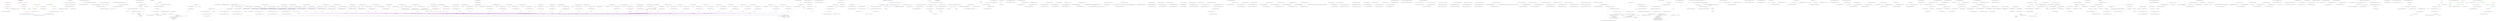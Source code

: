 digraph  {
n11 [label="Humanizer.Tests.AmbientCulture", span=""];
n0 [label="Entry Humanizer.Tests.AmbientCulture.AmbientCulture(System.Globalization.CultureInfo)", span="12-12", cluster="Humanizer.Tests.AmbientCulture.AmbientCulture(System.Globalization.CultureInfo)"];
n1 [label="_culture = Thread.CurrentThread.CurrentUICulture", span="14-14", cluster="Humanizer.Tests.AmbientCulture.AmbientCulture(System.Globalization.CultureInfo)", color=red, community=0];
n2 [label="Thread.CurrentThread.CurrentCulture = culture", span="15-15", cluster="Humanizer.Tests.AmbientCulture.AmbientCulture(System.Globalization.CultureInfo)", color=red, community=0];
n3 [label="Thread.CurrentThread.CurrentUICulture = culture", span="16-16", cluster="Humanizer.Tests.AmbientCulture.AmbientCulture(System.Globalization.CultureInfo)", color=red, community=0];
n4 [label="Exit Humanizer.Tests.AmbientCulture.AmbientCulture(System.Globalization.CultureInfo)", span="12-12", cluster="Humanizer.Tests.AmbientCulture.AmbientCulture(System.Globalization.CultureInfo)"];
n5 [label="Entry Humanizer.Tests.AmbientCulture.AmbientCulture(string)", span="19-19", cluster="Humanizer.Tests.AmbientCulture.AmbientCulture(string)"];
n6 [label="Exit Humanizer.Tests.AmbientCulture.AmbientCulture(string)", span="19-19", cluster="Humanizer.Tests.AmbientCulture.AmbientCulture(string)"];
n7 [label="Entry Humanizer.Tests.AmbientCulture.Dispose()", span="26-26", cluster="Humanizer.Tests.AmbientCulture.Dispose()"];
n8 [label="Thread.CurrentThread.CurrentUICulture = _culture", span="28-28", cluster="Humanizer.Tests.AmbientCulture.Dispose()", color=red, community=0];
n9 [label="Thread.CurrentThread.CurrentCulture = _culture", span="29-29", cluster="Humanizer.Tests.AmbientCulture.Dispose()", color=red, community=0];
n10 [label="Exit Humanizer.Tests.AmbientCulture.Dispose()", span="26-26", cluster="Humanizer.Tests.AmbientCulture.Dispose()"];
m0_2 [label="Entry Humanizer.Tests.BitFieldEnumHumanizeTests.CanHumanizeSingleWordDescriptionAttribute()", span="14-14", cluster="Humanizer.Tests.BitFieldEnumHumanizeTests.CanHumanizeSingleWordDescriptionAttribute()", file="BitFieldEnumHumanizeTests.cs"];
m0_3 [label="Assert.Equal(BitFlagEnumTestsResources.MemberWithSingleWordDisplayAttribute, BitFieldEnumUnderTest.RED.Humanize())", span="16-16", cluster="Humanizer.Tests.BitFieldEnumHumanizeTests.CanHumanizeSingleWordDescriptionAttribute()", file="BitFieldEnumHumanizeTests.cs"];
m0_4 [label="Exit Humanizer.Tests.BitFieldEnumHumanizeTests.CanHumanizeSingleWordDescriptionAttribute()", span="14-14", cluster="Humanizer.Tests.BitFieldEnumHumanizeTests.CanHumanizeSingleWordDescriptionAttribute()", file="BitFieldEnumHumanizeTests.cs"];
m0_10 [label="Entry Humanizer.Tests.BitFieldEnumHumanizeTests.CanHumanizeMultipleValueBitFieldEnum()", span="26-26", cluster="Humanizer.Tests.BitFieldEnumHumanizeTests.CanHumanizeMultipleValueBitFieldEnum()", file="BitFieldEnumHumanizeTests.cs"];
m0_11 [label="var xoredBitFlag = (BitFieldEnumUnderTest.RED | BitFieldEnumUnderTest.DARK_GRAY)", span="28-28", cluster="Humanizer.Tests.BitFieldEnumHumanizeTests.CanHumanizeMultipleValueBitFieldEnum()", file="BitFieldEnumHumanizeTests.cs"];
m0_12 [label="Assert.Equal(BitFlagEnumTestsResources.ExpectedResultWhenBothValuesXored, xoredBitFlag.Humanize())", span="29-29", cluster="Humanizer.Tests.BitFieldEnumHumanizeTests.CanHumanizeMultipleValueBitFieldEnum()", file="BitFieldEnumHumanizeTests.cs"];
m0_13 [label="Exit Humanizer.Tests.BitFieldEnumHumanizeTests.CanHumanizeMultipleValueBitFieldEnum()", span="26-26", cluster="Humanizer.Tests.BitFieldEnumHumanizeTests.CanHumanizeMultipleValueBitFieldEnum()", file="BitFieldEnumHumanizeTests.cs"];
m0_0 [label="Entry Humanizer.Tests.BitFieldEnumHumanizeTests.BitFieldEnumHumanizeTests()", span="11-11", cluster="Humanizer.Tests.BitFieldEnumHumanizeTests.BitFieldEnumHumanizeTests()", file="BitFieldEnumHumanizeTests.cs"];
m0_1 [label="Exit Humanizer.Tests.BitFieldEnumHumanizeTests.BitFieldEnumHumanizeTests()", span="11-11", cluster="Humanizer.Tests.BitFieldEnumHumanizeTests.BitFieldEnumHumanizeTests()", file="BitFieldEnumHumanizeTests.cs"];
m0_6 [label="Entry Unk.Equal", span="", cluster="Unk.Equal", file="BitFieldEnumHumanizeTests.cs"];
m0_5 [label="Entry System.Enum.Humanize()", span="23-23", cluster="System.Enum.Humanize()", file="BitFieldEnumHumanizeTests.cs"];
m0_7 [label="Entry Humanizer.Tests.BitFieldEnumHumanizeTests.CanHumanizeMultipleWordDescriptionAttribute()", span="20-20", cluster="Humanizer.Tests.BitFieldEnumHumanizeTests.CanHumanizeMultipleWordDescriptionAttribute()", file="BitFieldEnumHumanizeTests.cs"];
m0_8 [label="Assert.Equal(BitFlagEnumTestsResources.MemberWithMultipleWordDisplayAttribute, BitFieldEnumUnderTest.DARK_GRAY.Humanize())", span="22-22", cluster="Humanizer.Tests.BitFieldEnumHumanizeTests.CanHumanizeMultipleWordDescriptionAttribute()", file="BitFieldEnumHumanizeTests.cs"];
m0_9 [label="Exit Humanizer.Tests.BitFieldEnumHumanizeTests.CanHumanizeMultipleWordDescriptionAttribute()", span="20-20", cluster="Humanizer.Tests.BitFieldEnumHumanizeTests.CanHumanizeMultipleWordDescriptionAttribute()", file="BitFieldEnumHumanizeTests.cs"];
m1_11 [label="Entry Humanizer.Bytes.ByteRate.Humanize(Humanizer.Localisation.TimeUnit)", span="39-39", cluster="Humanizer.Bytes.ByteRate.Humanize(Humanizer.Localisation.TimeUnit)", file="ByteRateTests.cs"];
m1_10 [label="Entry Humanizer.Bytes.ByteSize.Per(System.TimeSpan)", span="498-498", cluster="Humanizer.Bytes.ByteSize.Per(System.TimeSpan)", file="ByteRateTests.cs"];
m1_20 [label="Entry Humanizer.Bytes.ByteSize.FromMegabytes(double)", span="130-130", cluster="Humanizer.Bytes.ByteSize.FromMegabytes(double)", file="ByteRateTests.cs"];
m1_21 [label="Entry Humanizer.Tests.Bytes.ByteRateTests.ThowsOnUnsupportedData(Humanizer.Localisation.TimeUnit)", span="55-55", cluster="Humanizer.Tests.Bytes.ByteRateTests.ThowsOnUnsupportedData(Humanizer.Localisation.TimeUnit)", file="ByteRateTests.cs"];
m1_22 [label="var dummyRate = ByteSize.FromBits(1).Per(TimeSpan.FromSeconds(1))", span="57-57", cluster="Humanizer.Tests.Bytes.ByteRateTests.ThowsOnUnsupportedData(Humanizer.Localisation.TimeUnit)", file="ByteRateTests.cs"];
m1_23 [label="Assert.Throws<NotSupportedException>(() =>\r\n            {\r\n                dummyRate.Humanize(units);\r\n            })", span="59-62", cluster="Humanizer.Tests.Bytes.ByteRateTests.ThowsOnUnsupportedData(Humanizer.Localisation.TimeUnit)", file="ByteRateTests.cs"];
m1_24 [label="Exit Humanizer.Tests.Bytes.ByteRateTests.ThowsOnUnsupportedData(Humanizer.Localisation.TimeUnit)", span="55-55", cluster="Humanizer.Tests.Bytes.ByteRateTests.ThowsOnUnsupportedData(Humanizer.Localisation.TimeUnit)", file="ByteRateTests.cs"];
m1_26 [label="Entry Unk.>", span="", cluster="Unk.>", file="ByteRateTests.cs"];
m1_0 [label="Entry Humanizer.Tests.Bytes.ByteRateTests.ByteRateTests()", span="9-9", cluster="Humanizer.Tests.Bytes.ByteRateTests.ByteRateTests()", file="ByteRateTests.cs"];
m1_1 [label="Exit Humanizer.Tests.Bytes.ByteRateTests.ByteRateTests()", span="9-9", cluster="Humanizer.Tests.Bytes.ByteRateTests.ByteRateTests()", file="ByteRateTests.cs"];
m1_13 [label="Entry Humanizer.Tests.Bytes.ByteRateTests.TimeUnitTests(long, double, Humanizer.Localisation.TimeUnit, string)", span="38-38", cluster="Humanizer.Tests.Bytes.ByteRateTests.TimeUnitTests(long, double, Humanizer.Localisation.TimeUnit, string)", file="ByteRateTests.cs"];
m1_14 [label="var size = ByteSize.FromMegabytes(megabytes)", span="40-40", cluster="Humanizer.Tests.Bytes.ByteRateTests.TimeUnitTests(long, double, Humanizer.Localisation.TimeUnit, string)", file="ByteRateTests.cs"];
m1_15 [label="var measurementInterval = TimeSpan.FromSeconds(measurementIntervalSeconds)", span="41-41", cluster="Humanizer.Tests.Bytes.ByteRateTests.TimeUnitTests(long, double, Humanizer.Localisation.TimeUnit, string)", file="ByteRateTests.cs"];
m1_17 [label="var text = rate.Humanize(displayInterval)", span="44-44", cluster="Humanizer.Tests.Bytes.ByteRateTests.TimeUnitTests(long, double, Humanizer.Localisation.TimeUnit, string)", file="ByteRateTests.cs"];
m1_18 [label="Assert.Equal(expectedValue, text)", span="46-46", cluster="Humanizer.Tests.Bytes.ByteRateTests.TimeUnitTests(long, double, Humanizer.Localisation.TimeUnit, string)", file="ByteRateTests.cs"];
m1_16 [label="var rate = size.Per(measurementInterval)", span="43-43", cluster="Humanizer.Tests.Bytes.ByteRateTests.TimeUnitTests(long, double, Humanizer.Localisation.TimeUnit, string)", file="ByteRateTests.cs"];
m1_19 [label="Exit Humanizer.Tests.Bytes.ByteRateTests.TimeUnitTests(long, double, Humanizer.Localisation.TimeUnit, string)", span="38-38", cluster="Humanizer.Tests.Bytes.ByteRateTests.TimeUnitTests(long, double, Humanizer.Localisation.TimeUnit, string)", file="ByteRateTests.cs"];
m1_25 [label="Entry Humanizer.Bytes.ByteSize.FromBits(long)", span="115-115", cluster="Humanizer.Bytes.ByteSize.FromBits(long)", file="ByteRateTests.cs"];
m1_9 [label="Entry System.TimeSpan.FromSeconds(double)", span="0-0", cluster="System.TimeSpan.FromSeconds(double)", file="ByteRateTests.cs"];
m1_12 [label="Entry Unk.Equal", span="", cluster="Unk.Equal", file="ByteRateTests.cs"];
m1_2 [label="Entry Humanizer.Tests.Bytes.ByteRateTests.HumanizesRates(long, double, string)", span="18-18", cluster="Humanizer.Tests.Bytes.ByteRateTests.HumanizesRates(long, double, string)", file="ByteRateTests.cs"];
m1_3 [label="var size = new ByteSize(inputBytes)", span="20-20", cluster="Humanizer.Tests.Bytes.ByteRateTests.HumanizesRates(long, double, string)", file="ByteRateTests.cs"];
m1_4 [label="var interval = TimeSpan.FromSeconds(perSeconds)", span="21-21", cluster="Humanizer.Tests.Bytes.ByteRateTests.HumanizesRates(long, double, string)", file="ByteRateTests.cs"];
m1_6 [label="Assert.Equal(expectedValue, rate)", span="25-25", cluster="Humanizer.Tests.Bytes.ByteRateTests.HumanizesRates(long, double, string)", file="ByteRateTests.cs"];
m1_5 [label="var rate = size.Per(interval).Humanize()", span="23-23", cluster="Humanizer.Tests.Bytes.ByteRateTests.HumanizesRates(long, double, string)", file="ByteRateTests.cs"];
m1_7 [label="Exit Humanizer.Tests.Bytes.ByteRateTests.HumanizesRates(long, double, string)", span="18-18", cluster="Humanizer.Tests.Bytes.ByteRateTests.HumanizesRates(long, double, string)", file="ByteRateTests.cs"];
m1_27 [label="Entry lambda expression", span="59-62", cluster="lambda expression", file="ByteRateTests.cs"];
m1_28 [label="dummyRate.Humanize(units)", span="61-61", cluster="lambda expression", file="ByteRateTests.cs"];
m1_29 [label="Exit lambda expression", span="59-62", cluster="lambda expression", file="ByteRateTests.cs"];
m1_8 [label="Entry Humanizer.Bytes.ByteSize.ByteSize(double)", span="102-102", cluster="Humanizer.Bytes.ByteSize.ByteSize(double)", file="ByteRateTests.cs"];
m1_30 [label="Humanizer.Localisation.TimeUnit", span="", file="ByteRateTests.cs"];
m1_31 [label=dummyRate, span="", file="ByteRateTests.cs"];
m2_216 [label="Entry Humanizer.Tests.Bytes.ByteSizeExtensionsTests.LongBytes()", span="325-325", cluster="Humanizer.Tests.Bytes.ByteSizeExtensionsTests.LongBytes()", file="ByteSizeExtensionsTests.cs"];
m2_217 [label="long size = 2", span="327-327", cluster="Humanizer.Tests.Bytes.ByteSizeExtensionsTests.LongBytes()", file="ByteSizeExtensionsTests.cs"];
m2_218 [label="Assert.Equal(ByteSize.FromBytes(size), size.Bytes())", span="328-328", cluster="Humanizer.Tests.Bytes.ByteSizeExtensionsTests.LongBytes()", file="ByteSizeExtensionsTests.cs"];
m2_219 [label="Exit Humanizer.Tests.Bytes.ByteSizeExtensionsTests.LongBytes()", span="325-325", cluster="Humanizer.Tests.Bytes.ByteSizeExtensionsTests.LongBytes()", file="ByteSizeExtensionsTests.cs"];
m2_210 [label="Entry uint.Bytes()", span="136-136", cluster="uint.Bytes()", file="ByteSizeExtensionsTests.cs"];
m2_205 [label="Entry int.Bytes()", span="126-126", cluster="int.Bytes()", file="ByteSizeExtensionsTests.cs"];
m2_68 [label="Entry ushort.Gigabytes()", span="356-356", cluster="ushort.Gigabytes()", file="ByteSizeExtensionsTests.cs"];
m2_254 [label="Entry uint.Bits()", span="66-66", cluster="uint.Bits()", file="ByteSizeExtensionsTests.cs"];
m2_58 [label="Entry sbyte.Gigabytes()", span="336-336", cluster="sbyte.Gigabytes()", file="ByteSizeExtensionsTests.cs"];
m2_88 [label="Entry long.Gigabytes()", span="396-396", cluster="long.Gigabytes()", file="ByteSizeExtensionsTests.cs"];
m2_112 [label="Entry ushort.Megabytes()", span="276-276", cluster="ushort.Megabytes()", file="ByteSizeExtensionsTests.cs"];
m2_74 [label="Entry Humanizer.Tests.Bytes.ByteSizeExtensionsTests.UintGigabytes()", span="110-110", cluster="Humanizer.Tests.Bytes.ByteSizeExtensionsTests.UintGigabytes()", file="ByteSizeExtensionsTests.cs"];
m2_75 [label="uint size = 2", span="112-112", cluster="Humanizer.Tests.Bytes.ByteSizeExtensionsTests.UintGigabytes()", file="ByteSizeExtensionsTests.cs"];
m2_76 [label="Assert.Equal(ByteSize.FromGigabytes(size), size.Gigabytes())", span="113-113", cluster="Humanizer.Tests.Bytes.ByteSizeExtensionsTests.UintGigabytes()", file="ByteSizeExtensionsTests.cs"];
m2_77 [label="Exit Humanizer.Tests.Bytes.ByteSizeExtensionsTests.UintGigabytes()", span="110-110", cluster="Humanizer.Tests.Bytes.ByteSizeExtensionsTests.UintGigabytes()", file="ByteSizeExtensionsTests.cs"];
m2_171 [label="Entry double.Kilobytes()", span="226-226", cluster="double.Kilobytes()", file="ByteSizeExtensionsTests.cs"];
m2_83 [label="Entry double.Gigabytes()", span="386-386", cluster="double.Gigabytes()", file="ByteSizeExtensionsTests.cs"];
m2_141 [label="Entry byte.Kilobytes()", span="166-166", cluster="byte.Kilobytes()", file="ByteSizeExtensionsTests.cs"];
m2_103 [label="Entry Humanizer.Tests.Bytes.ByteSizeExtensionsTests.ShortMegabytes()", span="156-156", cluster="Humanizer.Tests.Bytes.ByteSizeExtensionsTests.ShortMegabytes()", file="ByteSizeExtensionsTests.cs"];
m2_104 [label="short size = 2", span="158-158", cluster="Humanizer.Tests.Bytes.ByteSizeExtensionsTests.ShortMegabytes()", file="ByteSizeExtensionsTests.cs"];
m2_105 [label="Assert.Equal(ByteSize.FromMegabytes(size), size.Megabytes())", span="159-159", cluster="Humanizer.Tests.Bytes.ByteSizeExtensionsTests.ShortMegabytes()", file="ByteSizeExtensionsTests.cs"];
m2_106 [label="Exit Humanizer.Tests.Bytes.ByteSizeExtensionsTests.ShortMegabytes()", span="156-156", cluster="Humanizer.Tests.Bytes.ByteSizeExtensionsTests.ShortMegabytes()", file="ByteSizeExtensionsTests.cs"];
m2_221 [label="Entry Humanizer.Tests.Bytes.ByteSizeExtensionsTests.HumanizesBytes(double, string, string)", span="341-341", cluster="Humanizer.Tests.Bytes.ByteSizeExtensionsTests.HumanizesBytes(double, string, string)", file="ByteSizeExtensionsTests.cs"];
m2_222 [label="Assert.Equal(expectedValue, input.Bytes().Humanize(format))", span="343-343", cluster="Humanizer.Tests.Bytes.ByteSizeExtensionsTests.HumanizesBytes(double, string, string)", file="ByteSizeExtensionsTests.cs"];
m2_223 [label="Exit Humanizer.Tests.Bytes.ByteSizeExtensionsTests.HumanizesBytes(double, string, string)", span="341-341", cluster="Humanizer.Tests.Bytes.ByteSizeExtensionsTests.HumanizesBytes(double, string, string)", file="ByteSizeExtensionsTests.cs"];
m2_215 [label="Entry double.Bytes()", span="146-146", cluster="double.Bytes()", file="ByteSizeExtensionsTests.cs"];
m2_44 [label="Entry Humanizer.Tests.Bytes.ByteSizeExtensionsTests.HumanizesTerabytes(double, string, string)", span="69-69", cluster="Humanizer.Tests.Bytes.ByteSizeExtensionsTests.HumanizesTerabytes(double, string, string)", file="ByteSizeExtensionsTests.cs"];
m2_45 [label="Assert.Equal(expectedValue, input.Terabytes().Humanize(format))", span="71-71", cluster="Humanizer.Tests.Bytes.ByteSizeExtensionsTests.HumanizesTerabytes(double, string, string)", file="ByteSizeExtensionsTests.cs"];
m2_46 [label="Exit Humanizer.Tests.Bytes.ByteSizeExtensionsTests.HumanizesTerabytes(double, string, string)", span="69-69", cluster="Humanizer.Tests.Bytes.ByteSizeExtensionsTests.HumanizesTerabytes(double, string, string)", file="ByteSizeExtensionsTests.cs"];
m2_230 [label="Entry Humanizer.Tests.Bytes.ByteSizeExtensionsTests.SbyteBits()", span="354-354", cluster="Humanizer.Tests.Bytes.ByteSizeExtensionsTests.SbyteBits()", file="ByteSizeExtensionsTests.cs"];
m2_231 [label="sbyte size = 2", span="356-356", cluster="Humanizer.Tests.Bytes.ByteSizeExtensionsTests.SbyteBits()", file="ByteSizeExtensionsTests.cs"];
m2_232 [label="Assert.Equal(ByteSize.FromBits(size), size.Bits())", span="357-357", cluster="Humanizer.Tests.Bytes.ByteSizeExtensionsTests.SbyteBits()", file="ByteSizeExtensionsTests.cs"];
m2_233 [label="Exit Humanizer.Tests.Bytes.ByteSizeExtensionsTests.SbyteBits()", span="354-354", cluster="Humanizer.Tests.Bytes.ByteSizeExtensionsTests.SbyteBits()", file="ByteSizeExtensionsTests.cs"];
m2_151 [label="Entry short.Kilobytes()", span="186-186", cluster="short.Kilobytes()", file="ByteSizeExtensionsTests.cs"];
m2_249 [label="Entry int.Bits()", span="56-56", cluster="int.Bits()", file="ByteSizeExtensionsTests.cs"];
m2_102 [label="Entry sbyte.Megabytes()", span="256-256", cluster="sbyte.Megabytes()", file="ByteSizeExtensionsTests.cs"];
m2_191 [label="Entry Humanizer.Tests.Bytes.ByteSizeExtensionsTests.ShortBytes()", span="290-290", cluster="Humanizer.Tests.Bytes.ByteSizeExtensionsTests.ShortBytes()", file="ByteSizeExtensionsTests.cs"];
m2_192 [label="short size = 2", span="292-292", cluster="Humanizer.Tests.Bytes.ByteSizeExtensionsTests.ShortBytes()", file="ByteSizeExtensionsTests.cs"];
m2_193 [label="Assert.Equal(ByteSize.FromBytes(size), size.Bytes())", span="293-293", cluster="Humanizer.Tests.Bytes.ByteSizeExtensionsTests.ShortBytes()", file="ByteSizeExtensionsTests.cs"];
m2_194 [label="Exit Humanizer.Tests.Bytes.ByteSizeExtensionsTests.ShortBytes()", span="290-290", cluster="Humanizer.Tests.Bytes.ByteSizeExtensionsTests.ShortBytes()", file="ByteSizeExtensionsTests.cs"];
m2_7 [label="Entry byte.Terabytes()", span="406-406", cluster="byte.Terabytes()", file="ByteSizeExtensionsTests.cs"];
m2_172 [label="Entry Humanizer.Tests.Bytes.ByteSizeExtensionsTests.LongKilobytes()", span="258-258", cluster="Humanizer.Tests.Bytes.ByteSizeExtensionsTests.LongKilobytes()", file="ByteSizeExtensionsTests.cs"];
m2_173 [label="long size = 2", span="260-260", cluster="Humanizer.Tests.Bytes.ByteSizeExtensionsTests.LongKilobytes()", file="ByteSizeExtensionsTests.cs"];
m2_174 [label="Assert.Equal(ByteSize.FromKilobytes(size), size.Kilobytes())", span="261-261", cluster="Humanizer.Tests.Bytes.ByteSizeExtensionsTests.LongKilobytes()", file="ByteSizeExtensionsTests.cs"];
m2_175 [label="Exit Humanizer.Tests.Bytes.ByteSizeExtensionsTests.LongKilobytes()", span="258-258", cluster="Humanizer.Tests.Bytes.ByteSizeExtensionsTests.LongKilobytes()", file="ByteSizeExtensionsTests.cs"];
m2_38 [label="Entry double.Terabytes()", span="466-466", cluster="double.Terabytes()", file="ByteSizeExtensionsTests.cs"];
m2_195 [label="Entry short.Bytes()", span="106-106", cluster="short.Bytes()", file="ByteSizeExtensionsTests.cs"];
m2_244 [label="Entry ushort.Bits()", span="46-46", cluster="ushort.Bits()", file="ByteSizeExtensionsTests.cs"];
m2_184 [label="Entry Humanizer.Bytes.ByteSize.FromBytes(double)", span="120-120", cluster="Humanizer.Bytes.ByteSize.FromBytes(double)", file="ByteSizeExtensionsTests.cs"];
m2_39 [label="Entry Humanizer.Tests.Bytes.ByteSizeExtensionsTests.LongTerabytes()", span="59-59", cluster="Humanizer.Tests.Bytes.ByteSizeExtensionsTests.LongTerabytes()", file="ByteSizeExtensionsTests.cs"];
m2_40 [label="long size = 2", span="61-61", cluster="Humanizer.Tests.Bytes.ByteSizeExtensionsTests.LongTerabytes()", file="ByteSizeExtensionsTests.cs"];
m2_41 [label="Assert.Equal(ByteSize.FromTerabytes(size), size.Terabytes())", span="62-62", cluster="Humanizer.Tests.Bytes.ByteSizeExtensionsTests.LongTerabytes()", file="ByteSizeExtensionsTests.cs"];
m2_42 [label="Exit Humanizer.Tests.Bytes.ByteSizeExtensionsTests.LongTerabytes()", span="59-59", cluster="Humanizer.Tests.Bytes.ByteSizeExtensionsTests.LongTerabytes()", file="ByteSizeExtensionsTests.cs"];
m2_162 [label="Entry Humanizer.Tests.Bytes.ByteSizeExtensionsTests.UintKilobytes()", span="244-244", cluster="Humanizer.Tests.Bytes.ByteSizeExtensionsTests.UintKilobytes()", file="ByteSizeExtensionsTests.cs"];
m2_163 [label="uint size = 2", span="246-246", cluster="Humanizer.Tests.Bytes.ByteSizeExtensionsTests.UintKilobytes()", file="ByteSizeExtensionsTests.cs"];
m2_164 [label="Assert.Equal(ByteSize.FromKilobytes(size), size.Kilobytes())", span="247-247", cluster="Humanizer.Tests.Bytes.ByteSizeExtensionsTests.UintKilobytes()", file="ByteSizeExtensionsTests.cs"];
m2_165 [label="Exit Humanizer.Tests.Bytes.ByteSizeExtensionsTests.UintKilobytes()", span="244-244", cluster="Humanizer.Tests.Bytes.ByteSizeExtensionsTests.UintKilobytes()", file="ByteSizeExtensionsTests.cs"];
m2_123 [label="Entry Humanizer.Tests.Bytes.ByteSizeExtensionsTests.DoubleMegabytes()", span="184-184", cluster="Humanizer.Tests.Bytes.ByteSizeExtensionsTests.DoubleMegabytes()", file="ByteSizeExtensionsTests.cs"];
m2_124 [label="double size = 2", span="186-186", cluster="Humanizer.Tests.Bytes.ByteSizeExtensionsTests.DoubleMegabytes()", file="ByteSizeExtensionsTests.cs"];
m2_125 [label="Assert.Equal(ByteSize.FromMegabytes(size), size.Megabytes())", span="187-187", cluster="Humanizer.Tests.Bytes.ByteSizeExtensionsTests.DoubleMegabytes()", file="ByteSizeExtensionsTests.cs"];
m2_126 [label="Exit Humanizer.Tests.Bytes.ByteSizeExtensionsTests.DoubleMegabytes()", span="184-184", cluster="Humanizer.Tests.Bytes.ByteSizeExtensionsTests.DoubleMegabytes()", file="ByteSizeExtensionsTests.cs"];
m2_260 [label="Entry Humanizer.Tests.Bytes.ByteSizeExtensionsTests.HumanizesBits(long, string, string)", span="401-401", cluster="Humanizer.Tests.Bytes.ByteSizeExtensionsTests.HumanizesBits(long, string, string)", file="ByteSizeExtensionsTests.cs"];
m2_261 [label="Assert.Equal(expectedValue, input.Bits().Humanize(format))", span="403-403", cluster="Humanizer.Tests.Bytes.ByteSizeExtensionsTests.HumanizesBits(long, string, string)", file="ByteSizeExtensionsTests.cs"];
m2_262 [label="Exit Humanizer.Tests.Bytes.ByteSizeExtensionsTests.HumanizesBits(long, string, string)", span="401-401", cluster="Humanizer.Tests.Bytes.ByteSizeExtensionsTests.HumanizesBits(long, string, string)", file="ByteSizeExtensionsTests.cs"];
m2_201 [label="Entry Humanizer.Tests.Bytes.ByteSizeExtensionsTests.IntBytes()", span="304-304", cluster="Humanizer.Tests.Bytes.ByteSizeExtensionsTests.IntBytes()", file="ByteSizeExtensionsTests.cs"];
m2_202 [label="int size = 2", span="306-306", cluster="Humanizer.Tests.Bytes.ByteSizeExtensionsTests.IntBytes()", file="ByteSizeExtensionsTests.cs"];
m2_203 [label="Assert.Equal(ByteSize.FromBytes(size), size.Bytes())", span="307-307", cluster="Humanizer.Tests.Bytes.ByteSizeExtensionsTests.IntBytes()", file="ByteSizeExtensionsTests.cs"];
m2_204 [label="Exit Humanizer.Tests.Bytes.ByteSizeExtensionsTests.IntBytes()", span="304-304", cluster="Humanizer.Tests.Bytes.ByteSizeExtensionsTests.IntBytes()", file="ByteSizeExtensionsTests.cs"];
m2_47 [label="Entry Humanizer.Bytes.ByteSize.Humanize(string)", span="487-487", cluster="Humanizer.Bytes.ByteSize.Humanize(string)", file="ByteSizeExtensionsTests.cs"];
m2_23 [label="Entry ushort.Terabytes()", span="436-436", cluster="ushort.Terabytes()", file="ByteSizeExtensionsTests.cs"];
m2_13 [label="Entry sbyte.Terabytes()", span="416-416", cluster="sbyte.Terabytes()", file="ByteSizeExtensionsTests.cs"];
m2_239 [label="Entry short.Bits()", span="36-36", cluster="short.Bits()", file="ByteSizeExtensionsTests.cs"];
m2_48 [label="Entry Humanizer.Tests.Bytes.ByteSizeExtensionsTests.ByteGigabytes()", span="75-75", cluster="Humanizer.Tests.Bytes.ByteSizeExtensionsTests.ByteGigabytes()", file="ByteSizeExtensionsTests.cs"];
m2_49 [label="byte size = 2", span="77-77", cluster="Humanizer.Tests.Bytes.ByteSizeExtensionsTests.ByteGigabytes()", file="ByteSizeExtensionsTests.cs"];
m2_50 [label="Assert.Equal(ByteSize.FromGigabytes(size), size.Gigabytes())", span="78-78", cluster="Humanizer.Tests.Bytes.ByteSizeExtensionsTests.ByteGigabytes()", file="ByteSizeExtensionsTests.cs"];
m2_51 [label="Exit Humanizer.Tests.Bytes.ByteSizeExtensionsTests.ByteGigabytes()", span="75-75", cluster="Humanizer.Tests.Bytes.ByteSizeExtensionsTests.ByteGigabytes()", file="ByteSizeExtensionsTests.cs"];
m2_156 [label="Entry ushort.Kilobytes()", span="196-196", cluster="ushort.Kilobytes()", file="ByteSizeExtensionsTests.cs"];
m2_108 [label="Entry Humanizer.Tests.Bytes.ByteSizeExtensionsTests.UshortMegabytes()", span="163-163", cluster="Humanizer.Tests.Bytes.ByteSizeExtensionsTests.UshortMegabytes()", file="ByteSizeExtensionsTests.cs"];
m2_109 [label="ushort size = 2", span="165-165", cluster="Humanizer.Tests.Bytes.ByteSizeExtensionsTests.UshortMegabytes()", file="ByteSizeExtensionsTests.cs"];
m2_110 [label="Assert.Equal(ByteSize.FromMegabytes(size), size.Megabytes())", span="166-166", cluster="Humanizer.Tests.Bytes.ByteSizeExtensionsTests.UshortMegabytes()", file="ByteSizeExtensionsTests.cs"];
m2_111 [label="Exit Humanizer.Tests.Bytes.ByteSizeExtensionsTests.UshortMegabytes()", span="163-163", cluster="Humanizer.Tests.Bytes.ByteSizeExtensionsTests.UshortMegabytes()", file="ByteSizeExtensionsTests.cs"];
m2_167 [label="Entry Humanizer.Tests.Bytes.ByteSizeExtensionsTests.DoubleKilobytes()", span="251-251", cluster="Humanizer.Tests.Bytes.ByteSizeExtensionsTests.DoubleKilobytes()", file="ByteSizeExtensionsTests.cs"];
m2_168 [label="double size = 2", span="253-253", cluster="Humanizer.Tests.Bytes.ByteSizeExtensionsTests.DoubleKilobytes()", file="ByteSizeExtensionsTests.cs"];
m2_169 [label="Assert.Equal(ByteSize.FromKilobytes(size), size.Kilobytes())", span="254-254", cluster="Humanizer.Tests.Bytes.ByteSizeExtensionsTests.DoubleKilobytes()", file="ByteSizeExtensionsTests.cs"];
m2_170 [label="Exit Humanizer.Tests.Bytes.ByteSizeExtensionsTests.DoubleKilobytes()", span="251-251", cluster="Humanizer.Tests.Bytes.ByteSizeExtensionsTests.DoubleKilobytes()", file="ByteSizeExtensionsTests.cs"];
m2_34 [label="Entry Humanizer.Tests.Bytes.ByteSizeExtensionsTests.DoubleTerabytes()", span="52-52", cluster="Humanizer.Tests.Bytes.ByteSizeExtensionsTests.DoubleTerabytes()", file="ByteSizeExtensionsTests.cs"];
m2_35 [label="double size = 2", span="54-54", cluster="Humanizer.Tests.Bytes.ByteSizeExtensionsTests.DoubleTerabytes()", file="ByteSizeExtensionsTests.cs"];
m2_36 [label="Assert.Equal(ByteSize.FromTerabytes(size), size.Terabytes())", span="55-55", cluster="Humanizer.Tests.Bytes.ByteSizeExtensionsTests.DoubleTerabytes()", file="ByteSizeExtensionsTests.cs"];
m2_37 [label="Exit Humanizer.Tests.Bytes.ByteSizeExtensionsTests.DoubleTerabytes()", span="52-52", cluster="Humanizer.Tests.Bytes.ByteSizeExtensionsTests.DoubleTerabytes()", file="ByteSizeExtensionsTests.cs"];
m2_118 [label="Entry Humanizer.Tests.Bytes.ByteSizeExtensionsTests.UintMegabytes()", span="177-177", cluster="Humanizer.Tests.Bytes.ByteSizeExtensionsTests.UintMegabytes()", file="ByteSizeExtensionsTests.cs"];
m2_119 [label="uint size = 2", span="179-179", cluster="Humanizer.Tests.Bytes.ByteSizeExtensionsTests.UintMegabytes()", file="ByteSizeExtensionsTests.cs"];
m2_120 [label="Assert.Equal(ByteSize.FromMegabytes(size), size.Megabytes())", span="180-180", cluster="Humanizer.Tests.Bytes.ByteSizeExtensionsTests.UintMegabytes()", file="ByteSizeExtensionsTests.cs"];
m2_121 [label="Exit Humanizer.Tests.Bytes.ByteSizeExtensionsTests.UintMegabytes()", span="177-177", cluster="Humanizer.Tests.Bytes.ByteSizeExtensionsTests.UintMegabytes()", file="ByteSizeExtensionsTests.cs"];
m2_127 [label="Entry double.Megabytes()", span="306-306", cluster="double.Megabytes()", file="ByteSizeExtensionsTests.cs"];
m2_69 [label="Entry Humanizer.Tests.Bytes.ByteSizeExtensionsTests.IntGigabytes()", span="103-103", cluster="Humanizer.Tests.Bytes.ByteSizeExtensionsTests.IntGigabytes()", file="ByteSizeExtensionsTests.cs"];
m2_70 [label="int size = 2", span="105-105", cluster="Humanizer.Tests.Bytes.ByteSizeExtensionsTests.IntGigabytes()", file="ByteSizeExtensionsTests.cs"];
m2_71 [label="Assert.Equal(ByteSize.FromGigabytes(size), size.Gigabytes())", span="106-106", cluster="Humanizer.Tests.Bytes.ByteSizeExtensionsTests.IntGigabytes()", file="ByteSizeExtensionsTests.cs"];
m2_72 [label="Exit Humanizer.Tests.Bytes.ByteSizeExtensionsTests.IntGigabytes()", span="103-103", cluster="Humanizer.Tests.Bytes.ByteSizeExtensionsTests.IntGigabytes()", file="ByteSizeExtensionsTests.cs"];
m2_24 [label="Entry Humanizer.Tests.Bytes.ByteSizeExtensionsTests.IntTerabytes()", span="38-38", cluster="Humanizer.Tests.Bytes.ByteSizeExtensionsTests.IntTerabytes()", file="ByteSizeExtensionsTests.cs"];
m2_25 [label="int size = 2", span="40-40", cluster="Humanizer.Tests.Bytes.ByteSizeExtensionsTests.IntTerabytes()", file="ByteSizeExtensionsTests.cs"];
m2_26 [label="Assert.Equal(ByteSize.FromTerabytes(size), size.Terabytes())", span="41-41", cluster="Humanizer.Tests.Bytes.ByteSizeExtensionsTests.IntTerabytes()", file="ByteSizeExtensionsTests.cs"];
m2_27 [label="Exit Humanizer.Tests.Bytes.ByteSizeExtensionsTests.IntTerabytes()", span="38-38", cluster="Humanizer.Tests.Bytes.ByteSizeExtensionsTests.IntTerabytes()", file="ByteSizeExtensionsTests.cs"];
m2_97 [label="Entry byte.Megabytes()", span="246-246", cluster="byte.Megabytes()", file="ByteSizeExtensionsTests.cs"];
m2_211 [label="Entry Humanizer.Tests.Bytes.ByteSizeExtensionsTests.DoubleBytes()", span="318-318", cluster="Humanizer.Tests.Bytes.ByteSizeExtensionsTests.DoubleBytes()", file="ByteSizeExtensionsTests.cs"];
m2_212 [label="double size = 2", span="320-320", cluster="Humanizer.Tests.Bytes.ByteSizeExtensionsTests.DoubleBytes()", file="ByteSizeExtensionsTests.cs"];
m2_213 [label="Assert.Equal(ByteSize.FromBytes(size), size.Bytes())", span="321-321", cluster="Humanizer.Tests.Bytes.ByteSizeExtensionsTests.DoubleBytes()", file="ByteSizeExtensionsTests.cs"];
m2_214 [label="Exit Humanizer.Tests.Bytes.ByteSizeExtensionsTests.DoubleBytes()", span="318-318", cluster="Humanizer.Tests.Bytes.ByteSizeExtensionsTests.DoubleBytes()", file="ByteSizeExtensionsTests.cs"];
m2_8 [label="Entry Unk.Equal", span="", cluster="Unk.Equal", file="ByteSizeExtensionsTests.cs"];
m2_43 [label="Entry long.Terabytes()", span="476-476", cluster="long.Terabytes()", file="ByteSizeExtensionsTests.cs"];
m2_128 [label="Entry Humanizer.Tests.Bytes.ByteSizeExtensionsTests.LongMegabytes()", span="191-191", cluster="Humanizer.Tests.Bytes.ByteSizeExtensionsTests.LongMegabytes()", file="ByteSizeExtensionsTests.cs"];
m2_129 [label="long size = 2", span="193-193", cluster="Humanizer.Tests.Bytes.ByteSizeExtensionsTests.LongMegabytes()", file="ByteSizeExtensionsTests.cs"];
m2_130 [label="Assert.Equal(ByteSize.FromMegabytes(size), size.Megabytes())", span="194-194", cluster="Humanizer.Tests.Bytes.ByteSizeExtensionsTests.LongMegabytes()", file="ByteSizeExtensionsTests.cs"];
m2_131 [label="Exit Humanizer.Tests.Bytes.ByteSizeExtensionsTests.LongMegabytes()", span="191-191", cluster="Humanizer.Tests.Bytes.ByteSizeExtensionsTests.LongMegabytes()", file="ByteSizeExtensionsTests.cs"];
m2_200 [label="Entry ushort.Bytes()", span="116-116", cluster="ushort.Bytes()", file="ByteSizeExtensionsTests.cs"];
m2_117 [label="Entry int.Megabytes()", span="286-286", cluster="int.Megabytes()", file="ByteSizeExtensionsTests.cs"];
m2_96 [label="Entry Humanizer.Bytes.ByteSize.FromMegabytes(double)", span="130-130", cluster="Humanizer.Bytes.ByteSize.FromMegabytes(double)", file="ByteSizeExtensionsTests.cs"];
m2_186 [label="Entry Humanizer.Tests.Bytes.ByteSizeExtensionsTests.SbyteBytes()", span="283-283", cluster="Humanizer.Tests.Bytes.ByteSizeExtensionsTests.SbyteBytes()", file="ByteSizeExtensionsTests.cs"];
m2_187 [label="sbyte size = 2", span="285-285", cluster="Humanizer.Tests.Bytes.ByteSizeExtensionsTests.SbyteBytes()", file="ByteSizeExtensionsTests.cs"];
m2_188 [label="Assert.Equal(ByteSize.FromBytes(size), size.Bytes())", span="286-286", cluster="Humanizer.Tests.Bytes.ByteSizeExtensionsTests.SbyteBytes()", file="ByteSizeExtensionsTests.cs"];
m2_189 [label="Exit Humanizer.Tests.Bytes.ByteSizeExtensionsTests.SbyteBytes()", span="283-283", cluster="Humanizer.Tests.Bytes.ByteSizeExtensionsTests.SbyteBytes()", file="ByteSizeExtensionsTests.cs"];
m2_177 [label="Entry Humanizer.Tests.Bytes.ByteSizeExtensionsTests.HumanizesKilobytes(double, string, string)", span="270-270", cluster="Humanizer.Tests.Bytes.ByteSizeExtensionsTests.HumanizesKilobytes(double, string, string)", file="ByteSizeExtensionsTests.cs"];
m2_178 [label="Assert.Equal(expectedValue, input.Kilobytes().Humanize(format))", span="272-272", cluster="Humanizer.Tests.Bytes.ByteSizeExtensionsTests.HumanizesKilobytes(double, string, string)", file="ByteSizeExtensionsTests.cs"];
m2_179 [label="Exit Humanizer.Tests.Bytes.ByteSizeExtensionsTests.HumanizesKilobytes(double, string, string)", span="270-270", cluster="Humanizer.Tests.Bytes.ByteSizeExtensionsTests.HumanizesKilobytes(double, string, string)", file="ByteSizeExtensionsTests.cs"];
m2_92 [label="Entry Humanizer.Tests.Bytes.ByteSizeExtensionsTests.ByteMegabytes()", span="142-142", cluster="Humanizer.Tests.Bytes.ByteSizeExtensionsTests.ByteMegabytes()", file="ByteSizeExtensionsTests.cs"];
m2_93 [label="byte size = 2", span="144-144", cluster="Humanizer.Tests.Bytes.ByteSizeExtensionsTests.ByteMegabytes()", file="ByteSizeExtensionsTests.cs"];
m2_94 [label="Assert.Equal(ByteSize.FromMegabytes(size), size.Megabytes())", span="145-145", cluster="Humanizer.Tests.Bytes.ByteSizeExtensionsTests.ByteMegabytes()", file="ByteSizeExtensionsTests.cs"];
m2_95 [label="Exit Humanizer.Tests.Bytes.ByteSizeExtensionsTests.ByteMegabytes()", span="142-142", cluster="Humanizer.Tests.Bytes.ByteSizeExtensionsTests.ByteMegabytes()", file="ByteSizeExtensionsTests.cs"];
m2_206 [label="Entry Humanizer.Tests.Bytes.ByteSizeExtensionsTests.UintBytes()", span="311-311", cluster="Humanizer.Tests.Bytes.ByteSizeExtensionsTests.UintBytes()", file="ByteSizeExtensionsTests.cs"];
m2_207 [label="uint size = 2", span="313-313", cluster="Humanizer.Tests.Bytes.ByteSizeExtensionsTests.UintBytes()", file="ByteSizeExtensionsTests.cs"];
m2_208 [label="Assert.Equal(ByteSize.FromBytes(size), size.Bytes())", span="314-314", cluster="Humanizer.Tests.Bytes.ByteSizeExtensionsTests.UintBytes()", file="ByteSizeExtensionsTests.cs"];
m2_209 [label="Exit Humanizer.Tests.Bytes.ByteSizeExtensionsTests.UintBytes()", span="311-311", cluster="Humanizer.Tests.Bytes.ByteSizeExtensionsTests.UintBytes()", file="ByteSizeExtensionsTests.cs"];
m2_240 [label="Entry Humanizer.Tests.Bytes.ByteSizeExtensionsTests.UshortBits()", span="368-368", cluster="Humanizer.Tests.Bytes.ByteSizeExtensionsTests.UshortBits()", file="ByteSizeExtensionsTests.cs"];
m2_241 [label="ushort size = 2", span="370-370", cluster="Humanizer.Tests.Bytes.ByteSizeExtensionsTests.UshortBits()", file="ByteSizeExtensionsTests.cs"];
m2_242 [label="Assert.Equal(ByteSize.FromBits(size), size.Bits())", span="371-371", cluster="Humanizer.Tests.Bytes.ByteSizeExtensionsTests.UshortBits()", file="ByteSizeExtensionsTests.cs"];
m2_243 [label="Exit Humanizer.Tests.Bytes.ByteSizeExtensionsTests.UshortBits()", span="368-368", cluster="Humanizer.Tests.Bytes.ByteSizeExtensionsTests.UshortBits()", file="ByteSizeExtensionsTests.cs"];
m2_185 [label="Entry byte.Bytes()", span="86-86", cluster="byte.Bytes()", file="ByteSizeExtensionsTests.cs"];
m2_136 [label="Entry Humanizer.Tests.Bytes.ByteSizeExtensionsTests.ByteKilobytes()", span="209-209", cluster="Humanizer.Tests.Bytes.ByteSizeExtensionsTests.ByteKilobytes()", file="ByteSizeExtensionsTests.cs"];
m2_137 [label="byte size = 2", span="211-211", cluster="Humanizer.Tests.Bytes.ByteSizeExtensionsTests.ByteKilobytes()", file="ByteSizeExtensionsTests.cs"];
m2_138 [label="Assert.Equal(ByteSize.FromKilobytes(size), size.Kilobytes())", span="212-212", cluster="Humanizer.Tests.Bytes.ByteSizeExtensionsTests.ByteKilobytes()", file="ByteSizeExtensionsTests.cs"];
m2_139 [label="Exit Humanizer.Tests.Bytes.ByteSizeExtensionsTests.ByteKilobytes()", span="209-209", cluster="Humanizer.Tests.Bytes.ByteSizeExtensionsTests.ByteKilobytes()", file="ByteSizeExtensionsTests.cs"];
m2_0 [label="Entry Humanizer.Tests.Bytes.ByteSizeExtensionsTests.ByteSizeExtensionsTests()", span="7-7", cluster="Humanizer.Tests.Bytes.ByteSizeExtensionsTests.ByteSizeExtensionsTests()", file="ByteSizeExtensionsTests.cs"];
m2_1 [label="Exit Humanizer.Tests.Bytes.ByteSizeExtensionsTests.ByteSizeExtensionsTests()", span="7-7", cluster="Humanizer.Tests.Bytes.ByteSizeExtensionsTests.ByteSizeExtensionsTests()", file="ByteSizeExtensionsTests.cs"];
m2_142 [label="Entry Humanizer.Tests.Bytes.ByteSizeExtensionsTests.SbyteKilobytes()", span="216-216", cluster="Humanizer.Tests.Bytes.ByteSizeExtensionsTests.SbyteKilobytes()", file="ByteSizeExtensionsTests.cs"];
m2_143 [label="sbyte size = 2", span="218-218", cluster="Humanizer.Tests.Bytes.ByteSizeExtensionsTests.SbyteKilobytes()", file="ByteSizeExtensionsTests.cs"];
m2_144 [label="Assert.Equal(ByteSize.FromKilobytes(size), size.Kilobytes())", span="219-219", cluster="Humanizer.Tests.Bytes.ByteSizeExtensionsTests.SbyteKilobytes()", file="ByteSizeExtensionsTests.cs"];
m2_145 [label="Exit Humanizer.Tests.Bytes.ByteSizeExtensionsTests.SbyteKilobytes()", span="216-216", cluster="Humanizer.Tests.Bytes.ByteSizeExtensionsTests.SbyteKilobytes()", file="ByteSizeExtensionsTests.cs"];
m2_255 [label="Entry Humanizer.Tests.Bytes.ByteSizeExtensionsTests.LongBits()", span="389-389", cluster="Humanizer.Tests.Bytes.ByteSizeExtensionsTests.LongBits()", file="ByteSizeExtensionsTests.cs"];
m2_256 [label="long size = 2", span="391-391", cluster="Humanizer.Tests.Bytes.ByteSizeExtensionsTests.LongBits()", file="ByteSizeExtensionsTests.cs"];
m2_257 [label="Assert.Equal(ByteSize.FromBits(size), size.Bits())", span="392-392", cluster="Humanizer.Tests.Bytes.ByteSizeExtensionsTests.LongBits()", file="ByteSizeExtensionsTests.cs"];
m2_258 [label="Exit Humanizer.Tests.Bytes.ByteSizeExtensionsTests.LongBits()", span="389-389", cluster="Humanizer.Tests.Bytes.ByteSizeExtensionsTests.LongBits()", file="ByteSizeExtensionsTests.cs"];
m2_54 [label="Entry Humanizer.Tests.Bytes.ByteSizeExtensionsTests.SbyteGigabytes()", span="82-82", cluster="Humanizer.Tests.Bytes.ByteSizeExtensionsTests.SbyteGigabytes()", file="ByteSizeExtensionsTests.cs"];
m2_55 [label="sbyte size = 2", span="84-84", cluster="Humanizer.Tests.Bytes.ByteSizeExtensionsTests.SbyteGigabytes()", file="ByteSizeExtensionsTests.cs"];
m2_56 [label="Assert.Equal(ByteSize.FromGigabytes(size), size.Gigabytes())", span="85-85", cluster="Humanizer.Tests.Bytes.ByteSizeExtensionsTests.SbyteGigabytes()", file="ByteSizeExtensionsTests.cs"];
m2_57 [label="Exit Humanizer.Tests.Bytes.ByteSizeExtensionsTests.SbyteGigabytes()", span="82-82", cluster="Humanizer.Tests.Bytes.ByteSizeExtensionsTests.SbyteGigabytes()", file="ByteSizeExtensionsTests.cs"];
m2_113 [label="Entry Humanizer.Tests.Bytes.ByteSizeExtensionsTests.IntMegabytes()", span="170-170", cluster="Humanizer.Tests.Bytes.ByteSizeExtensionsTests.IntMegabytes()", file="ByteSizeExtensionsTests.cs"];
m2_114 [label="int size = 2", span="172-172", cluster="Humanizer.Tests.Bytes.ByteSizeExtensionsTests.IntMegabytes()", file="ByteSizeExtensionsTests.cs"];
m2_115 [label="Assert.Equal(ByteSize.FromMegabytes(size), size.Megabytes())", span="173-173", cluster="Humanizer.Tests.Bytes.ByteSizeExtensionsTests.IntMegabytes()", file="ByteSizeExtensionsTests.cs"];
m2_116 [label="Exit Humanizer.Tests.Bytes.ByteSizeExtensionsTests.IntMegabytes()", span="170-170", cluster="Humanizer.Tests.Bytes.ByteSizeExtensionsTests.IntMegabytes()", file="ByteSizeExtensionsTests.cs"];
m2_146 [label="Entry sbyte.Kilobytes()", span="176-176", cluster="sbyte.Kilobytes()", file="ByteSizeExtensionsTests.cs"];
m2_152 [label="Entry Humanizer.Tests.Bytes.ByteSizeExtensionsTests.UshortKilobytes()", span="230-230", cluster="Humanizer.Tests.Bytes.ByteSizeExtensionsTests.UshortKilobytes()", file="ByteSizeExtensionsTests.cs"];
m2_153 [label="ushort size = 2", span="232-232", cluster="Humanizer.Tests.Bytes.ByteSizeExtensionsTests.UshortKilobytes()", file="ByteSizeExtensionsTests.cs"];
m2_154 [label="Assert.Equal(ByteSize.FromKilobytes(size), size.Kilobytes())", span="233-233", cluster="Humanizer.Tests.Bytes.ByteSizeExtensionsTests.UshortKilobytes()", file="ByteSizeExtensionsTests.cs"];
m2_155 [label="Exit Humanizer.Tests.Bytes.ByteSizeExtensionsTests.UshortKilobytes()", span="230-230", cluster="Humanizer.Tests.Bytes.ByteSizeExtensionsTests.UshortKilobytes()", file="ByteSizeExtensionsTests.cs"];
m2_245 [label="Entry Humanizer.Tests.Bytes.ByteSizeExtensionsTests.IntBits()", span="375-375", cluster="Humanizer.Tests.Bytes.ByteSizeExtensionsTests.IntBits()", file="ByteSizeExtensionsTests.cs"];
m2_246 [label="int size = 2", span="377-377", cluster="Humanizer.Tests.Bytes.ByteSizeExtensionsTests.IntBits()", file="ByteSizeExtensionsTests.cs"];
m2_247 [label="Assert.Equal(ByteSize.FromBits(size), size.Bits())", span="378-378", cluster="Humanizer.Tests.Bytes.ByteSizeExtensionsTests.IntBits()", file="ByteSizeExtensionsTests.cs"];
m2_248 [label="Exit Humanizer.Tests.Bytes.ByteSizeExtensionsTests.IntBits()", span="375-375", cluster="Humanizer.Tests.Bytes.ByteSizeExtensionsTests.IntBits()", file="ByteSizeExtensionsTests.cs"];
m2_59 [label="Entry Humanizer.Tests.Bytes.ByteSizeExtensionsTests.ShortGigabytes()", span="89-89", cluster="Humanizer.Tests.Bytes.ByteSizeExtensionsTests.ShortGigabytes()", file="ByteSizeExtensionsTests.cs"];
m2_60 [label="short size = 2", span="91-91", cluster="Humanizer.Tests.Bytes.ByteSizeExtensionsTests.ShortGigabytes()", file="ByteSizeExtensionsTests.cs"];
m2_61 [label="Assert.Equal(ByteSize.FromGigabytes(size), size.Gigabytes())", span="92-92", cluster="Humanizer.Tests.Bytes.ByteSizeExtensionsTests.ShortGigabytes()", file="ByteSizeExtensionsTests.cs"];
m2_62 [label="Exit Humanizer.Tests.Bytes.ByteSizeExtensionsTests.ShortGigabytes()", span="89-89", cluster="Humanizer.Tests.Bytes.ByteSizeExtensionsTests.ShortGigabytes()", file="ByteSizeExtensionsTests.cs"];
m2_84 [label="Entry Humanizer.Tests.Bytes.ByteSizeExtensionsTests.LongGigabytes()", span="124-124", cluster="Humanizer.Tests.Bytes.ByteSizeExtensionsTests.LongGigabytes()", file="ByteSizeExtensionsTests.cs"];
m2_85 [label="long size = 2", span="126-126", cluster="Humanizer.Tests.Bytes.ByteSizeExtensionsTests.LongGigabytes()", file="ByteSizeExtensionsTests.cs"];
m2_86 [label="Assert.Equal(ByteSize.FromGigabytes(size), size.Gigabytes())", span="127-127", cluster="Humanizer.Tests.Bytes.ByteSizeExtensionsTests.LongGigabytes()", file="ByteSizeExtensionsTests.cs"];
m2_87 [label="Exit Humanizer.Tests.Bytes.ByteSizeExtensionsTests.LongGigabytes()", span="124-124", cluster="Humanizer.Tests.Bytes.ByteSizeExtensionsTests.LongGigabytes()", file="ByteSizeExtensionsTests.cs"];
m2_107 [label="Entry short.Megabytes()", span="266-266", cluster="short.Megabytes()", file="ByteSizeExtensionsTests.cs"];
m2_166 [label="Entry uint.Kilobytes()", span="216-216", cluster="uint.Kilobytes()", file="ByteSizeExtensionsTests.cs"];
m2_64 [label="Entry Humanizer.Tests.Bytes.ByteSizeExtensionsTests.UshortGigabytes()", span="96-96", cluster="Humanizer.Tests.Bytes.ByteSizeExtensionsTests.UshortGigabytes()", file="ByteSizeExtensionsTests.cs"];
m2_65 [label="ushort size = 2", span="98-98", cluster="Humanizer.Tests.Bytes.ByteSizeExtensionsTests.UshortGigabytes()", file="ByteSizeExtensionsTests.cs"];
m2_66 [label="Assert.Equal(ByteSize.FromGigabytes(size), size.Gigabytes())", span="99-99", cluster="Humanizer.Tests.Bytes.ByteSizeExtensionsTests.UshortGigabytes()", file="ByteSizeExtensionsTests.cs"];
m2_67 [label="Exit Humanizer.Tests.Bytes.ByteSizeExtensionsTests.UshortGigabytes()", span="96-96", cluster="Humanizer.Tests.Bytes.ByteSizeExtensionsTests.UshortGigabytes()", file="ByteSizeExtensionsTests.cs"];
m2_133 [label="Entry Humanizer.Tests.Bytes.ByteSizeExtensionsTests.HumanizesMegabytes(double, string, string)", span="203-203", cluster="Humanizer.Tests.Bytes.ByteSizeExtensionsTests.HumanizesMegabytes(double, string, string)", file="ByteSizeExtensionsTests.cs"];
m2_134 [label="Assert.Equal(expectedValue, input.Megabytes().Humanize(format))", span="205-205", cluster="Humanizer.Tests.Bytes.ByteSizeExtensionsTests.HumanizesMegabytes(double, string, string)", file="ByteSizeExtensionsTests.cs"];
m2_135 [label="Exit Humanizer.Tests.Bytes.ByteSizeExtensionsTests.HumanizesMegabytes(double, string, string)", span="203-203", cluster="Humanizer.Tests.Bytes.ByteSizeExtensionsTests.HumanizesMegabytes(double, string, string)", file="ByteSizeExtensionsTests.cs"];
m2_63 [label="Entry short.Gigabytes()", span="346-346", cluster="short.Gigabytes()", file="ByteSizeExtensionsTests.cs"];
m2_259 [label="Entry long.Bits()", span="76-76", cluster="long.Bits()", file="ByteSizeExtensionsTests.cs"];
m2_79 [label="Entry Humanizer.Tests.Bytes.ByteSizeExtensionsTests.DoubleGigabytes()", span="117-117", cluster="Humanizer.Tests.Bytes.ByteSizeExtensionsTests.DoubleGigabytes()", file="ByteSizeExtensionsTests.cs"];
m2_80 [label="double size = 2", span="119-119", cluster="Humanizer.Tests.Bytes.ByteSizeExtensionsTests.DoubleGigabytes()", file="ByteSizeExtensionsTests.cs"];
m2_81 [label="Assert.Equal(ByteSize.FromGigabytes(size), size.Gigabytes())", span="120-120", cluster="Humanizer.Tests.Bytes.ByteSizeExtensionsTests.DoubleGigabytes()", file="ByteSizeExtensionsTests.cs"];
m2_82 [label="Exit Humanizer.Tests.Bytes.ByteSizeExtensionsTests.DoubleGigabytes()", span="117-117", cluster="Humanizer.Tests.Bytes.ByteSizeExtensionsTests.DoubleGigabytes()", file="ByteSizeExtensionsTests.cs"];
m2_224 [label="Entry Humanizer.Tests.Bytes.ByteSizeExtensionsTests.ByteBits()", span="347-347", cluster="Humanizer.Tests.Bytes.ByteSizeExtensionsTests.ByteBits()", file="ByteSizeExtensionsTests.cs"];
m2_225 [label="byte size = 2", span="349-349", cluster="Humanizer.Tests.Bytes.ByteSizeExtensionsTests.ByteBits()", file="ByteSizeExtensionsTests.cs"];
m2_226 [label="Assert.Equal(ByteSize.FromBits(size), size.Bits())", span="350-350", cluster="Humanizer.Tests.Bytes.ByteSizeExtensionsTests.ByteBits()", file="ByteSizeExtensionsTests.cs"];
m2_227 [label="Exit Humanizer.Tests.Bytes.ByteSizeExtensionsTests.ByteBits()", span="347-347", cluster="Humanizer.Tests.Bytes.ByteSizeExtensionsTests.ByteBits()", file="ByteSizeExtensionsTests.cs"];
m2_18 [label="Entry short.Terabytes()", span="426-426", cluster="short.Terabytes()", file="ByteSizeExtensionsTests.cs"];
m2_33 [label="Entry uint.Terabytes()", span="456-456", cluster="uint.Terabytes()", file="ByteSizeExtensionsTests.cs"];
m2_190 [label="Entry sbyte.Bytes()", span="96-96", cluster="sbyte.Bytes()", file="ByteSizeExtensionsTests.cs"];
m2_229 [label="Entry byte.Bits()", span="16-16", cluster="byte.Bits()", file="ByteSizeExtensionsTests.cs"];
m2_14 [label="Entry Humanizer.Tests.Bytes.ByteSizeExtensionsTests.ShortTerabytes()", span="24-24", cluster="Humanizer.Tests.Bytes.ByteSizeExtensionsTests.ShortTerabytes()", file="ByteSizeExtensionsTests.cs"];
m2_15 [label="short size = 2", span="26-26", cluster="Humanizer.Tests.Bytes.ByteSizeExtensionsTests.ShortTerabytes()", file="ByteSizeExtensionsTests.cs"];
m2_16 [label="Assert.Equal(ByteSize.FromTerabytes(size), size.Terabytes())", span="27-27", cluster="Humanizer.Tests.Bytes.ByteSizeExtensionsTests.ShortTerabytes()", file="ByteSizeExtensionsTests.cs"];
m2_17 [label="Exit Humanizer.Tests.Bytes.ByteSizeExtensionsTests.ShortTerabytes()", span="24-24", cluster="Humanizer.Tests.Bytes.ByteSizeExtensionsTests.ShortTerabytes()", file="ByteSizeExtensionsTests.cs"];
m2_228 [label="Entry Humanizer.Bytes.ByteSize.FromBits(long)", span="115-115", cluster="Humanizer.Bytes.ByteSize.FromBits(long)", file="ByteSizeExtensionsTests.cs"];
m2_78 [label="Entry uint.Gigabytes()", span="376-376", cluster="uint.Gigabytes()", file="ByteSizeExtensionsTests.cs"];
m2_2 [label="Entry Humanizer.Tests.Bytes.ByteSizeExtensionsTests.ByteTerabytes()", span="10-10", cluster="Humanizer.Tests.Bytes.ByteSizeExtensionsTests.ByteTerabytes()", file="ByteSizeExtensionsTests.cs"];
m2_3 [label="byte size = 2", span="12-12", cluster="Humanizer.Tests.Bytes.ByteSizeExtensionsTests.ByteTerabytes()", file="ByteSizeExtensionsTests.cs"];
m2_4 [label="Assert.Equal(ByteSize.FromTerabytes(size), size.Terabytes())", span="13-13", cluster="Humanizer.Tests.Bytes.ByteSizeExtensionsTests.ByteTerabytes()", file="ByteSizeExtensionsTests.cs"];
m2_5 [label="Exit Humanizer.Tests.Bytes.ByteSizeExtensionsTests.ByteTerabytes()", span="10-10", cluster="Humanizer.Tests.Bytes.ByteSizeExtensionsTests.ByteTerabytes()", file="ByteSizeExtensionsTests.cs"];
m2_196 [label="Entry Humanizer.Tests.Bytes.ByteSizeExtensionsTests.UshortBytes()", span="297-297", cluster="Humanizer.Tests.Bytes.ByteSizeExtensionsTests.UshortBytes()", file="ByteSizeExtensionsTests.cs"];
m2_197 [label="ushort size = 2", span="299-299", cluster="Humanizer.Tests.Bytes.ByteSizeExtensionsTests.UshortBytes()", file="ByteSizeExtensionsTests.cs"];
m2_198 [label="Assert.Equal(ByteSize.FromBytes(size), size.Bytes())", span="300-300", cluster="Humanizer.Tests.Bytes.ByteSizeExtensionsTests.UshortBytes()", file="ByteSizeExtensionsTests.cs"];
m2_199 [label="Exit Humanizer.Tests.Bytes.ByteSizeExtensionsTests.UshortBytes()", span="297-297", cluster="Humanizer.Tests.Bytes.ByteSizeExtensionsTests.UshortBytes()", file="ByteSizeExtensionsTests.cs"];
m2_53 [label="Entry byte.Gigabytes()", span="326-326", cluster="byte.Gigabytes()", file="ByteSizeExtensionsTests.cs"];
m2_157 [label="Entry Humanizer.Tests.Bytes.ByteSizeExtensionsTests.IntKilobytes()", span="237-237", cluster="Humanizer.Tests.Bytes.ByteSizeExtensionsTests.IntKilobytes()", file="ByteSizeExtensionsTests.cs"];
m2_158 [label="int size = 2", span="239-239", cluster="Humanizer.Tests.Bytes.ByteSizeExtensionsTests.IntKilobytes()", file="ByteSizeExtensionsTests.cs"];
m2_159 [label="Assert.Equal(ByteSize.FromKilobytes(size), size.Kilobytes())", span="240-240", cluster="Humanizer.Tests.Bytes.ByteSizeExtensionsTests.IntKilobytes()", file="ByteSizeExtensionsTests.cs"];
m2_160 [label="Exit Humanizer.Tests.Bytes.ByteSizeExtensionsTests.IntKilobytes()", span="237-237", cluster="Humanizer.Tests.Bytes.ByteSizeExtensionsTests.IntKilobytes()", file="ByteSizeExtensionsTests.cs"];
m2_9 [label="Entry Humanizer.Tests.Bytes.ByteSizeExtensionsTests.SbyteTerabytes()", span="17-17", cluster="Humanizer.Tests.Bytes.ByteSizeExtensionsTests.SbyteTerabytes()", file="ByteSizeExtensionsTests.cs"];
m2_10 [label="sbyte size = 2", span="19-19", cluster="Humanizer.Tests.Bytes.ByteSizeExtensionsTests.SbyteTerabytes()", file="ByteSizeExtensionsTests.cs"];
m2_11 [label="Assert.Equal(ByteSize.FromTerabytes(size), size.Terabytes())", span="20-20", cluster="Humanizer.Tests.Bytes.ByteSizeExtensionsTests.SbyteTerabytes()", file="ByteSizeExtensionsTests.cs"];
m2_12 [label="Exit Humanizer.Tests.Bytes.ByteSizeExtensionsTests.SbyteTerabytes()", span="17-17", cluster="Humanizer.Tests.Bytes.ByteSizeExtensionsTests.SbyteTerabytes()", file="ByteSizeExtensionsTests.cs"];
m2_19 [label="Entry Humanizer.Tests.Bytes.ByteSizeExtensionsTests.UshortTerabytes()", span="31-31", cluster="Humanizer.Tests.Bytes.ByteSizeExtensionsTests.UshortTerabytes()", file="ByteSizeExtensionsTests.cs"];
m2_20 [label="ushort size = 2", span="33-33", cluster="Humanizer.Tests.Bytes.ByteSizeExtensionsTests.UshortTerabytes()", file="ByteSizeExtensionsTests.cs"];
m2_21 [label="Assert.Equal(ByteSize.FromTerabytes(size), size.Terabytes())", span="34-34", cluster="Humanizer.Tests.Bytes.ByteSizeExtensionsTests.UshortTerabytes()", file="ByteSizeExtensionsTests.cs"];
m2_22 [label="Exit Humanizer.Tests.Bytes.ByteSizeExtensionsTests.UshortTerabytes()", span="31-31", cluster="Humanizer.Tests.Bytes.ByteSizeExtensionsTests.UshortTerabytes()", file="ByteSizeExtensionsTests.cs"];
m2_161 [label="Entry int.Kilobytes()", span="206-206", cluster="int.Kilobytes()", file="ByteSizeExtensionsTests.cs"];
m2_73 [label="Entry int.Gigabytes()", span="366-366", cluster="int.Gigabytes()", file="ByteSizeExtensionsTests.cs"];
m2_147 [label="Entry Humanizer.Tests.Bytes.ByteSizeExtensionsTests.ShortKilobytes()", span="223-223", cluster="Humanizer.Tests.Bytes.ByteSizeExtensionsTests.ShortKilobytes()", file="ByteSizeExtensionsTests.cs"];
m2_148 [label="short size = 2", span="225-225", cluster="Humanizer.Tests.Bytes.ByteSizeExtensionsTests.ShortKilobytes()", file="ByteSizeExtensionsTests.cs"];
m2_149 [label="Assert.Equal(ByteSize.FromKilobytes(size), size.Kilobytes())", span="226-226", cluster="Humanizer.Tests.Bytes.ByteSizeExtensionsTests.ShortKilobytes()", file="ByteSizeExtensionsTests.cs"];
m2_150 [label="Exit Humanizer.Tests.Bytes.ByteSizeExtensionsTests.ShortKilobytes()", span="223-223", cluster="Humanizer.Tests.Bytes.ByteSizeExtensionsTests.ShortKilobytes()", file="ByteSizeExtensionsTests.cs"];
m2_6 [label="Entry Humanizer.Bytes.ByteSize.FromTerabytes(double)", span="140-140", cluster="Humanizer.Bytes.ByteSize.FromTerabytes(double)", file="ByteSizeExtensionsTests.cs"];
m2_89 [label="Entry Humanizer.Tests.Bytes.ByteSizeExtensionsTests.HumanizesGigabytes(double, string, string)", span="136-136", cluster="Humanizer.Tests.Bytes.ByteSizeExtensionsTests.HumanizesGigabytes(double, string, string)", file="ByteSizeExtensionsTests.cs"];
m2_90 [label="Assert.Equal(expectedValue, input.Gigabytes().Humanize(format))", span="138-138", cluster="Humanizer.Tests.Bytes.ByteSizeExtensionsTests.HumanizesGigabytes(double, string, string)", file="ByteSizeExtensionsTests.cs"];
m2_91 [label="Exit Humanizer.Tests.Bytes.ByteSizeExtensionsTests.HumanizesGigabytes(double, string, string)", span="136-136", cluster="Humanizer.Tests.Bytes.ByteSizeExtensionsTests.HumanizesGigabytes(double, string, string)", file="ByteSizeExtensionsTests.cs"];
m2_52 [label="Entry Humanizer.Bytes.ByteSize.FromGigabytes(double)", span="135-135", cluster="Humanizer.Bytes.ByteSize.FromGigabytes(double)", file="ByteSizeExtensionsTests.cs"];
m2_98 [label="Entry Humanizer.Tests.Bytes.ByteSizeExtensionsTests.SbyteMegabytes()", span="149-149", cluster="Humanizer.Tests.Bytes.ByteSizeExtensionsTests.SbyteMegabytes()", file="ByteSizeExtensionsTests.cs"];
m2_99 [label="sbyte size = 2", span="151-151", cluster="Humanizer.Tests.Bytes.ByteSizeExtensionsTests.SbyteMegabytes()", file="ByteSizeExtensionsTests.cs"];
m2_100 [label="Assert.Equal(ByteSize.FromMegabytes(size), size.Megabytes())", span="152-152", cluster="Humanizer.Tests.Bytes.ByteSizeExtensionsTests.SbyteMegabytes()", file="ByteSizeExtensionsTests.cs"];
m2_101 [label="Exit Humanizer.Tests.Bytes.ByteSizeExtensionsTests.SbyteMegabytes()", span="149-149", cluster="Humanizer.Tests.Bytes.ByteSizeExtensionsTests.SbyteMegabytes()", file="ByteSizeExtensionsTests.cs"];
m2_140 [label="Entry Humanizer.Bytes.ByteSize.FromKilobytes(double)", span="125-125", cluster="Humanizer.Bytes.ByteSize.FromKilobytes(double)", file="ByteSizeExtensionsTests.cs"];
m2_122 [label="Entry uint.Megabytes()", span="296-296", cluster="uint.Megabytes()", file="ByteSizeExtensionsTests.cs"];
m2_176 [label="Entry long.Kilobytes()", span="236-236", cluster="long.Kilobytes()", file="ByteSizeExtensionsTests.cs"];
m2_132 [label="Entry long.Megabytes()", span="316-316", cluster="long.Megabytes()", file="ByteSizeExtensionsTests.cs"];
m2_250 [label="Entry Humanizer.Tests.Bytes.ByteSizeExtensionsTests.UintBits()", span="382-382", cluster="Humanizer.Tests.Bytes.ByteSizeExtensionsTests.UintBits()", file="ByteSizeExtensionsTests.cs"];
m2_251 [label="uint size = 2", span="384-384", cluster="Humanizer.Tests.Bytes.ByteSizeExtensionsTests.UintBits()", file="ByteSizeExtensionsTests.cs"];
m2_252 [label="Assert.Equal(ByteSize.FromBits(size), size.Bits())", span="385-385", cluster="Humanizer.Tests.Bytes.ByteSizeExtensionsTests.UintBits()", file="ByteSizeExtensionsTests.cs"];
m2_253 [label="Exit Humanizer.Tests.Bytes.ByteSizeExtensionsTests.UintBits()", span="382-382", cluster="Humanizer.Tests.Bytes.ByteSizeExtensionsTests.UintBits()", file="ByteSizeExtensionsTests.cs"];
m2_29 [label="Entry Humanizer.Tests.Bytes.ByteSizeExtensionsTests.UintTerabytes()", span="45-45", cluster="Humanizer.Tests.Bytes.ByteSizeExtensionsTests.UintTerabytes()", file="ByteSizeExtensionsTests.cs"];
m2_30 [label="uint size = 2", span="47-47", cluster="Humanizer.Tests.Bytes.ByteSizeExtensionsTests.UintTerabytes()", file="ByteSizeExtensionsTests.cs"];
m2_31 [label="Assert.Equal(ByteSize.FromTerabytes(size), size.Terabytes())", span="48-48", cluster="Humanizer.Tests.Bytes.ByteSizeExtensionsTests.UintTerabytes()", file="ByteSizeExtensionsTests.cs"];
m2_32 [label="Exit Humanizer.Tests.Bytes.ByteSizeExtensionsTests.UintTerabytes()", span="45-45", cluster="Humanizer.Tests.Bytes.ByteSizeExtensionsTests.UintTerabytes()", file="ByteSizeExtensionsTests.cs"];
m2_180 [label="Entry Humanizer.Tests.Bytes.ByteSizeExtensionsTests.ByteBytes()", span="276-276", cluster="Humanizer.Tests.Bytes.ByteSizeExtensionsTests.ByteBytes()", file="ByteSizeExtensionsTests.cs"];
m2_181 [label="byte size = 2", span="278-278", cluster="Humanizer.Tests.Bytes.ByteSizeExtensionsTests.ByteBytes()", file="ByteSizeExtensionsTests.cs"];
m2_182 [label="Assert.Equal(ByteSize.FromBytes(size), size.Bytes())", span="279-279", cluster="Humanizer.Tests.Bytes.ByteSizeExtensionsTests.ByteBytes()", file="ByteSizeExtensionsTests.cs"];
m2_183 [label="Exit Humanizer.Tests.Bytes.ByteSizeExtensionsTests.ByteBytes()", span="276-276", cluster="Humanizer.Tests.Bytes.ByteSizeExtensionsTests.ByteBytes()", file="ByteSizeExtensionsTests.cs"];
m2_28 [label="Entry int.Terabytes()", span="446-446", cluster="int.Terabytes()", file="ByteSizeExtensionsTests.cs"];
m2_234 [label="Entry sbyte.Bits()", span="26-26", cluster="sbyte.Bits()", file="ByteSizeExtensionsTests.cs"];
m2_235 [label="Entry Humanizer.Tests.Bytes.ByteSizeExtensionsTests.ShortBits()", span="361-361", cluster="Humanizer.Tests.Bytes.ByteSizeExtensionsTests.ShortBits()", file="ByteSizeExtensionsTests.cs"];
m2_236 [label="short size = 2", span="363-363", cluster="Humanizer.Tests.Bytes.ByteSizeExtensionsTests.ShortBits()", file="ByteSizeExtensionsTests.cs"];
m2_237 [label="Assert.Equal(ByteSize.FromBits(size), size.Bits())", span="364-364", cluster="Humanizer.Tests.Bytes.ByteSizeExtensionsTests.ShortBits()", file="ByteSizeExtensionsTests.cs"];
m2_238 [label="Exit Humanizer.Tests.Bytes.ByteSizeExtensionsTests.ShortBits()", span="361-361", cluster="Humanizer.Tests.Bytes.ByteSizeExtensionsTests.ShortBits()", file="ByteSizeExtensionsTests.cs"];
m2_220 [label="Entry long.Bytes()", span="156-156", cluster="long.Bytes()", file="ByteSizeExtensionsTests.cs"];
m3_0 [label="Entry Humanizer.Tests.Localisation.de.CollectionFormatterTests.CollectionFormatterTests()", span="7-7", cluster="Humanizer.Tests.Localisation.de.CollectionFormatterTests.CollectionFormatterTests()", file="CollectionFormatterTests.cs"];
m3_1 [label="Exit Humanizer.Tests.Localisation.de.CollectionFormatterTests.CollectionFormatterTests()", span="7-7", cluster="Humanizer.Tests.Localisation.de.CollectionFormatterTests.CollectionFormatterTests()", file="CollectionFormatterTests.cs"];
m3_8 [label="Entry System.Collections.Generic.IEnumerable<T>.Humanize<T>()", span="17-17", cluster="System.Collections.Generic.IEnumerable<T>.Humanize<T>()", file="CollectionFormatterTests.cs"];
m3_9 [label="Entry Unk.Equal", span="", cluster="Unk.Equal", file="CollectionFormatterTests.cs"];
m3_7 [label="Entry System.Collections.Generic.List<T>.List(System.Collections.Generic.IEnumerable<T>)", span="0-0", cluster="System.Collections.Generic.List<T>.List(System.Collections.Generic.IEnumerable<T>)", file="CollectionFormatterTests.cs"];
m3_15 [label="Entry Humanizer.Tests.Localisation.de.CollectionFormatterTests.MoreThanTwoItems()", span="29-29", cluster="Humanizer.Tests.Localisation.de.CollectionFormatterTests.MoreThanTwoItems()", file="CollectionFormatterTests.cs"];
m3_16 [label="var collection = new List<int>(new int[] {1, 2, 3})", span="31-31", cluster="Humanizer.Tests.Localisation.de.CollectionFormatterTests.MoreThanTwoItems()", file="CollectionFormatterTests.cs"];
m3_17 [label="var humanized = ''1, 2 und 3''", span="32-32", cluster="Humanizer.Tests.Localisation.de.CollectionFormatterTests.MoreThanTwoItems()", file="CollectionFormatterTests.cs"];
m3_18 [label="Assert.Equal(humanized, collection.Humanize())", span="33-33", cluster="Humanizer.Tests.Localisation.de.CollectionFormatterTests.MoreThanTwoItems()", file="CollectionFormatterTests.cs"];
m3_19 [label="Exit Humanizer.Tests.Localisation.de.CollectionFormatterTests.MoreThanTwoItems()", span="29-29", cluster="Humanizer.Tests.Localisation.de.CollectionFormatterTests.MoreThanTwoItems()", file="CollectionFormatterTests.cs"];
m3_10 [label="Entry Humanizer.Tests.Localisation.de.CollectionFormatterTests.TwoItems()", span="21-21", cluster="Humanizer.Tests.Localisation.de.CollectionFormatterTests.TwoItems()", file="CollectionFormatterTests.cs"];
m3_11 [label="var collection = new List<int>(new int[] {1, 2})", span="23-23", cluster="Humanizer.Tests.Localisation.de.CollectionFormatterTests.TwoItems()", file="CollectionFormatterTests.cs"];
m3_12 [label="var humanized = ''1 und 2''", span="24-24", cluster="Humanizer.Tests.Localisation.de.CollectionFormatterTests.TwoItems()", file="CollectionFormatterTests.cs"];
m3_13 [label="Assert.Equal(humanized, collection.Humanize())", span="25-25", cluster="Humanizer.Tests.Localisation.de.CollectionFormatterTests.TwoItems()", file="CollectionFormatterTests.cs"];
m3_14 [label="Exit Humanizer.Tests.Localisation.de.CollectionFormatterTests.TwoItems()", span="21-21", cluster="Humanizer.Tests.Localisation.de.CollectionFormatterTests.TwoItems()", file="CollectionFormatterTests.cs"];
m3_2 [label="Entry Humanizer.Tests.Localisation.de.CollectionFormatterTests.OneItem()", span="13-13", cluster="Humanizer.Tests.Localisation.de.CollectionFormatterTests.OneItem()", file="CollectionFormatterTests.cs"];
m3_3 [label="var collection = new List<int>(new int[] {1})", span="15-15", cluster="Humanizer.Tests.Localisation.de.CollectionFormatterTests.OneItem()", file="CollectionFormatterTests.cs"];
m3_4 [label="var humanized = ''1''", span="16-16", cluster="Humanizer.Tests.Localisation.de.CollectionFormatterTests.OneItem()", file="CollectionFormatterTests.cs"];
m3_5 [label="Assert.Equal(humanized, collection.Humanize())", span="17-17", cluster="Humanizer.Tests.Localisation.de.CollectionFormatterTests.OneItem()", file="CollectionFormatterTests.cs"];
m3_6 [label="Exit Humanizer.Tests.Localisation.de.CollectionFormatterTests.OneItem()", span="13-13", cluster="Humanizer.Tests.Localisation.de.CollectionFormatterTests.OneItem()", file="CollectionFormatterTests.cs"];
m4_37 [label="Entry Humanizer.Tests.CollectionHumanizeTests.HumanizeUsesObjectFormatterWhenSeparatorIsProvided()", span="85-85", cluster="Humanizer.Tests.CollectionHumanizeTests.HumanizeUsesObjectFormatterWhenSeparatorIsProvided()", file="CollectionHumanizeTests.cs"];
m4_38 [label="var humanized = _testCollection.Humanize(sc => string.Format(''SomeObject #{0} - {1}'', sc.SomeInt, sc.SomeString), ''or'')", span="87-87", cluster="Humanizer.Tests.CollectionHumanizeTests.HumanizeUsesObjectFormatterWhenSeparatorIsProvided()", file="CollectionHumanizeTests.cs"];
m4_39 [label="Assert.Equal(''SomeObject #1 - One, SomeObject #2 - Two, or SomeObject #3 - Three'', humanized)", span="88-88", cluster="Humanizer.Tests.CollectionHumanizeTests.HumanizeUsesObjectFormatterWhenSeparatorIsProvided()", file="CollectionHumanizeTests.cs"];
m4_40 [label="Exit Humanizer.Tests.CollectionHumanizeTests.HumanizeUsesObjectFormatterWhenSeparatorIsProvided()", span="85-85", cluster="Humanizer.Tests.CollectionHumanizeTests.HumanizeUsesObjectFormatterWhenSeparatorIsProvided()", file="CollectionHumanizeTests.cs"];
m4_32 [label="Entry System.Collections.Generic.IEnumerable<T>.Humanize<T>(System.Func<T, string>)", span="27-27", cluster="System.Collections.Generic.IEnumerable<T>.Humanize<T>(System.Func<T, string>)", file="CollectionHumanizeTests.cs"];
m4_3 [label="Entry Humanizer.Tests.CollectionHumanizeTests.CollectionHumanizeTests()", span="17-17", cluster="Humanizer.Tests.CollectionHumanizeTests.CollectionHumanizeTests()", file="CollectionHumanizeTests.cs"];
m4_4 [label="Exit Humanizer.Tests.CollectionHumanizeTests.CollectionHumanizeTests()", span="17-17", cluster="Humanizer.Tests.CollectionHumanizeTests.CollectionHumanizeTests()", file="CollectionHumanizeTests.cs"];
m4_9 [label="Entry System.Collections.Generic.List<T>.List()", span="0-0", cluster="System.Collections.Generic.List<T>.List()", file="CollectionHumanizeTests.cs"];
m4_10 [label="Entry System.Collections.Generic.IEnumerable<T>.Humanize<T>()", span="17-17", cluster="System.Collections.Generic.IEnumerable<T>.Humanize<T>()", file="CollectionHumanizeTests.cs"];
m4_0 [label="Entry Humanizer.Tests.SomeClass.ToString()", span="9-9", cluster="Humanizer.Tests.SomeClass.ToString()", file="CollectionHumanizeTests.cs"];
m4_1 [label="return ''ToString'';", span="11-11", cluster="Humanizer.Tests.SomeClass.ToString()", file="CollectionHumanizeTests.cs"];
m4_2 [label="Exit Humanizer.Tests.SomeClass.ToString()", span="9-9", cluster="Humanizer.Tests.SomeClass.ToString()", file="CollectionHumanizeTests.cs"];
m4_41 [label="Entry System.Collections.Generic.IEnumerable<T>.Humanize<T>(System.Func<T, string>, string)", span="51-51", cluster="System.Collections.Generic.IEnumerable<T>.Humanize<T>(System.Func<T, string>, string)", file="CollectionHumanizeTests.cs"];
m4_36 [label="Entry string.Format(string, object, object)", span="0-0", cluster="string.Format(string, object, object)", file="CollectionHumanizeTests.cs"];
m4_5 [label="Entry Humanizer.Tests.CollectionHumanizeTests.HumanizeReturnsOnlyNameWhenCollectionContainsOneItem()", span="20-20", cluster="Humanizer.Tests.CollectionHumanizeTests.HumanizeReturnsOnlyNameWhenCollectionContainsOneItem()", file="CollectionHumanizeTests.cs"];
m4_6 [label="var collection = new List<string> { ''A String'' }", span="22-22", cluster="Humanizer.Tests.CollectionHumanizeTests.HumanizeReturnsOnlyNameWhenCollectionContainsOneItem()", file="CollectionHumanizeTests.cs"];
m4_7 [label="Assert.Equal(''A String'', collection.Humanize())", span="24-24", cluster="Humanizer.Tests.CollectionHumanizeTests.HumanizeReturnsOnlyNameWhenCollectionContainsOneItem()", file="CollectionHumanizeTests.cs"];
m4_8 [label="Exit Humanizer.Tests.CollectionHumanizeTests.HumanizeReturnsOnlyNameWhenCollectionContainsOneItem()", span="20-20", cluster="Humanizer.Tests.CollectionHumanizeTests.HumanizeReturnsOnlyNameWhenCollectionContainsOneItem()", file="CollectionHumanizeTests.cs"];
m4_25 [label="Entry Humanizer.Tests.CollectionHumanizeTests.HumanizeDefaultsToToString()", span="72-72", cluster="Humanizer.Tests.CollectionHumanizeTests.HumanizeDefaultsToToString()", file="CollectionHumanizeTests.cs"];
m4_26 [label="Assert.Equal(''ToString, ToString, or ToString'', _testCollection.Humanize(''or''))", span="74-74", cluster="Humanizer.Tests.CollectionHumanizeTests.HumanizeDefaultsToToString()", file="CollectionHumanizeTests.cs"];
m4_27 [label="Exit Humanizer.Tests.CollectionHumanizeTests.HumanizeDefaultsToToString()", span="72-72", cluster="Humanizer.Tests.CollectionHumanizeTests.HumanizeDefaultsToToString()", file="CollectionHumanizeTests.cs"];
m4_11 [label="Entry Unk.Equal", span="", cluster="Unk.Equal", file="CollectionHumanizeTests.cs"];
m4_12 [label="Entry Humanizer.Tests.CollectionHumanizeTests.HumanizeUsesSeparatorWhenMoreThanOneItemIsInCollection()", span="28-28", cluster="Humanizer.Tests.CollectionHumanizeTests.HumanizeUsesSeparatorWhenMoreThanOneItemIsInCollection()", file="CollectionHumanizeTests.cs"];
m4_13 [label="var collection = new List<string>\r\n            {\r\n                ''A String'',\r\n                ''Another String'',\r\n            }", span="30-34", cluster="Humanizer.Tests.CollectionHumanizeTests.HumanizeUsesSeparatorWhenMoreThanOneItemIsInCollection()", file="CollectionHumanizeTests.cs"];
m4_14 [label="Assert.Equal(''A String or Another String'', collection.Humanize(''or''))", span="36-36", cluster="Humanizer.Tests.CollectionHumanizeTests.HumanizeUsesSeparatorWhenMoreThanOneItemIsInCollection()", file="CollectionHumanizeTests.cs"];
m4_15 [label="Exit Humanizer.Tests.CollectionHumanizeTests.HumanizeUsesSeparatorWhenMoreThanOneItemIsInCollection()", span="28-28", cluster="Humanizer.Tests.CollectionHumanizeTests.HumanizeUsesSeparatorWhenMoreThanOneItemIsInCollection()", file="CollectionHumanizeTests.cs"];
m4_28 [label="Entry Humanizer.Tests.CollectionHumanizeTests.HumanizeUsesObjectFormatter()", span="78-78", cluster="Humanizer.Tests.CollectionHumanizeTests.HumanizeUsesObjectFormatter()", file="CollectionHumanizeTests.cs"];
m4_29 [label="var humanized = _testCollection.Humanize(sc => string.Format(''SomeObject #{0} - {1}'', sc.SomeInt, sc.SomeString))", span="80-80", cluster="Humanizer.Tests.CollectionHumanizeTests.HumanizeUsesObjectFormatter()", file="CollectionHumanizeTests.cs"];
m4_30 [label="Assert.Equal(''SomeObject #1 - One, SomeObject #2 - Two, and SomeObject #3 - Three'', humanized)", span="81-81", cluster="Humanizer.Tests.CollectionHumanizeTests.HumanizeUsesObjectFormatter()", file="CollectionHumanizeTests.cs"];
m4_31 [label="Exit Humanizer.Tests.CollectionHumanizeTests.HumanizeUsesObjectFormatter()", span="78-78", cluster="Humanizer.Tests.CollectionHumanizeTests.HumanizeUsesObjectFormatter()", file="CollectionHumanizeTests.cs"];
m4_16 [label="Entry System.Collections.Generic.IEnumerable<T>.Humanize<T>(string)", span="40-40", cluster="System.Collections.Generic.IEnumerable<T>.Humanize<T>(string)", file="CollectionHumanizeTests.cs"];
m4_21 [label="Entry Humanizer.Tests.CollectionHumanizeTests.HumanizeUsesOxfordComma()", span="52-52", cluster="Humanizer.Tests.CollectionHumanizeTests.HumanizeUsesOxfordComma()", file="CollectionHumanizeTests.cs"];
m4_22 [label="var collection = new List<string>\r\n            {\r\n                ''A String'',\r\n                ''Another String'',\r\n                ''A Third String'',\r\n            }", span="54-59", cluster="Humanizer.Tests.CollectionHumanizeTests.HumanizeUsesOxfordComma()", file="CollectionHumanizeTests.cs"];
m4_23 [label="Assert.Equal(''A String, Another String, or A Third String'', collection.Humanize(''or''))", span="61-61", cluster="Humanizer.Tests.CollectionHumanizeTests.HumanizeUsesOxfordComma()", file="CollectionHumanizeTests.cs"];
m4_24 [label="Exit Humanizer.Tests.CollectionHumanizeTests.HumanizeUsesOxfordComma()", span="52-52", cluster="Humanizer.Tests.CollectionHumanizeTests.HumanizeUsesOxfordComma()", file="CollectionHumanizeTests.cs"];
m4_17 [label="Entry Humanizer.Tests.CollectionHumanizeTests.HumanizeDefaultsSeparatorToAnd()", span="40-40", cluster="Humanizer.Tests.CollectionHumanizeTests.HumanizeDefaultsSeparatorToAnd()", file="CollectionHumanizeTests.cs"];
m4_18 [label="var collection = new List<string>\r\n            {\r\n                ''A String'',\r\n                ''Another String'',\r\n            }", span="42-46", cluster="Humanizer.Tests.CollectionHumanizeTests.HumanizeDefaultsSeparatorToAnd()", file="CollectionHumanizeTests.cs"];
m4_19 [label="Assert.Equal(''A String and Another String'', collection.Humanize())", span="48-48", cluster="Humanizer.Tests.CollectionHumanizeTests.HumanizeDefaultsSeparatorToAnd()", file="CollectionHumanizeTests.cs"];
m4_20 [label="Exit Humanizer.Tests.CollectionHumanizeTests.HumanizeDefaultsSeparatorToAnd()", span="40-40", cluster="Humanizer.Tests.CollectionHumanizeTests.HumanizeDefaultsSeparatorToAnd()", file="CollectionHumanizeTests.cs"];
m4_42 [label="Entry lambda expression", span="87-87", cluster="lambda expression", file="CollectionHumanizeTests.cs"];
m4_33 [label="Entry lambda expression", span="80-80", cluster="lambda expression", file="CollectionHumanizeTests.cs"];
m4_34 [label="string.Format(''SomeObject #{0} - {1}'', sc.SomeInt, sc.SomeString)", span="80-80", cluster="lambda expression", file="CollectionHumanizeTests.cs"];
m4_35 [label="Exit lambda expression", span="80-80", cluster="lambda expression", file="CollectionHumanizeTests.cs"];
m4_43 [label="string.Format(''SomeObject #{0} - {1}'', sc.SomeInt, sc.SomeString)", span="87-87", cluster="lambda expression", file="CollectionHumanizeTests.cs"];
m4_44 [label="Exit lambda expression", span="87-87", cluster="lambda expression", file="CollectionHumanizeTests.cs"];
m4_45 [label="Humanizer.Tests.CollectionHumanizeTests", span="", file="CollectionHumanizeTests.cs"];
m5_0 [label="Entry Humanizer.Tests.DateHumanizeDefaultStrategyTests.DateHumanizeDefaultStrategyTests()", span="9-9", cluster="Humanizer.Tests.DateHumanizeDefaultStrategyTests.DateHumanizeDefaultStrategyTests()", file="DateHumanizeDefaultStrategyTests.cs"];
m5_1 [label="Exit Humanizer.Tests.DateHumanizeDefaultStrategyTests.DateHumanizeDefaultStrategyTests()", span="9-9", cluster="Humanizer.Tests.DateHumanizeDefaultStrategyTests.DateHumanizeDefaultStrategyTests()", file="DateHumanizeDefaultStrategyTests.cs"];
m5_15 [label="Entry Humanizer.Tests.DateHumanizeDefaultStrategyTests.HoursAgo(int, string)", span="65-65", cluster="Humanizer.Tests.DateHumanizeDefaultStrategyTests.HoursAgo(int, string)", file="DateHumanizeDefaultStrategyTests.cs"];
m5_16 [label="DateHumanize.Verify(expected, hours, TimeUnit.Hour, Tense.Past)", span="67-67", cluster="Humanizer.Tests.DateHumanizeDefaultStrategyTests.HoursAgo(int, string)", file="DateHumanizeDefaultStrategyTests.cs"];
m5_17 [label="Exit Humanizer.Tests.DateHumanizeDefaultStrategyTests.HoursAgo(int, string)", span="65-65", cluster="Humanizer.Tests.DateHumanizeDefaultStrategyTests.HoursAgo(int, string)", file="DateHumanizeDefaultStrategyTests.cs"];
m5_12 [label="Entry Humanizer.Tests.DateHumanizeDefaultStrategyTests.MinutesFromNow(int, string)", span="55-55", cluster="Humanizer.Tests.DateHumanizeDefaultStrategyTests.MinutesFromNow(int, string)", file="DateHumanizeDefaultStrategyTests.cs"];
m5_13 [label="DateHumanize.Verify(expected, minutes, TimeUnit.Minute, Tense.Future)", span="57-57", cluster="Humanizer.Tests.DateHumanizeDefaultStrategyTests.MinutesFromNow(int, string)", file="DateHumanizeDefaultStrategyTests.cs"];
m5_14 [label="Exit Humanizer.Tests.DateHumanizeDefaultStrategyTests.MinutesFromNow(int, string)", span="55-55", cluster="Humanizer.Tests.DateHumanizeDefaultStrategyTests.MinutesFromNow(int, string)", file="DateHumanizeDefaultStrategyTests.cs"];
m5_30 [label="Entry Humanizer.Tests.DateHumanizeDefaultStrategyTests.DaysFromNow(int, string)", span="107-107", cluster="Humanizer.Tests.DateHumanizeDefaultStrategyTests.DaysFromNow(int, string)", file="DateHumanizeDefaultStrategyTests.cs"];
m5_31 [label="DateHumanize.Verify(expected, days, TimeUnit.Day, Tense.Future)", span="109-109", cluster="Humanizer.Tests.DateHumanizeDefaultStrategyTests.DaysFromNow(int, string)", file="DateHumanizeDefaultStrategyTests.cs"];
m5_32 [label="Exit Humanizer.Tests.DateHumanizeDefaultStrategyTests.DaysFromNow(int, string)", span="107-107", cluster="Humanizer.Tests.DateHumanizeDefaultStrategyTests.DaysFromNow(int, string)", file="DateHumanizeDefaultStrategyTests.cs"];
m5_39 [label="Entry Humanizer.Tests.DateHumanizeDefaultStrategyTests.YearsAgo(int, string)", span="135-135", cluster="Humanizer.Tests.DateHumanizeDefaultStrategyTests.YearsAgo(int, string)", file="DateHumanizeDefaultStrategyTests.cs"];
m5_40 [label="DateHumanize.Verify(expected, years, TimeUnit.Year, Tense.Past)", span="137-137", cluster="Humanizer.Tests.DateHumanizeDefaultStrategyTests.YearsAgo(int, string)", file="DateHumanizeDefaultStrategyTests.cs"];
m5_41 [label="Exit Humanizer.Tests.DateHumanizeDefaultStrategyTests.YearsAgo(int, string)", span="135-135", cluster="Humanizer.Tests.DateHumanizeDefaultStrategyTests.YearsAgo(int, string)", file="DateHumanizeDefaultStrategyTests.cs"];
m5_9 [label="Entry Humanizer.Tests.DateHumanizeDefaultStrategyTests.MinutesAgo(int, string)", span="43-43", cluster="Humanizer.Tests.DateHumanizeDefaultStrategyTests.MinutesAgo(int, string)", file="DateHumanizeDefaultStrategyTests.cs"];
m5_10 [label="DateHumanize.Verify(expected, minutes, TimeUnit.Minute, Tense.Past)", span="45-45", cluster="Humanizer.Tests.DateHumanizeDefaultStrategyTests.MinutesAgo(int, string)", file="DateHumanizeDefaultStrategyTests.cs"];
m5_11 [label="Exit Humanizer.Tests.DateHumanizeDefaultStrategyTests.MinutesAgo(int, string)", span="43-43", cluster="Humanizer.Tests.DateHumanizeDefaultStrategyTests.MinutesAgo(int, string)", file="DateHumanizeDefaultStrategyTests.cs"];
m5_42 [label="Entry Humanizer.Tests.DateHumanizeDefaultStrategyTests.YearsFromNow(int, string)", span="143-143", cluster="Humanizer.Tests.DateHumanizeDefaultStrategyTests.YearsFromNow(int, string)", file="DateHumanizeDefaultStrategyTests.cs"];
m5_43 [label="DateHumanize.Verify(expected, years, TimeUnit.Year, Tense.Future)", span="145-145", cluster="Humanizer.Tests.DateHumanizeDefaultStrategyTests.YearsFromNow(int, string)", file="DateHumanizeDefaultStrategyTests.cs"];
m5_44 [label="Exit Humanizer.Tests.DateHumanizeDefaultStrategyTests.YearsFromNow(int, string)", span="143-143", cluster="Humanizer.Tests.DateHumanizeDefaultStrategyTests.YearsFromNow(int, string)", file="DateHumanizeDefaultStrategyTests.cs"];
m5_48 [label="Entry Humanizer.Tests.DateHumanizeDefaultStrategyTests.CanSpecifyCultureExplicitly(int, Humanizer.Localisation.TimeUnit, Humanizer.Localisation.Tense, string, string)", span="158-158", cluster="Humanizer.Tests.DateHumanizeDefaultStrategyTests.CanSpecifyCultureExplicitly(int, Humanizer.Localisation.TimeUnit, Humanizer.Localisation.Tense, string, string)", file="DateHumanizeDefaultStrategyTests.cs"];
m5_49 [label="DateHumanize.Verify(expected, unit, timeUnit, tense, culture: new CultureInfo(culture))", span="160-160", cluster="Humanizer.Tests.DateHumanizeDefaultStrategyTests.CanSpecifyCultureExplicitly(int, Humanizer.Localisation.TimeUnit, Humanizer.Localisation.Tense, string, string)", file="DateHumanizeDefaultStrategyTests.cs"];
m5_50 [label="Exit Humanizer.Tests.DateHumanizeDefaultStrategyTests.CanSpecifyCultureExplicitly(int, Humanizer.Localisation.TimeUnit, Humanizer.Localisation.Tense, string, string)", span="158-158", cluster="Humanizer.Tests.DateHumanizeDefaultStrategyTests.CanSpecifyCultureExplicitly(int, Humanizer.Localisation.TimeUnit, Humanizer.Localisation.Tense, string, string)", file="DateHumanizeDefaultStrategyTests.cs"];
m5_2 [label="Entry Humanizer.Tests.DateHumanizeDefaultStrategyTests.SecondsAgo(int, string)", span="19-19", cluster="Humanizer.Tests.DateHumanizeDefaultStrategyTests.SecondsAgo(int, string)", file="DateHumanizeDefaultStrategyTests.cs"];
m5_3 [label="DateHumanize.Verify(expected, seconds, TimeUnit.Second, Tense.Past)", span="21-21", cluster="Humanizer.Tests.DateHumanizeDefaultStrategyTests.SecondsAgo(int, string)", file="DateHumanizeDefaultStrategyTests.cs"];
m5_4 [label="Exit Humanizer.Tests.DateHumanizeDefaultStrategyTests.SecondsAgo(int, string)", span="19-19", cluster="Humanizer.Tests.DateHumanizeDefaultStrategyTests.SecondsAgo(int, string)", file="DateHumanizeDefaultStrategyTests.cs"];
m5_26 [label="Entry System.DateTime.DateTime(int, int, int, int, int, int, System.DateTimeKind)", span="0-0", cluster="System.DateTime.DateTime(int, int, int, int, int, int, System.DateTimeKind)", file="DateHumanizeDefaultStrategyTests.cs"];
m5_27 [label="Entry Humanizer.Tests.DateHumanizeDefaultStrategyTests.DaysAgo(int, string)", span="97-97", cluster="Humanizer.Tests.DateHumanizeDefaultStrategyTests.DaysAgo(int, string)", file="DateHumanizeDefaultStrategyTests.cs"];
m5_28 [label="DateHumanize.Verify(expected, days, TimeUnit.Day, Tense.Past)", span="99-99", cluster="Humanizer.Tests.DateHumanizeDefaultStrategyTests.DaysAgo(int, string)", file="DateHumanizeDefaultStrategyTests.cs"];
m5_29 [label="Exit Humanizer.Tests.DateHumanizeDefaultStrategyTests.DaysAgo(int, string)", span="97-97", cluster="Humanizer.Tests.DateHumanizeDefaultStrategyTests.DaysAgo(int, string)", file="DateHumanizeDefaultStrategyTests.cs"];
m5_5 [label="Entry Humanizer.Tests.DateHumanize.Verify(string, int, Humanizer.Localisation.TimeUnit, Humanizer.Localisation.Tense, double?, System.Globalization.CultureInfo, System.DateTime?, System.DateTime?)", span="35-35", cluster="Humanizer.Tests.DateHumanize.Verify(string, int, Humanizer.Localisation.TimeUnit, Humanizer.Localisation.Tense, double?, System.Globalization.CultureInfo, System.DateTime?, System.DateTime?)", file="DateHumanizeDefaultStrategyTests.cs"];
m5_33 [label="Entry Humanizer.Tests.DateHumanizeDefaultStrategyTests.MonthsAgo(int, string)", span="117-117", cluster="Humanizer.Tests.DateHumanizeDefaultStrategyTests.MonthsAgo(int, string)", file="DateHumanizeDefaultStrategyTests.cs"];
m5_34 [label="DateHumanize.Verify(expected, months, TimeUnit.Month, Tense.Past)", span="119-119", cluster="Humanizer.Tests.DateHumanizeDefaultStrategyTests.MonthsAgo(int, string)", file="DateHumanizeDefaultStrategyTests.cs"];
m5_35 [label="Exit Humanizer.Tests.DateHumanizeDefaultStrategyTests.MonthsAgo(int, string)", span="117-117", cluster="Humanizer.Tests.DateHumanizeDefaultStrategyTests.MonthsAgo(int, string)", file="DateHumanizeDefaultStrategyTests.cs"];
m5_36 [label="Entry Humanizer.Tests.DateHumanizeDefaultStrategyTests.MonthsFromNow(int, string)", span="127-127", cluster="Humanizer.Tests.DateHumanizeDefaultStrategyTests.MonthsFromNow(int, string)", file="DateHumanizeDefaultStrategyTests.cs"];
m5_37 [label="DateHumanize.Verify(expected, months, TimeUnit.Month, Tense.Future)", span="129-129", cluster="Humanizer.Tests.DateHumanizeDefaultStrategyTests.MonthsFromNow(int, string)", file="DateHumanizeDefaultStrategyTests.cs"];
m5_38 [label="Exit Humanizer.Tests.DateHumanizeDefaultStrategyTests.MonthsFromNow(int, string)", span="127-127", cluster="Humanizer.Tests.DateHumanizeDefaultStrategyTests.MonthsFromNow(int, string)", file="DateHumanizeDefaultStrategyTests.cs"];
m5_45 [label="Entry Humanizer.Tests.DateHumanizeDefaultStrategyTests.Now()", span="149-149", cluster="Humanizer.Tests.DateHumanizeDefaultStrategyTests.Now()", file="DateHumanizeDefaultStrategyTests.cs"];
m5_46 [label="DateHumanize.Verify(''now'', 0, TimeUnit.Year, Tense.Future)", span="151-151", cluster="Humanizer.Tests.DateHumanizeDefaultStrategyTests.Now()", file="DateHumanizeDefaultStrategyTests.cs"];
m5_47 [label="Exit Humanizer.Tests.DateHumanizeDefaultStrategyTests.Now()", span="149-149", cluster="Humanizer.Tests.DateHumanizeDefaultStrategyTests.Now()", file="DateHumanizeDefaultStrategyTests.cs"];
m5_6 [label="Entry Humanizer.Tests.DateHumanizeDefaultStrategyTests.SecondsFromNow(int, string)", span="29-29", cluster="Humanizer.Tests.DateHumanizeDefaultStrategyTests.SecondsFromNow(int, string)", file="DateHumanizeDefaultStrategyTests.cs"];
m5_7 [label="DateHumanize.Verify(expected, seconds, TimeUnit.Second, Tense.Future)", span="31-31", cluster="Humanizer.Tests.DateHumanizeDefaultStrategyTests.SecondsFromNow(int, string)", file="DateHumanizeDefaultStrategyTests.cs"];
m5_8 [label="Exit Humanizer.Tests.DateHumanizeDefaultStrategyTests.SecondsFromNow(int, string)", span="29-29", cluster="Humanizer.Tests.DateHumanizeDefaultStrategyTests.SecondsFromNow(int, string)", file="DateHumanizeDefaultStrategyTests.cs"];
m5_18 [label="Entry Humanizer.Tests.DateHumanizeDefaultStrategyTests.HoursFromNow(int, string)", span="75-75", cluster="Humanizer.Tests.DateHumanizeDefaultStrategyTests.HoursFromNow(int, string)", file="DateHumanizeDefaultStrategyTests.cs"];
m5_19 [label="DateHumanize.Verify(expected, hours, TimeUnit.Hour, Tense.Future)", span="77-77", cluster="Humanizer.Tests.DateHumanizeDefaultStrategyTests.HoursFromNow(int, string)", file="DateHumanizeDefaultStrategyTests.cs"];
m5_20 [label="Exit Humanizer.Tests.DateHumanizeDefaultStrategyTests.HoursFromNow(int, string)", span="75-75", cluster="Humanizer.Tests.DateHumanizeDefaultStrategyTests.HoursFromNow(int, string)", file="DateHumanizeDefaultStrategyTests.cs"];
m5_51 [label="Entry System.Globalization.CultureInfo.CultureInfo(string)", span="0-0", cluster="System.Globalization.CultureInfo.CultureInfo(string)", file="DateHumanizeDefaultStrategyTests.cs"];
m5_21 [label="Entry Humanizer.Tests.DateHumanizeDefaultStrategyTests.HoursFromNowNotTomorrow(int, string)", span="83-83", cluster="Humanizer.Tests.DateHumanizeDefaultStrategyTests.HoursFromNowNotTomorrow(int, string)", file="DateHumanizeDefaultStrategyTests.cs"];
m5_22 [label="var utcNow = new DateTime(2014, 6, 28, 9, 58, 22, DateTimeKind.Utc)", span="86-86", cluster="Humanizer.Tests.DateHumanizeDefaultStrategyTests.HoursFromNowNotTomorrow(int, string)", file="DateHumanizeDefaultStrategyTests.cs"];
m5_24 [label="DateHumanize.Verify(expected, hours, TimeUnit.Hour, Tense.Future, null, null, now, utcNow)", span="89-89", cluster="Humanizer.Tests.DateHumanizeDefaultStrategyTests.HoursFromNowNotTomorrow(int, string)", file="DateHumanizeDefaultStrategyTests.cs"];
m5_23 [label="var now = new DateTime(2014, 6, 28, 9, 58, 22, DateTimeKind.Local)", span="87-87", cluster="Humanizer.Tests.DateHumanizeDefaultStrategyTests.HoursFromNowNotTomorrow(int, string)", file="DateHumanizeDefaultStrategyTests.cs"];
m5_25 [label="Exit Humanizer.Tests.DateHumanizeDefaultStrategyTests.HoursFromNowNotTomorrow(int, string)", span="83-83", cluster="Humanizer.Tests.DateHumanizeDefaultStrategyTests.HoursFromNowNotTomorrow(int, string)", file="DateHumanizeDefaultStrategyTests.cs"];
m6_33 [label="Entry Humanizer.Tests.Localisation.uzLatn.DateHumanizeTests.YearsAgo(int, string)", span="96-96", cluster="Humanizer.Tests.Localisation.uzLatn.DateHumanizeTests.YearsAgo(int, string)", file="DateHumanizeTests.cs"];
m6_34 [label="DateHumanize.Verify(expected, years, TimeUnit.Year, Tense.Past)", span="98-98", cluster="Humanizer.Tests.Localisation.uzLatn.DateHumanizeTests.YearsAgo(int, string)", file="DateHumanizeTests.cs"];
m6_35 [label="Exit Humanizer.Tests.Localisation.uzLatn.DateHumanizeTests.YearsAgo(int, string)", span="96-96", cluster="Humanizer.Tests.Localisation.uzLatn.DateHumanizeTests.YearsAgo(int, string)", file="DateHumanizeTests.cs"];
m6_27 [label="Entry Humanizer.Tests.Localisation.uzLatn.DateHumanizeTests.MonthsAgo(int, string)", span="80-80", cluster="Humanizer.Tests.Localisation.uzLatn.DateHumanizeTests.MonthsAgo(int, string)", file="DateHumanizeTests.cs"];
m6_28 [label="DateHumanize.Verify(expected, months, TimeUnit.Month, Tense.Past)", span="82-82", cluster="Humanizer.Tests.Localisation.uzLatn.DateHumanizeTests.MonthsAgo(int, string)", file="DateHumanizeTests.cs"];
m6_29 [label="Exit Humanizer.Tests.Localisation.uzLatn.DateHumanizeTests.MonthsAgo(int, string)", span="80-80", cluster="Humanizer.Tests.Localisation.uzLatn.DateHumanizeTests.MonthsAgo(int, string)", file="DateHumanizeTests.cs"];
m6_24 [label="Entry Humanizer.Tests.Localisation.uzLatn.DateHumanizeTests.DaysFromNow(int, string)", span="72-72", cluster="Humanizer.Tests.Localisation.uzLatn.DateHumanizeTests.DaysFromNow(int, string)", file="DateHumanizeTests.cs"];
m6_25 [label="DateHumanize.Verify(expected, days, TimeUnit.Day, Tense.Future)", span="74-74", cluster="Humanizer.Tests.Localisation.uzLatn.DateHumanizeTests.DaysFromNow(int, string)", file="DateHumanizeTests.cs"];
m6_26 [label="Exit Humanizer.Tests.Localisation.uzLatn.DateHumanizeTests.DaysFromNow(int, string)", span="72-72", cluster="Humanizer.Tests.Localisation.uzLatn.DateHumanizeTests.DaysFromNow(int, string)", file="DateHumanizeTests.cs"];
m6_2 [label="Entry Humanizer.Tests.Localisation.uzLatn.DateHumanizeTests.SecondsAgo(int, string)", span="15-15", cluster="Humanizer.Tests.Localisation.uzLatn.DateHumanizeTests.SecondsAgo(int, string)", file="DateHumanizeTests.cs"];
m6_3 [label="DateHumanize.Verify(expected, seconds, TimeUnit.Second, Tense.Past)", span="17-17", cluster="Humanizer.Tests.Localisation.uzLatn.DateHumanizeTests.SecondsAgo(int, string)", file="DateHumanizeTests.cs"];
m6_4 [label="Exit Humanizer.Tests.Localisation.uzLatn.DateHumanizeTests.SecondsAgo(int, string)", span="15-15", cluster="Humanizer.Tests.Localisation.uzLatn.DateHumanizeTests.SecondsAgo(int, string)", file="DateHumanizeTests.cs"];
m6_18 [label="Entry Humanizer.Tests.Localisation.uzLatn.DateHumanizeTests.HoursFromNow(int, string)", span="56-56", cluster="Humanizer.Tests.Localisation.uzLatn.DateHumanizeTests.HoursFromNow(int, string)", file="DateHumanizeTests.cs"];
m6_19 [label="DateHumanize.Verify(expected, hours, TimeUnit.Hour, Tense.Future)", span="58-58", cluster="Humanizer.Tests.Localisation.uzLatn.DateHumanizeTests.HoursFromNow(int, string)", file="DateHumanizeTests.cs"];
m6_20 [label="Exit Humanizer.Tests.Localisation.uzLatn.DateHumanizeTests.HoursFromNow(int, string)", span="56-56", cluster="Humanizer.Tests.Localisation.uzLatn.DateHumanizeTests.HoursFromNow(int, string)", file="DateHumanizeTests.cs"];
m6_30 [label="Entry Humanizer.Tests.Localisation.uzLatn.DateHumanizeTests.MonthsFromNow(int, string)", span="88-88", cluster="Humanizer.Tests.Localisation.uzLatn.DateHumanizeTests.MonthsFromNow(int, string)", file="DateHumanizeTests.cs"];
m6_31 [label="DateHumanize.Verify(expected, months, TimeUnit.Month, Tense.Future)", span="90-90", cluster="Humanizer.Tests.Localisation.uzLatn.DateHumanizeTests.MonthsFromNow(int, string)", file="DateHumanizeTests.cs"];
m6_32 [label="Exit Humanizer.Tests.Localisation.uzLatn.DateHumanizeTests.MonthsFromNow(int, string)", span="88-88", cluster="Humanizer.Tests.Localisation.uzLatn.DateHumanizeTests.MonthsFromNow(int, string)", file="DateHumanizeTests.cs"];
m6_0 [label="Entry Humanizer.Tests.Localisation.uzLatn.DateHumanizeTests.DateHumanizeTests()", span="7-7", cluster="Humanizer.Tests.Localisation.uzLatn.DateHumanizeTests.DateHumanizeTests()", file="DateHumanizeTests.cs"];
m6_1 [label="Exit Humanizer.Tests.Localisation.uzLatn.DateHumanizeTests.DateHumanizeTests()", span="7-7", cluster="Humanizer.Tests.Localisation.uzLatn.DateHumanizeTests.DateHumanizeTests()", file="DateHumanizeTests.cs"];
m6_36 [label="Entry Humanizer.Tests.Localisation.uzLatn.DateHumanizeTests.YearsFromNow(int, string)", span="104-104", cluster="Humanizer.Tests.Localisation.uzLatn.DateHumanizeTests.YearsFromNow(int, string)", file="DateHumanizeTests.cs"];
m6_37 [label="DateHumanize.Verify(expected, years, TimeUnit.Year, Tense.Future)", span="106-106", cluster="Humanizer.Tests.Localisation.uzLatn.DateHumanizeTests.YearsFromNow(int, string)", file="DateHumanizeTests.cs"];
m6_38 [label="Exit Humanizer.Tests.Localisation.uzLatn.DateHumanizeTests.YearsFromNow(int, string)", span="104-104", cluster="Humanizer.Tests.Localisation.uzLatn.DateHumanizeTests.YearsFromNow(int, string)", file="DateHumanizeTests.cs"];
m6_5 [label="Entry Humanizer.Tests.DateHumanize.Verify(string, int, Humanizer.Localisation.TimeUnit, Humanizer.Localisation.Tense, double?, System.Globalization.CultureInfo, System.DateTime?, System.DateTime?)", span="35-35", cluster="Humanizer.Tests.DateHumanize.Verify(string, int, Humanizer.Localisation.TimeUnit, Humanizer.Localisation.Tense, double?, System.Globalization.CultureInfo, System.DateTime?, System.DateTime?)", file="DateHumanizeTests.cs"];
m6_39 [label="Entry Humanizer.Tests.Localisation.uzLatn.DateHumanizeTests.Now()", span="110-110", cluster="Humanizer.Tests.Localisation.uzLatn.DateHumanizeTests.Now()", file="DateHumanizeTests.cs"];
m6_40 [label="DateHumanize.Verify(''hozir'', 0, TimeUnit.Year, Tense.Future)", span="112-112", cluster="Humanizer.Tests.Localisation.uzLatn.DateHumanizeTests.Now()", file="DateHumanizeTests.cs"];
m6_41 [label="Exit Humanizer.Tests.Localisation.uzLatn.DateHumanizeTests.Now()", span="110-110", cluster="Humanizer.Tests.Localisation.uzLatn.DateHumanizeTests.Now()", file="DateHumanizeTests.cs"];
m6_12 [label="Entry Humanizer.Tests.Localisation.uzLatn.DateHumanizeTests.MinutesFromNow(int, string)", span="40-40", cluster="Humanizer.Tests.Localisation.uzLatn.DateHumanizeTests.MinutesFromNow(int, string)", file="DateHumanizeTests.cs"];
m6_13 [label="DateHumanize.Verify(expected, minutes, TimeUnit.Minute, Tense.Future)", span="42-42", cluster="Humanizer.Tests.Localisation.uzLatn.DateHumanizeTests.MinutesFromNow(int, string)", file="DateHumanizeTests.cs"];
m6_14 [label="Exit Humanizer.Tests.Localisation.uzLatn.DateHumanizeTests.MinutesFromNow(int, string)", span="40-40", cluster="Humanizer.Tests.Localisation.uzLatn.DateHumanizeTests.MinutesFromNow(int, string)", file="DateHumanizeTests.cs"];
m6_6 [label="Entry Humanizer.Tests.Localisation.uzLatn.DateHumanizeTests.SecondsFromNow(int, string)", span="23-23", cluster="Humanizer.Tests.Localisation.uzLatn.DateHumanizeTests.SecondsFromNow(int, string)", file="DateHumanizeTests.cs"];
m6_7 [label="DateHumanize.Verify(expected, seconds, TimeUnit.Second, Tense.Future)", span="25-25", cluster="Humanizer.Tests.Localisation.uzLatn.DateHumanizeTests.SecondsFromNow(int, string)", file="DateHumanizeTests.cs"];
m6_8 [label="Exit Humanizer.Tests.Localisation.uzLatn.DateHumanizeTests.SecondsFromNow(int, string)", span="23-23", cluster="Humanizer.Tests.Localisation.uzLatn.DateHumanizeTests.SecondsFromNow(int, string)", file="DateHumanizeTests.cs"];
m6_21 [label="Entry Humanizer.Tests.Localisation.uzLatn.DateHumanizeTests.DaysAgo(int, string)", span="64-64", cluster="Humanizer.Tests.Localisation.uzLatn.DateHumanizeTests.DaysAgo(int, string)", file="DateHumanizeTests.cs"];
m6_22 [label="DateHumanize.Verify(expected, days, TimeUnit.Day, Tense.Past)", span="66-66", cluster="Humanizer.Tests.Localisation.uzLatn.DateHumanizeTests.DaysAgo(int, string)", file="DateHumanizeTests.cs"];
m6_23 [label="Exit Humanizer.Tests.Localisation.uzLatn.DateHumanizeTests.DaysAgo(int, string)", span="64-64", cluster="Humanizer.Tests.Localisation.uzLatn.DateHumanizeTests.DaysAgo(int, string)", file="DateHumanizeTests.cs"];
m6_9 [label="Entry Humanizer.Tests.Localisation.uzLatn.DateHumanizeTests.MinutesAgo(int, string)", span="32-32", cluster="Humanizer.Tests.Localisation.uzLatn.DateHumanizeTests.MinutesAgo(int, string)", file="DateHumanizeTests.cs"];
m6_10 [label="DateHumanize.Verify(expected, minutes, TimeUnit.Minute, Tense.Past)", span="34-34", cluster="Humanizer.Tests.Localisation.uzLatn.DateHumanizeTests.MinutesAgo(int, string)", file="DateHumanizeTests.cs"];
m6_11 [label="Exit Humanizer.Tests.Localisation.uzLatn.DateHumanizeTests.MinutesAgo(int, string)", span="32-32", cluster="Humanizer.Tests.Localisation.uzLatn.DateHumanizeTests.MinutesAgo(int, string)", file="DateHumanizeTests.cs"];
m6_15 [label="Entry Humanizer.Tests.Localisation.uzLatn.DateHumanizeTests.HoursAgo(int, string)", span="48-48", cluster="Humanizer.Tests.Localisation.uzLatn.DateHumanizeTests.HoursAgo(int, string)", file="DateHumanizeTests.cs"];
m6_16 [label="DateHumanize.Verify(expected, hours, TimeUnit.Hour, Tense.Past)", span="50-50", cluster="Humanizer.Tests.Localisation.uzLatn.DateHumanizeTests.HoursAgo(int, string)", file="DateHumanizeTests.cs"];
m6_17 [label="Exit Humanizer.Tests.Localisation.uzLatn.DateHumanizeTests.HoursAgo(int, string)", span="48-48", cluster="Humanizer.Tests.Localisation.uzLatn.DateHumanizeTests.HoursAgo(int, string)", file="DateHumanizeTests.cs"];
m7_0 [label="Entry Humanizer.Tests.DateTimeHumanizePrecisionStrategyTests.DateTimeHumanizePrecisionStrategyTests()", span="7-7", cluster="Humanizer.Tests.DateTimeHumanizePrecisionStrategyTests.DateTimeHumanizePrecisionStrategyTests()", file="DateTimeHumanizePrecisionStrategyTests.cs"];
m7_1 [label="Exit Humanizer.Tests.DateTimeHumanizePrecisionStrategyTests.DateTimeHumanizePrecisionStrategyTests()", span="7-7", cluster="Humanizer.Tests.DateTimeHumanizePrecisionStrategyTests.DateTimeHumanizePrecisionStrategyTests()", file="DateTimeHumanizePrecisionStrategyTests.cs"];
m7_15 [label="Entry Humanizer.Tests.DateTimeHumanizePrecisionStrategyTests.MinutesAgo(int, string)", span="72-72", cluster="Humanizer.Tests.DateTimeHumanizePrecisionStrategyTests.MinutesAgo(int, string)", file="DateTimeHumanizePrecisionStrategyTests.cs"];
m7_16 [label="DateHumanize.Verify(expected, minutes, TimeUnit.Minute, Tense.Past, DefaultPrecision)", span="74-74", cluster="Humanizer.Tests.DateTimeHumanizePrecisionStrategyTests.MinutesAgo(int, string)", file="DateTimeHumanizePrecisionStrategyTests.cs"];
m7_17 [label="Exit Humanizer.Tests.DateTimeHumanizePrecisionStrategyTests.MinutesAgo(int, string)", span="72-72", cluster="Humanizer.Tests.DateTimeHumanizePrecisionStrategyTests.MinutesAgo(int, string)", file="DateTimeHumanizePrecisionStrategyTests.cs"];
m7_33 [label="Entry Humanizer.Tests.DateTimeHumanizePrecisionStrategyTests.MonthsAgo(int, string)", span="156-156", cluster="Humanizer.Tests.DateTimeHumanizePrecisionStrategyTests.MonthsAgo(int, string)", file="DateTimeHumanizePrecisionStrategyTests.cs"];
m7_34 [label="DateHumanize.Verify(expected, months, TimeUnit.Month, Tense.Past, DefaultPrecision)", span="158-158", cluster="Humanizer.Tests.DateTimeHumanizePrecisionStrategyTests.MonthsAgo(int, string)", file="DateTimeHumanizePrecisionStrategyTests.cs"];
m7_35 [label="Exit Humanizer.Tests.DateTimeHumanizePrecisionStrategyTests.MonthsAgo(int, string)", span="156-156", cluster="Humanizer.Tests.DateTimeHumanizePrecisionStrategyTests.MonthsAgo(int, string)", file="DateTimeHumanizePrecisionStrategyTests.cs"];
m7_12 [label="Entry Humanizer.Tests.DateTimeHumanizePrecisionStrategyTests.SecondsFromNow(int, string)", span="58-58", cluster="Humanizer.Tests.DateTimeHumanizePrecisionStrategyTests.SecondsFromNow(int, string)", file="DateTimeHumanizePrecisionStrategyTests.cs"];
m7_13 [label="DateHumanize.Verify(expected, seconds, TimeUnit.Second, Tense.Future, DefaultPrecision)", span="60-60", cluster="Humanizer.Tests.DateTimeHumanizePrecisionStrategyTests.SecondsFromNow(int, string)", file="DateTimeHumanizePrecisionStrategyTests.cs"];
m7_14 [label="Exit Humanizer.Tests.DateTimeHumanizePrecisionStrategyTests.SecondsFromNow(int, string)", span="58-58", cluster="Humanizer.Tests.DateTimeHumanizePrecisionStrategyTests.SecondsFromNow(int, string)", file="DateTimeHumanizePrecisionStrategyTests.cs"];
m7_30 [label="Entry Humanizer.Tests.DateTimeHumanizePrecisionStrategyTests.DaysFromNow(int, string)", span="143-143", cluster="Humanizer.Tests.DateTimeHumanizePrecisionStrategyTests.DaysFromNow(int, string)", file="DateTimeHumanizePrecisionStrategyTests.cs"];
m7_31 [label="DateHumanize.Verify(expected, days, TimeUnit.Day, Tense.Future, DefaultPrecision)", span="145-145", cluster="Humanizer.Tests.DateTimeHumanizePrecisionStrategyTests.DaysFromNow(int, string)", file="DateTimeHumanizePrecisionStrategyTests.cs"];
m7_32 [label="Exit Humanizer.Tests.DateTimeHumanizePrecisionStrategyTests.DaysFromNow(int, string)", span="143-143", cluster="Humanizer.Tests.DateTimeHumanizePrecisionStrategyTests.DaysFromNow(int, string)", file="DateTimeHumanizePrecisionStrategyTests.cs"];
m7_36 [label="Entry Humanizer.Tests.DateTimeHumanizePrecisionStrategyTests.MonthsFromNow(int, string)", span="169-169", cluster="Humanizer.Tests.DateTimeHumanizePrecisionStrategyTests.MonthsFromNow(int, string)", file="DateTimeHumanizePrecisionStrategyTests.cs"];
m7_37 [label="DateHumanize.Verify(expected, months, TimeUnit.Month, Tense.Future, DefaultPrecision)", span="171-171", cluster="Humanizer.Tests.DateTimeHumanizePrecisionStrategyTests.MonthsFromNow(int, string)", file="DateTimeHumanizePrecisionStrategyTests.cs"];
m7_38 [label="Exit Humanizer.Tests.DateTimeHumanizePrecisionStrategyTests.MonthsFromNow(int, string)", span="169-169", cluster="Humanizer.Tests.DateTimeHumanizePrecisionStrategyTests.MonthsFromNow(int, string)", file="DateTimeHumanizePrecisionStrategyTests.cs"];
m7_24 [label="Entry Humanizer.Tests.DateTimeHumanizePrecisionStrategyTests.HoursFromNow(int, string)", span="115-115", cluster="Humanizer.Tests.DateTimeHumanizePrecisionStrategyTests.HoursFromNow(int, string)", file="DateTimeHumanizePrecisionStrategyTests.cs"];
m7_25 [label="DateHumanize.Verify(expected, hours, TimeUnit.Hour, Tense.Future, DefaultPrecision)", span="117-117", cluster="Humanizer.Tests.DateTimeHumanizePrecisionStrategyTests.HoursFromNow(int, string)", file="DateTimeHumanizePrecisionStrategyTests.cs"];
m7_26 [label="Exit Humanizer.Tests.DateTimeHumanizePrecisionStrategyTests.HoursFromNow(int, string)", span="115-115", cluster="Humanizer.Tests.DateTimeHumanizePrecisionStrategyTests.HoursFromNow(int, string)", file="DateTimeHumanizePrecisionStrategyTests.cs"];
m7_27 [label="Entry Humanizer.Tests.DateTimeHumanizePrecisionStrategyTests.DaysAgo(int, string)", span="129-129", cluster="Humanizer.Tests.DateTimeHumanizePrecisionStrategyTests.DaysAgo(int, string)", file="DateTimeHumanizePrecisionStrategyTests.cs"];
m7_28 [label="DateHumanize.Verify(expected, days, TimeUnit.Day, Tense.Past, DefaultPrecision)", span="131-131", cluster="Humanizer.Tests.DateTimeHumanizePrecisionStrategyTests.DaysAgo(int, string)", file="DateTimeHumanizePrecisionStrategyTests.cs"];
m7_29 [label="Exit Humanizer.Tests.DateTimeHumanizePrecisionStrategyTests.DaysAgo(int, string)", span="129-129", cluster="Humanizer.Tests.DateTimeHumanizePrecisionStrategyTests.DaysAgo(int, string)", file="DateTimeHumanizePrecisionStrategyTests.cs"];
m7_39 [label="Entry Humanizer.Tests.DateTimeHumanizePrecisionStrategyTests.YearsAgo(int, string)", span="177-177", cluster="Humanizer.Tests.DateTimeHumanizePrecisionStrategyTests.YearsAgo(int, string)", file="DateTimeHumanizePrecisionStrategyTests.cs"];
m7_40 [label="DateHumanize.Verify(expected, years, TimeUnit.Year, Tense.Past, DefaultPrecision)", span="179-179", cluster="Humanizer.Tests.DateTimeHumanizePrecisionStrategyTests.YearsAgo(int, string)", file="DateTimeHumanizePrecisionStrategyTests.cs"];
m7_41 [label="Exit Humanizer.Tests.DateTimeHumanizePrecisionStrategyTests.YearsAgo(int, string)", span="177-177", cluster="Humanizer.Tests.DateTimeHumanizePrecisionStrategyTests.YearsAgo(int, string)", file="DateTimeHumanizePrecisionStrategyTests.cs"];
m7_18 [label="Entry Humanizer.Tests.DateTimeHumanizePrecisionStrategyTests.MinutesFromNow(int, string)", span="86-86", cluster="Humanizer.Tests.DateTimeHumanizePrecisionStrategyTests.MinutesFromNow(int, string)", file="DateTimeHumanizePrecisionStrategyTests.cs"];
m7_19 [label="DateHumanize.Verify(expected, minutes, TimeUnit.Minute, Tense.Future, DefaultPrecision)", span="88-88", cluster="Humanizer.Tests.DateTimeHumanizePrecisionStrategyTests.MinutesFromNow(int, string)", file="DateTimeHumanizePrecisionStrategyTests.cs"];
m7_20 [label="Exit Humanizer.Tests.DateTimeHumanizePrecisionStrategyTests.MinutesFromNow(int, string)", span="86-86", cluster="Humanizer.Tests.DateTimeHumanizePrecisionStrategyTests.MinutesFromNow(int, string)", file="DateTimeHumanizePrecisionStrategyTests.cs"];
m7_42 [label="Entry Humanizer.Tests.DateTimeHumanizePrecisionStrategyTests.YearsFromNow(int, string)", span="185-185", cluster="Humanizer.Tests.DateTimeHumanizePrecisionStrategyTests.YearsFromNow(int, string)", file="DateTimeHumanizePrecisionStrategyTests.cs"];
m7_43 [label="DateHumanize.Verify(expected, years, TimeUnit.Year, Tense.Future, DefaultPrecision)", span="187-187", cluster="Humanizer.Tests.DateTimeHumanizePrecisionStrategyTests.YearsFromNow(int, string)", file="DateTimeHumanizePrecisionStrategyTests.cs"];
m7_44 [label="Exit Humanizer.Tests.DateTimeHumanizePrecisionStrategyTests.YearsFromNow(int, string)", span="185-185", cluster="Humanizer.Tests.DateTimeHumanizePrecisionStrategyTests.YearsFromNow(int, string)", file="DateTimeHumanizePrecisionStrategyTests.cs"];
m7_9 [label="Entry Humanizer.Tests.DateTimeHumanizePrecisionStrategyTests.SecondsAgo(int, string)", span="44-44", cluster="Humanizer.Tests.DateTimeHumanizePrecisionStrategyTests.SecondsAgo(int, string)", file="DateTimeHumanizePrecisionStrategyTests.cs"];
m7_10 [label="DateHumanize.Verify(expected, seconds, TimeUnit.Second, Tense.Past, DefaultPrecision)", span="46-46", cluster="Humanizer.Tests.DateTimeHumanizePrecisionStrategyTests.SecondsAgo(int, string)", file="DateTimeHumanizePrecisionStrategyTests.cs"];
m7_11 [label="Exit Humanizer.Tests.DateTimeHumanizePrecisionStrategyTests.SecondsAgo(int, string)", span="44-44", cluster="Humanizer.Tests.DateTimeHumanizePrecisionStrategyTests.SecondsAgo(int, string)", file="DateTimeHumanizePrecisionStrategyTests.cs"];
m7_5 [label="Entry Humanizer.Tests.DateHumanize.Verify(string, int, Humanizer.Localisation.TimeUnit, Humanizer.Localisation.Tense, double?, System.Globalization.CultureInfo, System.DateTime?, System.DateTime?)", span="35-35", cluster="Humanizer.Tests.DateHumanize.Verify(string, int, Humanizer.Localisation.TimeUnit, Humanizer.Localisation.Tense, double?, System.Globalization.CultureInfo, System.DateTime?, System.DateTime?)", file="DateTimeHumanizePrecisionStrategyTests.cs"];
m7_21 [label="Entry Humanizer.Tests.DateTimeHumanizePrecisionStrategyTests.HoursAgo(int, string)", span="101-101", cluster="Humanizer.Tests.DateTimeHumanizePrecisionStrategyTests.HoursAgo(int, string)", file="DateTimeHumanizePrecisionStrategyTests.cs"];
m7_22 [label="DateHumanize.Verify(expected, hours, TimeUnit.Hour, Tense.Past, DefaultPrecision)", span="103-103", cluster="Humanizer.Tests.DateTimeHumanizePrecisionStrategyTests.HoursAgo(int, string)", file="DateTimeHumanizePrecisionStrategyTests.cs"];
m7_23 [label="Exit Humanizer.Tests.DateTimeHumanizePrecisionStrategyTests.HoursAgo(int, string)", span="101-101", cluster="Humanizer.Tests.DateTimeHumanizePrecisionStrategyTests.HoursAgo(int, string)", file="DateTimeHumanizePrecisionStrategyTests.cs"];
m7_6 [label="Entry Humanizer.Tests.DateTimeHumanizePrecisionStrategyTests.MillisecondsFromNow(int, string)", span="30-30", cluster="Humanizer.Tests.DateTimeHumanizePrecisionStrategyTests.MillisecondsFromNow(int, string)", file="DateTimeHumanizePrecisionStrategyTests.cs"];
m7_7 [label="DateHumanize.Verify(expected, milliseconds, TimeUnit.Millisecond, Tense.Future, DefaultPrecision)", span="32-32", cluster="Humanizer.Tests.DateTimeHumanizePrecisionStrategyTests.MillisecondsFromNow(int, string)", file="DateTimeHumanizePrecisionStrategyTests.cs"];
m7_8 [label="Exit Humanizer.Tests.DateTimeHumanizePrecisionStrategyTests.MillisecondsFromNow(int, string)", span="30-30", cluster="Humanizer.Tests.DateTimeHumanizePrecisionStrategyTests.MillisecondsFromNow(int, string)", file="DateTimeHumanizePrecisionStrategyTests.cs"];
m7_2 [label="Entry Humanizer.Tests.DateTimeHumanizePrecisionStrategyTests.MillisecondsAgo(int, string)", span="18-18", cluster="Humanizer.Tests.DateTimeHumanizePrecisionStrategyTests.MillisecondsAgo(int, string)", file="DateTimeHumanizePrecisionStrategyTests.cs"];
m7_3 [label="DateHumanize.Verify(expected, milliseconds, TimeUnit.Millisecond, Tense.Past, DefaultPrecision)", span="20-20", cluster="Humanizer.Tests.DateTimeHumanizePrecisionStrategyTests.MillisecondsAgo(int, string)", file="DateTimeHumanizePrecisionStrategyTests.cs"];
m7_4 [label="Exit Humanizer.Tests.DateTimeHumanizePrecisionStrategyTests.MillisecondsAgo(int, string)", span="18-18", cluster="Humanizer.Tests.DateTimeHumanizePrecisionStrategyTests.MillisecondsAgo(int, string)", file="DateTimeHumanizePrecisionStrategyTests.cs"];
m8_32 [label="Entry Humanizer.Tests.DateTimeOffsetHumanizeTests.PrecisionStrategy_DifferentOffsets()", span="59-59", cluster="Humanizer.Tests.DateTimeOffsetHumanizeTests.PrecisionStrategy_DifferentOffsets()", file="DateTimeOffsetHumanizeTests.cs"];
m8_33 [label="Configurator.DateTimeOffsetHumanizeStrategy = new PrecisionDateTimeOffsetHumanizeStrategy(0.75)", span="61-61", cluster="Humanizer.Tests.DateTimeOffsetHumanizeTests.PrecisionStrategy_DifferentOffsets()", file="DateTimeOffsetHumanizeTests.cs"];
m8_34 [label="var inputTime = new DateTimeOffset(2015, 07, 05, 03, 45, 0, new TimeSpan(2, 0, 0))", span="63-63", cluster="Humanizer.Tests.DateTimeOffsetHumanizeTests.PrecisionStrategy_DifferentOffsets()", file="DateTimeOffsetHumanizeTests.cs"];
m8_35 [label="var baseTime = new DateTimeOffset(2015, 07, 05, 02, 30, 0, new TimeSpan(-5, 0, 0))", span="64-64", cluster="Humanizer.Tests.DateTimeOffsetHumanizeTests.PrecisionStrategy_DifferentOffsets()", file="DateTimeOffsetHumanizeTests.cs"];
m8_37 [label="var actualResult = inputTime.Humanize(baseTime)", span="67-67", cluster="Humanizer.Tests.DateTimeOffsetHumanizeTests.PrecisionStrategy_DifferentOffsets()", file="DateTimeOffsetHumanizeTests.cs"];
m8_36 [label="string expectedResult = ''6 hours ago''", span="66-66", cluster="Humanizer.Tests.DateTimeOffsetHumanizeTests.PrecisionStrategy_DifferentOffsets()", file="DateTimeOffsetHumanizeTests.cs"];
m8_38 [label="Assert.Equal(expectedResult, actualResult)", span="69-69", cluster="Humanizer.Tests.DateTimeOffsetHumanizeTests.PrecisionStrategy_DifferentOffsets()", file="DateTimeOffsetHumanizeTests.cs"];
m8_39 [label="Exit Humanizer.Tests.DateTimeOffsetHumanizeTests.PrecisionStrategy_DifferentOffsets()", span="59-59", cluster="Humanizer.Tests.DateTimeOffsetHumanizeTests.PrecisionStrategy_DifferentOffsets()", file="DateTimeOffsetHumanizeTests.cs"];
m8_14 [label="Entry Humanizer.Tests.DateTimeOffsetHumanizeTests.DefaultStrategy_DifferentOffsets()", span="31-31", cluster="Humanizer.Tests.DateTimeOffsetHumanizeTests.DefaultStrategy_DifferentOffsets()", file="DateTimeOffsetHumanizeTests.cs"];
m8_15 [label="Configurator.DateTimeOffsetHumanizeStrategy = new DefaultDateTimeOffsetHumanizeStrategy()", span="33-33", cluster="Humanizer.Tests.DateTimeOffsetHumanizeTests.DefaultStrategy_DifferentOffsets()", file="DateTimeOffsetHumanizeTests.cs"];
m8_16 [label="var inputTime = new DateTimeOffset(2015, 07, 05, 03, 0, 0, new TimeSpan(2, 0, 0))", span="35-35", cluster="Humanizer.Tests.DateTimeOffsetHumanizeTests.DefaultStrategy_DifferentOffsets()", file="DateTimeOffsetHumanizeTests.cs"];
m8_17 [label="var baseTime = new DateTimeOffset(2015, 07, 05, 02, 30, 0, new TimeSpan(1, 0, 0))", span="36-36", cluster="Humanizer.Tests.DateTimeOffsetHumanizeTests.DefaultStrategy_DifferentOffsets()", file="DateTimeOffsetHumanizeTests.cs"];
m8_19 [label="var actualResult = inputTime.Humanize(baseTime)", span="39-39", cluster="Humanizer.Tests.DateTimeOffsetHumanizeTests.DefaultStrategy_DifferentOffsets()", file="DateTimeOffsetHumanizeTests.cs"];
m8_18 [label="string expectedResult = ''30 minutes ago''", span="38-38", cluster="Humanizer.Tests.DateTimeOffsetHumanizeTests.DefaultStrategy_DifferentOffsets()", file="DateTimeOffsetHumanizeTests.cs"];
m8_20 [label="Assert.Equal(expectedResult, actualResult)", span="41-41", cluster="Humanizer.Tests.DateTimeOffsetHumanizeTests.DefaultStrategy_DifferentOffsets()", file="DateTimeOffsetHumanizeTests.cs"];
m8_21 [label="Exit Humanizer.Tests.DateTimeOffsetHumanizeTests.DefaultStrategy_DifferentOffsets()", span="31-31", cluster="Humanizer.Tests.DateTimeOffsetHumanizeTests.DefaultStrategy_DifferentOffsets()", file="DateTimeOffsetHumanizeTests.cs"];
m8_2 [label="Entry Humanizer.Tests.DateTimeOffsetHumanizeTests.DefaultStrategy_SameOffset()", span="17-17", cluster="Humanizer.Tests.DateTimeOffsetHumanizeTests.DefaultStrategy_SameOffset()", file="DateTimeOffsetHumanizeTests.cs"];
m8_3 [label="Configurator.DateTimeOffsetHumanizeStrategy = new DefaultDateTimeOffsetHumanizeStrategy()", span="19-19", cluster="Humanizer.Tests.DateTimeOffsetHumanizeTests.DefaultStrategy_SameOffset()", file="DateTimeOffsetHumanizeTests.cs"];
m8_4 [label="var inputTime = new DateTimeOffset(2015, 07, 05, 04, 0, 0, TimeSpan.Zero)", span="21-21", cluster="Humanizer.Tests.DateTimeOffsetHumanizeTests.DefaultStrategy_SameOffset()", file="DateTimeOffsetHumanizeTests.cs"];
m8_5 [label="var baseTime = new DateTimeOffset(2015, 07, 05, 03, 0, 0, TimeSpan.Zero)", span="22-22", cluster="Humanizer.Tests.DateTimeOffsetHumanizeTests.DefaultStrategy_SameOffset()", file="DateTimeOffsetHumanizeTests.cs"];
m8_7 [label="var actualResult = inputTime.Humanize(baseTime)", span="25-25", cluster="Humanizer.Tests.DateTimeOffsetHumanizeTests.DefaultStrategy_SameOffset()", file="DateTimeOffsetHumanizeTests.cs"];
m8_6 [label="string expectedResult = ''an hour from now''", span="24-24", cluster="Humanizer.Tests.DateTimeOffsetHumanizeTests.DefaultStrategy_SameOffset()", file="DateTimeOffsetHumanizeTests.cs"];
m8_8 [label="Assert.Equal(expectedResult, actualResult)", span="27-27", cluster="Humanizer.Tests.DateTimeOffsetHumanizeTests.DefaultStrategy_SameOffset()", file="DateTimeOffsetHumanizeTests.cs"];
m8_9 [label="Exit Humanizer.Tests.DateTimeOffsetHumanizeTests.DefaultStrategy_SameOffset()", span="17-17", cluster="Humanizer.Tests.DateTimeOffsetHumanizeTests.DefaultStrategy_SameOffset()", file="DateTimeOffsetHumanizeTests.cs"];
m8_0 [label="Entry Humanizer.Tests.DateTimeOffsetHumanizeTests.DateTimeOffsetHumanizeTests()", span="12-12", cluster="Humanizer.Tests.DateTimeOffsetHumanizeTests.DateTimeOffsetHumanizeTests()", file="DateTimeOffsetHumanizeTests.cs"];
m8_1 [label="Exit Humanizer.Tests.DateTimeOffsetHumanizeTests.DateTimeOffsetHumanizeTests()", span="12-12", cluster="Humanizer.Tests.DateTimeOffsetHumanizeTests.DateTimeOffsetHumanizeTests()", file="DateTimeOffsetHumanizeTests.cs"];
m8_31 [label="Entry Humanizer.DateTimeHumanizeStrategy.PrecisionDateTimeOffsetHumanizeStrategy.PrecisionDateTimeOffsetHumanizeStrategy(double)", span="16-16", cluster="Humanizer.DateTimeHumanizeStrategy.PrecisionDateTimeOffsetHumanizeStrategy.PrecisionDateTimeOffsetHumanizeStrategy(double)", file="DateTimeOffsetHumanizeTests.cs"];
m8_23 [label="Entry Humanizer.Tests.DateTimeOffsetHumanizeTests.PrecisionStrategy_SameOffset()", span="45-45", cluster="Humanizer.Tests.DateTimeOffsetHumanizeTests.PrecisionStrategy_SameOffset()", file="DateTimeOffsetHumanizeTests.cs"];
m8_24 [label="Configurator.DateTimeOffsetHumanizeStrategy = new PrecisionDateTimeOffsetHumanizeStrategy(0.75)", span="47-47", cluster="Humanizer.Tests.DateTimeOffsetHumanizeTests.PrecisionStrategy_SameOffset()", file="DateTimeOffsetHumanizeTests.cs"];
m8_25 [label="var inputTime = new DateTimeOffset(2015, 07, 05, 04, 0, 0, TimeSpan.Zero)", span="49-49", cluster="Humanizer.Tests.DateTimeOffsetHumanizeTests.PrecisionStrategy_SameOffset()", file="DateTimeOffsetHumanizeTests.cs"];
m8_26 [label="var baseTime = new DateTimeOffset(2015, 07, 04, 05, 0, 0, TimeSpan.Zero)", span="50-50", cluster="Humanizer.Tests.DateTimeOffsetHumanizeTests.PrecisionStrategy_SameOffset()", file="DateTimeOffsetHumanizeTests.cs"];
m8_28 [label="var actualResult = inputTime.Humanize(baseTime)", span="53-53", cluster="Humanizer.Tests.DateTimeOffsetHumanizeTests.PrecisionStrategy_SameOffset()", file="DateTimeOffsetHumanizeTests.cs"];
m8_27 [label="string expectedResult = ''tomorrow''", span="52-52", cluster="Humanizer.Tests.DateTimeOffsetHumanizeTests.PrecisionStrategy_SameOffset()", file="DateTimeOffsetHumanizeTests.cs"];
m8_29 [label="Assert.Equal(expectedResult, actualResult)", span="55-55", cluster="Humanizer.Tests.DateTimeOffsetHumanizeTests.PrecisionStrategy_SameOffset()", file="DateTimeOffsetHumanizeTests.cs"];
m8_30 [label="Exit Humanizer.Tests.DateTimeOffsetHumanizeTests.PrecisionStrategy_SameOffset()", span="45-45", cluster="Humanizer.Tests.DateTimeOffsetHumanizeTests.PrecisionStrategy_SameOffset()", file="DateTimeOffsetHumanizeTests.cs"];
m8_13 [label="Entry Unk.Equal", span="", cluster="Unk.Equal", file="DateTimeOffsetHumanizeTests.cs"];
m8_12 [label="Entry System.DateTimeOffset.Humanize(System.DateTimeOffset?, System.Globalization.CultureInfo)", span="36-36", cluster="System.DateTimeOffset.Humanize(System.DateTimeOffset?, System.Globalization.CultureInfo)", file="DateTimeOffsetHumanizeTests.cs"];
m8_22 [label="Entry System.TimeSpan.TimeSpan(int, int, int)", span="0-0", cluster="System.TimeSpan.TimeSpan(int, int, int)", file="DateTimeOffsetHumanizeTests.cs"];
m8_10 [label="Entry Humanizer.DateTimeHumanizeStrategy.DefaultDateTimeOffsetHumanizeStrategy.DefaultDateTimeOffsetHumanizeStrategy()", span="8-8", cluster="Humanizer.DateTimeHumanizeStrategy.DefaultDateTimeOffsetHumanizeStrategy.DefaultDateTimeOffsetHumanizeStrategy()", file="DateTimeOffsetHumanizeTests.cs"];
m8_11 [label="Entry System.DateTimeOffset.DateTimeOffset(int, int, int, int, int, int, System.TimeSpan)", span="0-0", cluster="System.DateTimeOffset.DateTimeOffset(int, int, int, int, int, int, System.TimeSpan)", file="DateTimeOffsetHumanizeTests.cs"];
m9_7 [label="Entry Humanizer.Localisation.Formatters.DefaultFormatter.DefaultFormatter(string)", span="16-16", cluster="Humanizer.Localisation.Formatters.DefaultFormatter.DefaultFormatter(string)", file="DefaultFormatterTests.cs"];
m9_3 [label="Entry Unk.>", span="", cluster="Unk.>", file="DefaultFormatterTests.cs"];
m9_17 [label="Entry System.Collections.Generic.IEnumerable<T>.Humanize<T>()", span="17-17", cluster="System.Collections.Generic.IEnumerable<T>.Humanize<T>()", file="DefaultFormatterTests.cs"];
m9_0 [label="Entry Humanizer.Tests.Localisation.DefaultFormatterTests.TimeSpanHumanizeThrowsExceptionForTimeUnitsLargerThanWeek(Humanizer.Localisation.TimeUnit, int)", span="17-17", cluster="Humanizer.Tests.Localisation.DefaultFormatterTests.TimeSpanHumanizeThrowsExceptionForTimeUnitsLargerThanWeek(Humanizer.Localisation.TimeUnit, int)", file="DefaultFormatterTests.cs"];
m9_1 [label="Assert.Throws<ArgumentOutOfRangeException>(() => new DefaultFormatter(CultureInfo.InvariantCulture.Name).TimeSpanHumanize(timeUnit, unit))", span="19-19", cluster="Humanizer.Tests.Localisation.DefaultFormatterTests.TimeSpanHumanizeThrowsExceptionForTimeUnitsLargerThanWeek(Humanizer.Localisation.TimeUnit, int)", file="DefaultFormatterTests.cs"];
m9_2 [label="Exit Humanizer.Tests.Localisation.DefaultFormatterTests.TimeSpanHumanizeThrowsExceptionForTimeUnitsLargerThanWeek(Humanizer.Localisation.TimeUnit, int)", span="17-17", cluster="Humanizer.Tests.Localisation.DefaultFormatterTests.TimeSpanHumanizeThrowsExceptionForTimeUnitsLargerThanWeek(Humanizer.Localisation.TimeUnit, int)", file="DefaultFormatterTests.cs"];
m9_8 [label="Entry Humanizer.Localisation.Formatters.DefaultFormatter.TimeSpanHumanize(Humanizer.Localisation.TimeUnit, int)", span="58-58", cluster="Humanizer.Localisation.Formatters.DefaultFormatter.TimeSpanHumanize(Humanizer.Localisation.TimeUnit, int)", file="DefaultFormatterTests.cs"];
m9_18 [label="Entry Unk.Equal", span="", cluster="Unk.Equal", file="DefaultFormatterTests.cs"];
m9_9 [label="Entry Humanizer.Tests.Localisation.DefaultFormatterTests.HandlesNotImplementedCollectionFormattersGracefully()", span="23-23", cluster="Humanizer.Tests.Localisation.DefaultFormatterTests.HandlesNotImplementedCollectionFormattersGracefully()", file="DefaultFormatterTests.cs"];
m9_10 [label="var a = new[] {DateTime.UtcNow, DateTime.UtcNow.AddDays(10)}", span="26-26", cluster="Humanizer.Tests.Localisation.DefaultFormatterTests.HandlesNotImplementedCollectionFormattersGracefully()", color=green, community=0, file="DefaultFormatterTests.cs"];
m9_11 [label="var b = a.Humanize()", span="27-27", cluster="Humanizer.Tests.Localisation.DefaultFormatterTests.HandlesNotImplementedCollectionFormattersGracefully()", color=green, community=0, file="DefaultFormatterTests.cs"];
m9_12 [label="Assert.Equal(a[0] + '' & '' + a[1], b)", span="29-29", cluster="Humanizer.Tests.Localisation.DefaultFormatterTests.HandlesNotImplementedCollectionFormattersGracefully()", color=green, community=0, file="DefaultFormatterTests.cs"];
m9_13 [label="Assert.Equal(a[0] + '' & '' + a[1], b)", span="30-30", cluster="Humanizer.Tests.Localisation.DefaultFormatterTests.HandlesNotImplementedCollectionFormattersGracefully()", color=red, community=0, file="DefaultFormatterTests.cs"];
m9_14 [label="Exit Humanizer.Tests.Localisation.DefaultFormatterTests.HandlesNotImplementedCollectionFormattersGracefully()", span="23-23", cluster="Humanizer.Tests.Localisation.DefaultFormatterTests.HandlesNotImplementedCollectionFormattersGracefully()", file="DefaultFormatterTests.cs"];
m9_4 [label="Entry lambda expression", span="19-19", cluster="lambda expression", file="DefaultFormatterTests.cs"];
m9_5 [label="new DefaultFormatter(CultureInfo.InvariantCulture.Name).TimeSpanHumanize(timeUnit, unit)", span="19-19", cluster="lambda expression", file="DefaultFormatterTests.cs"];
m9_6 [label="Exit lambda expression", span="19-19", cluster="lambda expression", file="DefaultFormatterTests.cs"];
m9_16 [label="Entry System.DateTime.AddDays(double)", span="0-0", cluster="System.DateTime.AddDays(double)", file="DefaultFormatterTests.cs"];
m9_19 [label="Humanizer.Localisation.TimeUnit", span="", file="DefaultFormatterTests.cs"];
m9_20 [label=int, span="", file="DefaultFormatterTests.cs"];
m10_6 [label="Entry Unk.Equal", span="", cluster="Unk.Equal", file="NumberToWordsFeminineTest.cs"];
m10_5 [label="Entry int.ToWords(Humanizer.GrammaticalGender, System.Globalization.CultureInfo)", span="41-41", cluster="int.ToWords(Humanizer.GrammaticalGender, System.Globalization.CultureInfo)", file="NumberToWordsFeminineTest.cs"];
m10_2 [label="Entry Humanizer.Tests.Localisation.es.NumberToWordsFeminineTests.ToWords(int, string)", span="19-19", cluster="Humanizer.Tests.Localisation.es.NumberToWordsFeminineTests.ToWords(int, string)", file="NumberToWordsFeminineTest.cs"];
m10_3 [label="Assert.Equal(expected, number.ToWords(GrammaticalGender.Feminine))", span="21-21", cluster="Humanizer.Tests.Localisation.es.NumberToWordsFeminineTests.ToWords(int, string)", file="NumberToWordsFeminineTest.cs"];
m10_4 [label="Exit Humanizer.Tests.Localisation.es.NumberToWordsFeminineTests.ToWords(int, string)", span="19-19", cluster="Humanizer.Tests.Localisation.es.NumberToWordsFeminineTests.ToWords(int, string)", file="NumberToWordsFeminineTest.cs"];
m10_0 [label="Entry Humanizer.Tests.Localisation.es.NumberToWordsFeminineTests.NumberToWordsFeminineTests()", span="6-6", cluster="Humanizer.Tests.Localisation.es.NumberToWordsFeminineTests.NumberToWordsFeminineTests()", file="NumberToWordsFeminineTest.cs"];
m10_1 [label="Exit Humanizer.Tests.Localisation.es.NumberToWordsFeminineTests.NumberToWordsFeminineTests()", span="6-6", cluster="Humanizer.Tests.Localisation.es.NumberToWordsFeminineTests.NumberToWordsFeminineTests()", file="NumberToWordsFeminineTest.cs"];
m11_0 [label="Entry Humanizer.Tests.Localisation.sr_Latn.NumberToWordsTest.NumberToWordsTest()", span="10-10", cluster="Humanizer.Tests.Localisation.sr_Latn.NumberToWordsTest.NumberToWordsTest()", file="NumberToWordsTest.cs"];
m11_1 [label="Exit Humanizer.Tests.Localisation.sr_Latn.NumberToWordsTest.NumberToWordsTest()", span="10-10", cluster="Humanizer.Tests.Localisation.sr_Latn.NumberToWordsTest.NumberToWordsTest()", file="NumberToWordsTest.cs"];
m11_6 [label="Entry Unk.Equal", span="", cluster="Unk.Equal", file="NumberToWordsTest.cs"];
m11_5 [label="Entry int.ToWords(System.Globalization.CultureInfo)", span="16-16", cluster="int.ToWords(System.Globalization.CultureInfo)", file="NumberToWordsTest.cs"];
m11_2 [label="Entry Humanizer.Tests.Localisation.sr_Latn.NumberToWordsTest.ToWords(int, string)", span="47-47", cluster="Humanizer.Tests.Localisation.sr_Latn.NumberToWordsTest.ToWords(int, string)", file="NumberToWordsTest.cs"];
m11_3 [label="Assert.Equal(expected, number.ToWords())", span="49-49", cluster="Humanizer.Tests.Localisation.sr_Latn.NumberToWordsTest.ToWords(int, string)", file="NumberToWordsTest.cs"];
m11_4 [label="Exit Humanizer.Tests.Localisation.sr_Latn.NumberToWordsTest.ToWords(int, string)", span="47-47", cluster="Humanizer.Tests.Localisation.sr_Latn.NumberToWordsTest.ToWords(int, string)", file="NumberToWordsTest.cs"];
m12_10 [label="Entry int.ToOrdinalWords(System.Globalization.CultureInfo)", span="52-52", cluster="int.ToOrdinalWords(System.Globalization.CultureInfo)", file="NumberToWordsTests.cs"];
m12_5 [label="Entry int.ToWords(System.Globalization.CultureInfo)", span="16-16", cluster="int.ToWords(System.Globalization.CultureInfo)", file="NumberToWordsTests.cs"];
m12_0 [label="Entry Humanizer.Tests.Localisation.ar.NumberToWordsTests.NumberToWordsTests()", span="6-6", cluster="Humanizer.Tests.Localisation.ar.NumberToWordsTests.NumberToWordsTests()", file="NumberToWordsTests.cs"];
m12_1 [label="Exit Humanizer.Tests.Localisation.ar.NumberToWordsTests.NumberToWordsTests()", span="6-6", cluster="Humanizer.Tests.Localisation.ar.NumberToWordsTests.NumberToWordsTests()", file="NumberToWordsTests.cs"];
m12_6 [label="Entry Unk.Equal", span="", cluster="Unk.Equal", file="NumberToWordsTests.cs"];
m12_2 [label="Entry Humanizer.Tests.Localisation.ar.NumberToWordsTests.ToWordsArabic(string, int)", span="16-16", cluster="Humanizer.Tests.Localisation.ar.NumberToWordsTests.ToWordsArabic(string, int)", file="NumberToWordsTests.cs"];
m12_3 [label="Assert.Equal(expected, number.ToWords())", span="18-18", cluster="Humanizer.Tests.Localisation.ar.NumberToWordsTests.ToWordsArabic(string, int)", file="NumberToWordsTests.cs"];
m12_4 [label="Exit Humanizer.Tests.Localisation.ar.NumberToWordsTests.ToWordsArabic(string, int)", span="16-16", cluster="Humanizer.Tests.Localisation.ar.NumberToWordsTests.ToWordsArabic(string, int)", file="NumberToWordsTests.cs"];
m12_7 [label="Entry Humanizer.Tests.Localisation.ar.NumberToWordsTests.ToOrdinalWords(int, string)", span="70-70", cluster="Humanizer.Tests.Localisation.ar.NumberToWordsTests.ToOrdinalWords(int, string)", file="NumberToWordsTests.cs"];
m12_8 [label="Assert.Equal(words, number.ToOrdinalWords())", span="72-72", cluster="Humanizer.Tests.Localisation.ar.NumberToWordsTests.ToOrdinalWords(int, string)", file="NumberToWordsTests.cs"];
m12_9 [label="Exit Humanizer.Tests.Localisation.ar.NumberToWordsTests.ToOrdinalWords(int, string)", span="70-70", cluster="Humanizer.Tests.Localisation.ar.NumberToWordsTests.ToOrdinalWords(int, string)", file="NumberToWordsTests.cs"];
m13_22 [label="Entry Humanizer.Tests.Localisation.it.OrdinalizerTests.FeminineText(string, string)", span="68-68", cluster="Humanizer.Tests.Localisation.it.OrdinalizerTests.FeminineText(string, string)", file="OrdinalizerTests.cs"];
m13_23 [label="Assert.Equal(expected, number.Ordinalize(GrammaticalGender.Feminine))", span="70-70", cluster="Humanizer.Tests.Localisation.it.OrdinalizerTests.FeminineText(string, string)", file="OrdinalizerTests.cs"];
m13_24 [label="Exit Humanizer.Tests.Localisation.it.OrdinalizerTests.FeminineText(string, string)", span="68-68", cluster="Humanizer.Tests.Localisation.it.OrdinalizerTests.FeminineText(string, string)", file="OrdinalizerTests.cs"];
m13_0 [label="Entry Humanizer.Tests.Localisation.it.OrdinalizerTests.OrdinalizerTests()", span="8-8", cluster="Humanizer.Tests.Localisation.it.OrdinalizerTests.OrdinalizerTests()", file="OrdinalizerTests.cs"];
m13_1 [label="Exit Humanizer.Tests.Localisation.it.OrdinalizerTests.OrdinalizerTests()", span="8-8", cluster="Humanizer.Tests.Localisation.it.OrdinalizerTests.OrdinalizerTests()", file="OrdinalizerTests.cs"];
m13_14 [label="Entry int.Ordinalize(Humanizer.GrammaticalGender)", span="53-53", cluster="int.Ordinalize(Humanizer.GrammaticalGender)", file="OrdinalizerTests.cs"];
m13_18 [label="Entry string.Ordinalize(Humanizer.GrammaticalGender)", span="29-29", cluster="string.Ordinalize(Humanizer.GrammaticalGender)", file="OrdinalizerTests.cs"];
m13_11 [label="Entry Humanizer.Tests.Localisation.it.OrdinalizerTests.MasculineNumber(int, string)", span="38-38", cluster="Humanizer.Tests.Localisation.it.OrdinalizerTests.MasculineNumber(int, string)", file="OrdinalizerTests.cs"];
m13_12 [label="Assert.Equal(expected, number.Ordinalize(GrammaticalGender.Masculine))", span="40-40", cluster="Humanizer.Tests.Localisation.it.OrdinalizerTests.MasculineNumber(int, string)", file="OrdinalizerTests.cs"];
m13_13 [label="Exit Humanizer.Tests.Localisation.it.OrdinalizerTests.MasculineNumber(int, string)", span="38-38", cluster="Humanizer.Tests.Localisation.it.OrdinalizerTests.MasculineNumber(int, string)", file="OrdinalizerTests.cs"];
m13_7 [label="Entry Humanizer.Tests.Localisation.it.OrdinalizerTests.GenderlessText(string, string)", span="28-28", cluster="Humanizer.Tests.Localisation.it.OrdinalizerTests.GenderlessText(string, string)", file="OrdinalizerTests.cs"];
m13_8 [label="Assert.Equal(expected, number.Ordinalize())", span="30-30", cluster="Humanizer.Tests.Localisation.it.OrdinalizerTests.GenderlessText(string, string)", file="OrdinalizerTests.cs"];
m13_9 [label="Exit Humanizer.Tests.Localisation.it.OrdinalizerTests.GenderlessText(string, string)", span="28-28", cluster="Humanizer.Tests.Localisation.it.OrdinalizerTests.GenderlessText(string, string)", file="OrdinalizerTests.cs"];
m13_2 [label="Entry Humanizer.Tests.Localisation.it.OrdinalizerTests.GenderlessNumber(int, string)", span="18-18", cluster="Humanizer.Tests.Localisation.it.OrdinalizerTests.GenderlessNumber(int, string)", file="OrdinalizerTests.cs"];
m13_3 [label="Assert.Equal(expected, number.Ordinalize())", span="20-20", cluster="Humanizer.Tests.Localisation.it.OrdinalizerTests.GenderlessNumber(int, string)", file="OrdinalizerTests.cs"];
m13_4 [label="Exit Humanizer.Tests.Localisation.it.OrdinalizerTests.GenderlessNumber(int, string)", span="18-18", cluster="Humanizer.Tests.Localisation.it.OrdinalizerTests.GenderlessNumber(int, string)", file="OrdinalizerTests.cs"];
m13_6 [label="Entry Unk.Equal", span="", cluster="Unk.Equal", file="OrdinalizerTests.cs"];
m13_5 [label="Entry int.Ordinalize()", span="39-39", cluster="int.Ordinalize()", file="OrdinalizerTests.cs"];
m13_10 [label="Entry string.Ordinalize()", span="15-15", cluster="string.Ordinalize()", file="OrdinalizerTests.cs"];
m13_15 [label="Entry Humanizer.Tests.Localisation.it.OrdinalizerTests.MasculineText(string, string)", span="48-48", cluster="Humanizer.Tests.Localisation.it.OrdinalizerTests.MasculineText(string, string)", file="OrdinalizerTests.cs"];
m13_16 [label="Assert.Equal(expected, number.Ordinalize(GrammaticalGender.Masculine))", span="50-50", cluster="Humanizer.Tests.Localisation.it.OrdinalizerTests.MasculineText(string, string)", file="OrdinalizerTests.cs"];
m13_17 [label="Exit Humanizer.Tests.Localisation.it.OrdinalizerTests.MasculineText(string, string)", span="48-48", cluster="Humanizer.Tests.Localisation.it.OrdinalizerTests.MasculineText(string, string)", file="OrdinalizerTests.cs"];
m13_19 [label="Entry Humanizer.Tests.Localisation.it.OrdinalizerTests.FeminineNumber(int, string)", span="58-58", cluster="Humanizer.Tests.Localisation.it.OrdinalizerTests.FeminineNumber(int, string)", file="OrdinalizerTests.cs"];
m13_20 [label="Assert.Equal(expected, number.Ordinalize(GrammaticalGender.Feminine))", span="60-60", cluster="Humanizer.Tests.Localisation.it.OrdinalizerTests.FeminineNumber(int, string)", file="OrdinalizerTests.cs"];
m13_21 [label="Exit Humanizer.Tests.Localisation.it.OrdinalizerTests.FeminineNumber(int, string)", span="58-58", cluster="Humanizer.Tests.Localisation.it.OrdinalizerTests.FeminineNumber(int, string)", file="OrdinalizerTests.cs"];
m14_13 [label="Entry int.Ordinalize(Humanizer.GrammaticalGender)", span="53-53", cluster="int.Ordinalize(Humanizer.GrammaticalGender)", file="OrdinalizeTests.cs"];
m14_5 [label="Entry string.Ordinalize(Humanizer.GrammaticalGender)", span="29-29", cluster="string.Ordinalize(Humanizer.GrammaticalGender)", file="OrdinalizeTests.cs"];
m14_2 [label="Entry Humanizer.Tests.Localisation.ptBR.OrdinalizeTests.OrdinalizeString(string, string)", span="25-25", cluster="Humanizer.Tests.Localisation.ptBR.OrdinalizeTests.OrdinalizeString(string, string)", file="OrdinalizeTests.cs"];
m14_3 [label="Assert.Equal(number.Ordinalize(GrammaticalGender.Masculine), ordinalized)", span="27-27", cluster="Humanizer.Tests.Localisation.ptBR.OrdinalizeTests.OrdinalizeString(string, string)", file="OrdinalizeTests.cs"];
m14_4 [label="Exit Humanizer.Tests.Localisation.ptBR.OrdinalizeTests.OrdinalizeString(string, string)", span="25-25", cluster="Humanizer.Tests.Localisation.ptBR.OrdinalizeTests.OrdinalizeString(string, string)", file="OrdinalizeTests.cs"];
m14_6 [label="Entry Unk.Equal", span="", cluster="Unk.Equal", file="OrdinalizeTests.cs"];
m14_14 [label="Entry Humanizer.Tests.Localisation.ptBR.OrdinalizeTests.OrdinalizeNumberFeminine(int, string)", span="84-84", cluster="Humanizer.Tests.Localisation.ptBR.OrdinalizeTests.OrdinalizeNumberFeminine(int, string)", file="OrdinalizeTests.cs"];
m14_15 [label="Assert.Equal(number.Ordinalize(GrammaticalGender.Feminine), ordinalized)", span="86-86", cluster="Humanizer.Tests.Localisation.ptBR.OrdinalizeTests.OrdinalizeNumberFeminine(int, string)", file="OrdinalizeTests.cs"];
m14_16 [label="Exit Humanizer.Tests.Localisation.ptBR.OrdinalizeTests.OrdinalizeNumberFeminine(int, string)", span="84-84", cluster="Humanizer.Tests.Localisation.ptBR.OrdinalizeTests.OrdinalizeNumberFeminine(int, string)", file="OrdinalizeTests.cs"];
m14_10 [label="Entry Humanizer.Tests.Localisation.ptBR.OrdinalizeTests.OrdinalizeNumber(int, string)", span="64-64", cluster="Humanizer.Tests.Localisation.ptBR.OrdinalizeTests.OrdinalizeNumber(int, string)", file="OrdinalizeTests.cs"];
m14_11 [label="Assert.Equal(number.Ordinalize(GrammaticalGender.Masculine), ordinalized)", span="66-66", cluster="Humanizer.Tests.Localisation.ptBR.OrdinalizeTests.OrdinalizeNumber(int, string)", file="OrdinalizeTests.cs"];
m14_12 [label="Exit Humanizer.Tests.Localisation.ptBR.OrdinalizeTests.OrdinalizeNumber(int, string)", span="64-64", cluster="Humanizer.Tests.Localisation.ptBR.OrdinalizeTests.OrdinalizeNumber(int, string)", file="OrdinalizeTests.cs"];
m14_0 [label="Entry Humanizer.Tests.Localisation.ptBR.OrdinalizeTests.OrdinalizeTests()", span="6-6", cluster="Humanizer.Tests.Localisation.ptBR.OrdinalizeTests.OrdinalizeTests()", file="OrdinalizeTests.cs"];
m14_1 [label="Exit Humanizer.Tests.Localisation.ptBR.OrdinalizeTests.OrdinalizeTests()", span="6-6", cluster="Humanizer.Tests.Localisation.ptBR.OrdinalizeTests.OrdinalizeTests()", file="OrdinalizeTests.cs"];
m14_7 [label="Entry Humanizer.Tests.Localisation.ptBR.OrdinalizeTests.OrdinalizeStringFeminine(string, string)", span="44-44", cluster="Humanizer.Tests.Localisation.ptBR.OrdinalizeTests.OrdinalizeStringFeminine(string, string)", file="OrdinalizeTests.cs"];
m14_8 [label="Assert.Equal(number.Ordinalize(GrammaticalGender.Feminine), ordinalized)", span="46-46", cluster="Humanizer.Tests.Localisation.ptBR.OrdinalizeTests.OrdinalizeStringFeminine(string, string)", file="OrdinalizeTests.cs"];
m14_9 [label="Exit Humanizer.Tests.Localisation.ptBR.OrdinalizeTests.OrdinalizeStringFeminine(string, string)", span="44-44", cluster="Humanizer.Tests.Localisation.ptBR.OrdinalizeTests.OrdinalizeStringFeminine(string, string)", file="OrdinalizeTests.cs"];
m15_53 [label="Entry Humanizer.Bytes.ByteSize.FromBits(long)", span="115-115", cluster="Humanizer.Bytes.ByteSize.FromBits(long)", file="ParsingTests.cs"];
m15_7 [label="Entry Unk.Equal", span="", cluster="Unk.Equal", file="ParsingTests.cs"];
m15_28 [label="Entry Humanizer.Tests.Bytes.ParsingTests.TryParseWorksWithLotsOfSpaces()", span="69-69", cluster="Humanizer.Tests.Bytes.ParsingTests.TryParseWorksWithLotsOfSpaces()", file="ParsingTests.cs"];
m15_29 [label="Assert.Equal(ByteSize.FromKilobytes(100), ByteSize.Parse('' 100 KB ''))", span="71-71", cluster="Humanizer.Tests.Bytes.ParsingTests.TryParseWorksWithLotsOfSpaces()", file="ParsingTests.cs"];
m15_30 [label="Exit Humanizer.Tests.Bytes.ParsingTests.TryParseWorksWithLotsOfSpaces()", span="69-69", cluster="Humanizer.Tests.Bytes.ParsingTests.TryParseWorksWithLotsOfSpaces()", file="ParsingTests.cs"];
m15_14 [label="Entry Humanizer.Bytes.ByteSize.TryParse(string, out Humanizer.Bytes.ByteSize)", span="319-319", cluster="Humanizer.Bytes.ByteSize.TryParse(string, out Humanizer.Bytes.ByteSize)", file="ParsingTests.cs"];
m15_19 [label="Entry Humanizer.Bytes.ByteSize.FromMegabytes(double)", span="130-130", cluster="Humanizer.Bytes.ByteSize.FromMegabytes(double)", file="ParsingTests.cs"];
m15_57 [label="Entry Humanizer.Bytes.ByteSize.FromBytes(double)", span="120-120", cluster="Humanizer.Bytes.ByteSize.FromBytes(double)", file="ParsingTests.cs"];
m15_34 [label="Entry Unk.>", span="", cluster="Unk.>", file="ParsingTests.cs"];
m15_20 [label="Entry Humanizer.Tests.Bytes.ParsingTests.TryParseReturnsFalseOnBadValue(string)", span="59-59", cluster="Humanizer.Tests.Bytes.ParsingTests.TryParseReturnsFalseOnBadValue(string)", file="ParsingTests.cs"];
m15_21 [label="ByteSize resultByteSize", span="61-61", cluster="Humanizer.Tests.Bytes.ParsingTests.TryParseReturnsFalseOnBadValue(string)", file="ParsingTests.cs"];
m15_22 [label="var resultBool = ByteSize.TryParse(input, out resultByteSize)", span="62-62", cluster="Humanizer.Tests.Bytes.ParsingTests.TryParseReturnsFalseOnBadValue(string)", file="ParsingTests.cs"];
m15_23 [label="Assert.False(resultBool)", span="64-64", cluster="Humanizer.Tests.Bytes.ParsingTests.TryParseReturnsFalseOnBadValue(string)", file="ParsingTests.cs"];
m15_24 [label="Assert.Equal(new ByteSize(), resultByteSize)", span="65-65", cluster="Humanizer.Tests.Bytes.ParsingTests.TryParseReturnsFalseOnBadValue(string)", file="ParsingTests.cs"];
m15_25 [label="Exit Humanizer.Tests.Bytes.ParsingTests.TryParseReturnsFalseOnBadValue(string)", span="59-59", cluster="Humanizer.Tests.Bytes.ParsingTests.TryParseReturnsFalseOnBadValue(string)", file="ParsingTests.cs"];
m15_26 [label="Entry Unk.False", span="", cluster="Unk.False", file="ParsingTests.cs"];
m15_50 [label="Entry Humanizer.Tests.Bytes.ParsingTests.ParseBits()", span="93-93", cluster="Humanizer.Tests.Bytes.ParsingTests.ParseBits()", file="ParsingTests.cs"];
m15_51 [label="Assert.Equal(ByteSize.FromBits(1), ByteSize.Parse(''1b''))", span="95-95", cluster="Humanizer.Tests.Bytes.ParsingTests.ParseBits()", file="ParsingTests.cs"];
m15_52 [label="Exit Humanizer.Tests.Bytes.ParsingTests.ParseBits()", span="93-93", cluster="Humanizer.Tests.Bytes.ParsingTests.ParseBits()", file="ParsingTests.cs"];
m15_44 [label="Entry Humanizer.Tests.Bytes.ParsingTests.ParseThrowsOnNull()", span="87-87", cluster="Humanizer.Tests.Bytes.ParsingTests.ParseThrowsOnNull()", file="ParsingTests.cs"];
m15_45 [label="Assert.Throws<ArgumentNullException>(() => { ByteSize.Parse(null); })", span="89-89", cluster="Humanizer.Tests.Bytes.ParsingTests.ParseThrowsOnNull()", file="ParsingTests.cs"];
m15_46 [label="Exit Humanizer.Tests.Bytes.ParsingTests.ParseThrowsOnNull()", span="87-87", cluster="Humanizer.Tests.Bytes.ParsingTests.ParseThrowsOnNull()", file="ParsingTests.cs"];
m15_6 [label="Entry Humanizer.Bytes.ByteSize.Parse(string)", span="396-396", cluster="Humanizer.Bytes.ByteSize.Parse(string)", file="ParsingTests.cs"];
m15_31 [label="Entry Humanizer.Tests.Bytes.ParsingTests.ParseThrowsOnPartialBits()", span="75-75", cluster="Humanizer.Tests.Bytes.ParsingTests.ParseThrowsOnPartialBits()", file="ParsingTests.cs"];
m15_32 [label="Assert.Throws<FormatException>(() => { ByteSize.Parse(''10.5b''); })", span="77-77", cluster="Humanizer.Tests.Bytes.ParsingTests.ParseThrowsOnPartialBits()", file="ParsingTests.cs"];
m15_33 [label="Exit Humanizer.Tests.Bytes.ParsingTests.ParseThrowsOnPartialBits()", span="75-75", cluster="Humanizer.Tests.Bytes.ParsingTests.ParseThrowsOnPartialBits()", file="ParsingTests.cs"];
m15_68 [label="Entry Humanizer.Tests.Bytes.ParsingTests.ParseTerabytes()", span="123-123", cluster="Humanizer.Tests.Bytes.ParsingTests.ParseTerabytes()", file="ParsingTests.cs"];
m15_69 [label="Assert.Equal(ByteSize.FromTerabytes(100), ByteSize.Parse(''100TB''))", span="125-125", cluster="Humanizer.Tests.Bytes.ParsingTests.ParseTerabytes()", file="ParsingTests.cs"];
m15_70 [label="Exit Humanizer.Tests.Bytes.ParsingTests.ParseTerabytes()", span="123-123", cluster="Humanizer.Tests.Bytes.ParsingTests.ParseTerabytes()", file="ParsingTests.cs"];
m15_0 [label="Entry Humanizer.Tests.Bytes.ParsingTests.ParsingTests()", span="31-31", cluster="Humanizer.Tests.Bytes.ParsingTests.ParsingTests()", file="ParsingTests.cs"];
m15_1 [label="Exit Humanizer.Tests.Bytes.ParsingTests.ParsingTests()", span="31-31", cluster="Humanizer.Tests.Bytes.ParsingTests.ParsingTests()", file="ParsingTests.cs"];
m15_71 [label="Entry Humanizer.Bytes.ByteSize.FromTerabytes(double)", span="140-140", cluster="Humanizer.Bytes.ByteSize.FromTerabytes(double)", file="ParsingTests.cs"];
m15_38 [label="Entry Humanizer.Tests.Bytes.ParsingTests.ParseThrowsOnInvalid()", span="81-81", cluster="Humanizer.Tests.Bytes.ParsingTests.ParseThrowsOnInvalid()", file="ParsingTests.cs"];
m15_39 [label="Assert.Throws<FormatException>(() => { ByteSize.Parse(''Unexpected Value''); })", span="83-83", cluster="Humanizer.Tests.Bytes.ParsingTests.ParseThrowsOnInvalid()", file="ParsingTests.cs"];
m15_40 [label="Exit Humanizer.Tests.Bytes.ParsingTests.ParseThrowsOnInvalid()", span="81-81", cluster="Humanizer.Tests.Bytes.ParsingTests.ParseThrowsOnInvalid()", file="ParsingTests.cs"];
m15_61 [label="Entry Humanizer.Tests.Bytes.ParsingTests.ParseMegabytes()", span="111-111", cluster="Humanizer.Tests.Bytes.ParsingTests.ParseMegabytes()", file="ParsingTests.cs"];
m15_62 [label="Assert.Equal(ByteSize.FromMegabytes(1000), ByteSize.Parse(''1000MB''))", span="113-113", cluster="Humanizer.Tests.Bytes.ParsingTests.ParseMegabytes()", file="ParsingTests.cs"];
m15_63 [label="Exit Humanizer.Tests.Bytes.ParsingTests.ParseMegabytes()", span="111-111", cluster="Humanizer.Tests.Bytes.ParsingTests.ParseMegabytes()", file="ParsingTests.cs"];
m15_58 [label="Entry Humanizer.Tests.Bytes.ParsingTests.ParseKilobytes()", span="105-105", cluster="Humanizer.Tests.Bytes.ParsingTests.ParseKilobytes()", file="ParsingTests.cs"];
m15_59 [label="Assert.Equal(ByteSize.FromKilobytes(1020), ByteSize.Parse(''1020KB''))", span="107-107", cluster="Humanizer.Tests.Bytes.ParsingTests.ParseKilobytes()", file="ParsingTests.cs"];
m15_60 [label="Exit Humanizer.Tests.Bytes.ParsingTests.ParseKilobytes()", span="105-105", cluster="Humanizer.Tests.Bytes.ParsingTests.ParseKilobytes()", file="ParsingTests.cs"];
m15_67 [label="Entry Humanizer.Bytes.ByteSize.FromGigabytes(double)", span="135-135", cluster="Humanizer.Bytes.ByteSize.FromGigabytes(double)", file="ParsingTests.cs"];
m15_5 [label="Entry Humanizer.Bytes.ByteSize.FromKilobytes(double)", span="125-125", cluster="Humanizer.Bytes.ByteSize.FromKilobytes(double)", file="ParsingTests.cs"];
m15_2 [label="Entry Humanizer.Tests.Bytes.ParsingTests.Parse()", span="34-34", cluster="Humanizer.Tests.Bytes.ParsingTests.Parse()", file="ParsingTests.cs"];
m15_3 [label="Assert.Equal(ByteSize.FromKilobytes(1020), ByteSize.Parse(''1020KB''))", span="36-36", cluster="Humanizer.Tests.Bytes.ParsingTests.Parse()", file="ParsingTests.cs"];
m15_4 [label="Exit Humanizer.Tests.Bytes.ParsingTests.Parse()", span="34-34", cluster="Humanizer.Tests.Bytes.ParsingTests.Parse()", file="ParsingTests.cs"];
m15_47 [label="Entry lambda expression", span="89-89", cluster="lambda expression", file="ParsingTests.cs"];
m15_35 [label="Entry lambda expression", span="77-77", cluster="lambda expression", file="ParsingTests.cs"];
m15_36 [label="ByteSize.Parse(''10.5b'')", span="77-77", cluster="lambda expression", file="ParsingTests.cs"];
m15_37 [label="Exit lambda expression", span="77-77", cluster="lambda expression", file="ParsingTests.cs"];
m15_41 [label="Entry lambda expression", span="83-83", cluster="lambda expression", file="ParsingTests.cs"];
m15_42 [label="ByteSize.Parse(''Unexpected Value'')", span="83-83", cluster="lambda expression", file="ParsingTests.cs"];
m15_43 [label="Exit lambda expression", span="83-83", cluster="lambda expression", file="ParsingTests.cs"];
m15_48 [label="ByteSize.Parse(null)", span="89-89", cluster="lambda expression", file="ParsingTests.cs"];
m15_49 [label="Exit lambda expression", span="89-89", cluster="lambda expression", file="ParsingTests.cs"];
m15_64 [label="Entry Humanizer.Tests.Bytes.ParsingTests.ParseGigabytes()", span="117-117", cluster="Humanizer.Tests.Bytes.ParsingTests.ParseGigabytes()", file="ParsingTests.cs"];
m15_65 [label="Assert.Equal(ByteSize.FromGigabytes(805), ByteSize.Parse(''805GB''))", span="119-119", cluster="Humanizer.Tests.Bytes.ParsingTests.ParseGigabytes()", file="ParsingTests.cs"];
m15_66 [label="Exit Humanizer.Tests.Bytes.ParsingTests.ParseGigabytes()", span="117-117", cluster="Humanizer.Tests.Bytes.ParsingTests.ParseGigabytes()", file="ParsingTests.cs"];
m15_15 [label="Entry Unk.True", span="", cluster="Unk.True", file="ParsingTests.cs"];
m15_27 [label="Entry Humanizer.Bytes.ByteSize.ByteSize()", span="30-30", cluster="Humanizer.Bytes.ByteSize.ByteSize()", file="ParsingTests.cs"];
m15_54 [label="Entry Humanizer.Tests.Bytes.ParsingTests.ParseBytes()", span="99-99", cluster="Humanizer.Tests.Bytes.ParsingTests.ParseBytes()", file="ParsingTests.cs"];
m15_55 [label="Assert.Equal(ByteSize.FromBytes(1), ByteSize.Parse(''1B''))", span="101-101", cluster="Humanizer.Tests.Bytes.ParsingTests.ParseBytes()", file="ParsingTests.cs"];
m15_56 [label="Exit Humanizer.Tests.Bytes.ParsingTests.ParseBytes()", span="99-99", cluster="Humanizer.Tests.Bytes.ParsingTests.ParseBytes()", file="ParsingTests.cs"];
m15_8 [label="Entry Humanizer.Tests.Bytes.ParsingTests.TryParse()", span="40-40", cluster="Humanizer.Tests.Bytes.ParsingTests.TryParse()", file="ParsingTests.cs"];
m15_9 [label="ByteSize resultByteSize", span="42-42", cluster="Humanizer.Tests.Bytes.ParsingTests.TryParse()", file="ParsingTests.cs"];
m15_10 [label="var resultBool = ByteSize.TryParse(''1020KB'', out resultByteSize)", span="43-43", cluster="Humanizer.Tests.Bytes.ParsingTests.TryParse()", file="ParsingTests.cs"];
m15_11 [label="Assert.True(resultBool)", span="45-45", cluster="Humanizer.Tests.Bytes.ParsingTests.TryParse()", file="ParsingTests.cs"];
m15_12 [label="Assert.Equal(ByteSize.FromKilobytes(1020), resultByteSize)", span="46-46", cluster="Humanizer.Tests.Bytes.ParsingTests.TryParse()", file="ParsingTests.cs"];
m15_13 [label="Exit Humanizer.Tests.Bytes.ParsingTests.TryParse()", span="40-40", cluster="Humanizer.Tests.Bytes.ParsingTests.TryParse()", file="ParsingTests.cs"];
m15_16 [label="Entry Humanizer.Tests.Bytes.ParsingTests.ParseDecimalMegabytes()", span="50-50", cluster="Humanizer.Tests.Bytes.ParsingTests.ParseDecimalMegabytes()", file="ParsingTests.cs"];
m15_17 [label="Assert.Equal(ByteSize.FromMegabytes(100.5), ByteSize.Parse(''100.5MB''))", span="52-52", cluster="Humanizer.Tests.Bytes.ParsingTests.ParseDecimalMegabytes()", file="ParsingTests.cs"];
m15_18 [label="Exit Humanizer.Tests.Bytes.ParsingTests.ParseDecimalMegabytes()", span="50-50", cluster="Humanizer.Tests.Bytes.ParsingTests.ParseDecimalMegabytes()", file="ParsingTests.cs"];
m16_0 [label="Entry Humanizer.Tests.Localisation.ResourcesTests.CanGetCultureSpecificTranslationsWithImplicitCulture()", span="9-9", cluster="Humanizer.Tests.Localisation.ResourcesTests.CanGetCultureSpecificTranslationsWithImplicitCulture()", file="ResourcesTests.cs"];
m16_1 [label="var format = Resources.GetResource(''DateHumanize_MultipleYearsAgo'')", span="12-12", cluster="Humanizer.Tests.Localisation.ResourcesTests.CanGetCultureSpecificTranslationsWithImplicitCulture()", color=green, community=0, file="ResourcesTests.cs"];
m16_2 [label="Assert.Equal(''acum {0}{1} ani'', format)", span="13-13", cluster="Humanizer.Tests.Localisation.ResourcesTests.CanGetCultureSpecificTranslationsWithImplicitCulture()", color=green, community=0, file="ResourcesTests.cs"];
m16_3 [label="Assert.Equal(''acum {0}{1} ani'', format)", span="14-14", cluster="Humanizer.Tests.Localisation.ResourcesTests.CanGetCultureSpecificTranslationsWithImplicitCulture()", color=red, community=0, file="ResourcesTests.cs"];
m16_4 [label="Exit Humanizer.Tests.Localisation.ResourcesTests.CanGetCultureSpecificTranslationsWithImplicitCulture()", span="9-9", cluster="Humanizer.Tests.Localisation.ResourcesTests.CanGetCultureSpecificTranslationsWithImplicitCulture()", file="ResourcesTests.cs"];
m16_8 [label="Entry Humanizer.Tests.Localisation.ResourcesTests.CanGetCultureSpecificTranslationsWithExplicitCulture()", span="19-19", cluster="Humanizer.Tests.Localisation.ResourcesTests.CanGetCultureSpecificTranslationsWithExplicitCulture()", file="ResourcesTests.cs"];
m16_9 [label="var format = Resources.GetResource(''DateHumanize_MultipleYearsAgo'', new CultureInfo(''ro''))", span="21-21", cluster="Humanizer.Tests.Localisation.ResourcesTests.CanGetCultureSpecificTranslationsWithExplicitCulture()", file="ResourcesTests.cs"];
m16_10 [label="Assert.Equal(''acum {0}{1} ani'', format)", span="22-22", cluster="Humanizer.Tests.Localisation.ResourcesTests.CanGetCultureSpecificTranslationsWithExplicitCulture()", file="ResourcesTests.cs"];
m16_11 [label="Exit Humanizer.Tests.Localisation.ResourcesTests.CanGetCultureSpecificTranslationsWithExplicitCulture()", span="19-19", cluster="Humanizer.Tests.Localisation.ResourcesTests.CanGetCultureSpecificTranslationsWithExplicitCulture()", file="ResourcesTests.cs"];
m16_7 [label="Entry Unk.Equal", span="", cluster="Unk.Equal", file="ResourcesTests.cs"];
m16_6 [label="Entry Humanizer.Localisation.Resources.GetResource(string, System.Globalization.CultureInfo)", span="19-19", cluster="Humanizer.Localisation.Resources.GetResource(string, System.Globalization.CultureInfo)", file="ResourcesTests.cs"];
m16_12 [label="Entry System.Globalization.CultureInfo.CultureInfo(string)", span="0-0", cluster="System.Globalization.CultureInfo.CultureInfo(string)", file="ResourcesTests.cs"];
m17_24 [label="Entry Humanizer.Tests.Localisation.roRO.TimeSpanHumanizerTests.Days(int, string)", span="68-68", cluster="Humanizer.Tests.Localisation.roRO.TimeSpanHumanizerTests.Days(int, string)", file="TimeSpanHumanizerTests.cs"];
m17_25 [label="var actual = TimeSpan.FromDays(days).Humanize()", span="70-70", cluster="Humanizer.Tests.Localisation.roRO.TimeSpanHumanizerTests.Days(int, string)", file="TimeSpanHumanizerTests.cs"];
m17_26 [label="Assert.Equal(expected, actual)", span="71-71", cluster="Humanizer.Tests.Localisation.roRO.TimeSpanHumanizerTests.Days(int, string)", file="TimeSpanHumanizerTests.cs"];
m17_27 [label="Exit Humanizer.Tests.Localisation.roRO.TimeSpanHumanizerTests.Days(int, string)", span="68-68", cluster="Humanizer.Tests.Localisation.roRO.TimeSpanHumanizerTests.Days(int, string)", file="TimeSpanHumanizerTests.cs"];
m17_28 [label="Entry System.TimeSpan.FromDays(double)", span="0-0", cluster="System.TimeSpan.FromDays(double)", file="TimeSpanHumanizerTests.cs"];
m17_19 [label="Entry Humanizer.Tests.Localisation.roRO.TimeSpanHumanizerTests.Hours(int, string)", span="56-56", cluster="Humanizer.Tests.Localisation.roRO.TimeSpanHumanizerTests.Hours(int, string)", file="TimeSpanHumanizerTests.cs"];
m17_20 [label="var actual = TimeSpan.FromHours(hours).Humanize()", span="58-58", cluster="Humanizer.Tests.Localisation.roRO.TimeSpanHumanizerTests.Hours(int, string)", file="TimeSpanHumanizerTests.cs"];
m17_21 [label="Assert.Equal(expected, actual)", span="59-59", cluster="Humanizer.Tests.Localisation.roRO.TimeSpanHumanizerTests.Hours(int, string)", file="TimeSpanHumanizerTests.cs"];
m17_22 [label="Exit Humanizer.Tests.Localisation.roRO.TimeSpanHumanizerTests.Hours(int, string)", span="56-56", cluster="Humanizer.Tests.Localisation.roRO.TimeSpanHumanizerTests.Hours(int, string)", file="TimeSpanHumanizerTests.cs"];
m17_9 [label="Entry Humanizer.Tests.Localisation.roRO.TimeSpanHumanizerTests.Seconds(int, string)", span="34-34", cluster="Humanizer.Tests.Localisation.roRO.TimeSpanHumanizerTests.Seconds(int, string)", file="TimeSpanHumanizerTests.cs"];
m17_10 [label="var actual = TimeSpan.FromSeconds(seconds).Humanize()", span="36-36", cluster="Humanizer.Tests.Localisation.roRO.TimeSpanHumanizerTests.Seconds(int, string)", file="TimeSpanHumanizerTests.cs"];
m17_11 [label="Assert.Equal(expected, actual)", span="37-37", cluster="Humanizer.Tests.Localisation.roRO.TimeSpanHumanizerTests.Seconds(int, string)", file="TimeSpanHumanizerTests.cs"];
m17_12 [label="Exit Humanizer.Tests.Localisation.roRO.TimeSpanHumanizerTests.Seconds(int, string)", span="34-34", cluster="Humanizer.Tests.Localisation.roRO.TimeSpanHumanizerTests.Seconds(int, string)", file="TimeSpanHumanizerTests.cs"];
m17_18 [label="Entry System.TimeSpan.FromMinutes(double)", span="0-0", cluster="System.TimeSpan.FromMinutes(double)", file="TimeSpanHumanizerTests.cs"];
m17_2 [label="Entry Humanizer.Tests.Localisation.roRO.TimeSpanHumanizerTests.Milliseconds(int, string)", span="23-23", cluster="Humanizer.Tests.Localisation.roRO.TimeSpanHumanizerTests.Milliseconds(int, string)", file="TimeSpanHumanizerTests.cs"];
m17_3 [label="var actual = TimeSpan.FromMilliseconds(millisSeconds).Humanize()", span="25-25", cluster="Humanizer.Tests.Localisation.roRO.TimeSpanHumanizerTests.Milliseconds(int, string)", file="TimeSpanHumanizerTests.cs"];
m17_4 [label="Assert.Equal(expected, actual)", span="26-26", cluster="Humanizer.Tests.Localisation.roRO.TimeSpanHumanizerTests.Milliseconds(int, string)", file="TimeSpanHumanizerTests.cs"];
m17_5 [label="Exit Humanizer.Tests.Localisation.roRO.TimeSpanHumanizerTests.Milliseconds(int, string)", span="23-23", cluster="Humanizer.Tests.Localisation.roRO.TimeSpanHumanizerTests.Milliseconds(int, string)", file="TimeSpanHumanizerTests.cs"];
m17_6 [label="Entry System.TimeSpan.FromMilliseconds(double)", span="0-0", cluster="System.TimeSpan.FromMilliseconds(double)", file="TimeSpanHumanizerTests.cs"];
m17_8 [label="Entry Unk.Equal", span="", cluster="Unk.Equal", file="TimeSpanHumanizerTests.cs"];
m17_13 [label="Entry System.TimeSpan.FromSeconds(double)", span="0-0", cluster="System.TimeSpan.FromSeconds(double)", file="TimeSpanHumanizerTests.cs"];
m17_0 [label="Entry Humanizer.Tests.Localisation.roRO.TimeSpanHumanizerTests.TimeSpanHumanizerTests()", span="14-14", cluster="Humanizer.Tests.Localisation.roRO.TimeSpanHumanizerTests.TimeSpanHumanizerTests()", file="TimeSpanHumanizerTests.cs"];
m17_1 [label="Exit Humanizer.Tests.Localisation.roRO.TimeSpanHumanizerTests.TimeSpanHumanizerTests()", span="14-14", cluster="Humanizer.Tests.Localisation.roRO.TimeSpanHumanizerTests.TimeSpanHumanizerTests()", file="TimeSpanHumanizerTests.cs"];
m17_14 [label="Entry Humanizer.Tests.Localisation.roRO.TimeSpanHumanizerTests.Minutes(int, string)", span="45-45", cluster="Humanizer.Tests.Localisation.roRO.TimeSpanHumanizerTests.Minutes(int, string)", file="TimeSpanHumanizerTests.cs"];
m17_15 [label="var actual = TimeSpan.FromMinutes(minutes).Humanize()", span="47-47", cluster="Humanizer.Tests.Localisation.roRO.TimeSpanHumanizerTests.Minutes(int, string)", file="TimeSpanHumanizerTests.cs"];
m17_16 [label="Assert.Equal(expected, actual)", span="48-48", cluster="Humanizer.Tests.Localisation.roRO.TimeSpanHumanizerTests.Minutes(int, string)", file="TimeSpanHumanizerTests.cs"];
m17_17 [label="Exit Humanizer.Tests.Localisation.roRO.TimeSpanHumanizerTests.Minutes(int, string)", span="45-45", cluster="Humanizer.Tests.Localisation.roRO.TimeSpanHumanizerTests.Minutes(int, string)", file="TimeSpanHumanizerTests.cs"];
m17_23 [label="Entry System.TimeSpan.FromHours(double)", span="0-0", cluster="System.TimeSpan.FromHours(double)", file="TimeSpanHumanizerTests.cs"];
m17_7 [label="Entry System.TimeSpan.Humanize(int, System.Globalization.CultureInfo, Humanizer.Localisation.TimeUnit, Humanizer.Localisation.TimeUnit)", span="27-27", cluster="System.TimeSpan.Humanize(int, System.Globalization.CultureInfo, Humanizer.Localisation.TimeUnit, Humanizer.Localisation.TimeUnit)", file="TimeSpanHumanizerTests.cs"];
m17_29 [label="Entry Humanizer.Tests.Localisation.roRO.TimeSpanHumanizerTests.Weeks(int, string)", span="78-78", cluster="Humanizer.Tests.Localisation.roRO.TimeSpanHumanizerTests.Weeks(int, string)", file="TimeSpanHumanizerTests.cs"];
m17_30 [label="var actual = TimeSpan.FromDays(7 * weeks).Humanize()", span="80-80", cluster="Humanizer.Tests.Localisation.roRO.TimeSpanHumanizerTests.Weeks(int, string)", file="TimeSpanHumanizerTests.cs"];
m17_31 [label="Assert.Equal(expected, actual)", span="81-81", cluster="Humanizer.Tests.Localisation.roRO.TimeSpanHumanizerTests.Weeks(int, string)", file="TimeSpanHumanizerTests.cs"];
m17_32 [label="Exit Humanizer.Tests.Localisation.roRO.TimeSpanHumanizerTests.Weeks(int, string)", span="78-78", cluster="Humanizer.Tests.Localisation.roRO.TimeSpanHumanizerTests.Weeks(int, string)", file="TimeSpanHumanizerTests.cs"];
m18_27 [label="Entry Humanizer.Tests.Localisation.pl.TimeSpanHumanizeTests.NoTime()", span="89-89", cluster="Humanizer.Tests.Localisation.pl.TimeSpanHumanizeTests.NoTime()", file="TimeSpanHumanizeTests.cs"];
m18_28 [label="Assert.Equal(''brak czasu'', TimeSpan.Zero.Humanize())", span="91-91", cluster="Humanizer.Tests.Localisation.pl.TimeSpanHumanizeTests.NoTime()", file="TimeSpanHumanizeTests.cs"];
m18_29 [label="Exit Humanizer.Tests.Localisation.pl.TimeSpanHumanizeTests.NoTime()", span="89-89", cluster="Humanizer.Tests.Localisation.pl.TimeSpanHumanizeTests.NoTime()", file="TimeSpanHumanizeTests.cs"];
m18_23 [label="Entry System.TimeSpan.FromDays(double)", span="0-0", cluster="System.TimeSpan.FromDays(double)", file="TimeSpanHumanizeTests.cs"];
m18_8 [label="Entry Humanizer.Tests.Localisation.pl.TimeSpanHumanizeTests.Seconds(int, string)", span="33-33", cluster="Humanizer.Tests.Localisation.pl.TimeSpanHumanizeTests.Seconds(int, string)", file="TimeSpanHumanizeTests.cs"];
m18_9 [label="Assert.Equal(expected, TimeSpan.FromSeconds(number).Humanize())", span="35-35", cluster="Humanizer.Tests.Localisation.pl.TimeSpanHumanizeTests.Seconds(int, string)", file="TimeSpanHumanizeTests.cs"];
m18_10 [label="Exit Humanizer.Tests.Localisation.pl.TimeSpanHumanizeTests.Seconds(int, string)", span="33-33", cluster="Humanizer.Tests.Localisation.pl.TimeSpanHumanizeTests.Seconds(int, string)", file="TimeSpanHumanizeTests.cs"];
m18_2 [label="Entry Humanizer.Tests.Localisation.pl.TimeSpanHumanizeTests.Milliseconds(int, string)", span="20-20", cluster="Humanizer.Tests.Localisation.pl.TimeSpanHumanizeTests.Milliseconds(int, string)", file="TimeSpanHumanizeTests.cs"];
m18_3 [label="Assert.Equal(expected, TimeSpan.FromMilliseconds(number).Humanize())", span="22-22", cluster="Humanizer.Tests.Localisation.pl.TimeSpanHumanizeTests.Milliseconds(int, string)", file="TimeSpanHumanizeTests.cs"];
m18_4 [label="Exit Humanizer.Tests.Localisation.pl.TimeSpanHumanizeTests.Milliseconds(int, string)", span="20-20", cluster="Humanizer.Tests.Localisation.pl.TimeSpanHumanizeTests.Milliseconds(int, string)", file="TimeSpanHumanizeTests.cs"];
m18_16 [label="Entry Humanizer.Tests.Localisation.pl.TimeSpanHumanizeTests.Hours(int, string)", span="59-59", cluster="Humanizer.Tests.Localisation.pl.TimeSpanHumanizeTests.Hours(int, string)", file="TimeSpanHumanizeTests.cs"];
m18_17 [label="Assert.Equal(expected, TimeSpan.FromHours(number).Humanize())", span="61-61", cluster="Humanizer.Tests.Localisation.pl.TimeSpanHumanizeTests.Hours(int, string)", file="TimeSpanHumanizeTests.cs"];
m18_18 [label="Exit Humanizer.Tests.Localisation.pl.TimeSpanHumanizeTests.Hours(int, string)", span="59-59", cluster="Humanizer.Tests.Localisation.pl.TimeSpanHumanizeTests.Hours(int, string)", file="TimeSpanHumanizeTests.cs"];
m18_20 [label="Entry Humanizer.Tests.Localisation.pl.TimeSpanHumanizeTests.Days(int, string)", span="71-71", cluster="Humanizer.Tests.Localisation.pl.TimeSpanHumanizeTests.Days(int, string)", file="TimeSpanHumanizeTests.cs"];
m18_21 [label="Assert.Equal(expected, TimeSpan.FromDays(number).Humanize())", span="73-73", cluster="Humanizer.Tests.Localisation.pl.TimeSpanHumanizeTests.Days(int, string)", file="TimeSpanHumanizeTests.cs"];
m18_22 [label="Exit Humanizer.Tests.Localisation.pl.TimeSpanHumanizeTests.Days(int, string)", span="71-71", cluster="Humanizer.Tests.Localisation.pl.TimeSpanHumanizeTests.Days(int, string)", file="TimeSpanHumanizeTests.cs"];
m18_15 [label="Entry System.TimeSpan.FromMinutes(double)", span="0-0", cluster="System.TimeSpan.FromMinutes(double)", file="TimeSpanHumanizeTests.cs"];
m18_24 [label="Entry Humanizer.Tests.Localisation.pl.TimeSpanHumanizeTests.Weeks(int, string)", span="83-83", cluster="Humanizer.Tests.Localisation.pl.TimeSpanHumanizeTests.Weeks(int, string)", file="TimeSpanHumanizeTests.cs"];
m18_25 [label="Assert.Equal(expected, TimeSpan.FromDays(number * 7).Humanize())", span="85-85", cluster="Humanizer.Tests.Localisation.pl.TimeSpanHumanizeTests.Weeks(int, string)", file="TimeSpanHumanizeTests.cs"];
m18_26 [label="Exit Humanizer.Tests.Localisation.pl.TimeSpanHumanizeTests.Weeks(int, string)", span="83-83", cluster="Humanizer.Tests.Localisation.pl.TimeSpanHumanizeTests.Weeks(int, string)", file="TimeSpanHumanizeTests.cs"];
m18_5 [label="Entry System.TimeSpan.FromMilliseconds(double)", span="0-0", cluster="System.TimeSpan.FromMilliseconds(double)", file="TimeSpanHumanizeTests.cs"];
m18_7 [label="Entry Unk.Equal", span="", cluster="Unk.Equal", file="TimeSpanHumanizeTests.cs"];
m18_11 [label="Entry System.TimeSpan.FromSeconds(double)", span="0-0", cluster="System.TimeSpan.FromSeconds(double)", file="TimeSpanHumanizeTests.cs"];
m18_19 [label="Entry System.TimeSpan.FromHours(double)", span="0-0", cluster="System.TimeSpan.FromHours(double)", file="TimeSpanHumanizeTests.cs"];
m18_6 [label="Entry System.TimeSpan.Humanize(int, System.Globalization.CultureInfo, Humanizer.Localisation.TimeUnit, Humanizer.Localisation.TimeUnit)", span="27-27", cluster="System.TimeSpan.Humanize(int, System.Globalization.CultureInfo, Humanizer.Localisation.TimeUnit, Humanizer.Localisation.TimeUnit)", file="TimeSpanHumanizeTests.cs"];
m18_12 [label="Entry Humanizer.Tests.Localisation.pl.TimeSpanHumanizeTests.Minutes(int, string)", span="46-46", cluster="Humanizer.Tests.Localisation.pl.TimeSpanHumanizeTests.Minutes(int, string)", file="TimeSpanHumanizeTests.cs"];
m18_13 [label="Assert.Equal(expected, TimeSpan.FromMinutes(number).Humanize())", span="48-48", cluster="Humanizer.Tests.Localisation.pl.TimeSpanHumanizeTests.Minutes(int, string)", file="TimeSpanHumanizeTests.cs"];
m18_14 [label="Exit Humanizer.Tests.Localisation.pl.TimeSpanHumanizeTests.Minutes(int, string)", span="46-46", cluster="Humanizer.Tests.Localisation.pl.TimeSpanHumanizeTests.Minutes(int, string)", file="TimeSpanHumanizeTests.cs"];
m18_0 [label="Entry Humanizer.Tests.Localisation.pl.TimeSpanHumanizeTests.TimeSpanHumanizeTests()", span="7-7", cluster="Humanizer.Tests.Localisation.pl.TimeSpanHumanizeTests.TimeSpanHumanizeTests()", file="TimeSpanHumanizeTests.cs"];
m18_1 [label="Exit Humanizer.Tests.Localisation.pl.TimeSpanHumanizeTests.TimeSpanHumanizeTests()", span="7-7", cluster="Humanizer.Tests.Localisation.pl.TimeSpanHumanizeTests.TimeSpanHumanizeTests()", file="TimeSpanHumanizeTests.cs"];
m19_19 [label="Entry string.ToQuantity(int, string, System.IFormatProvider)", span="64-64", cluster="string.ToQuantity(int, string, System.IFormatProvider)", file="ToQuantityTests.cs"];
m19_24 [label="Entry System.Globalization.CultureInfo.CultureInfo(string)", span="0-0", cluster="System.Globalization.CultureInfo.CultureInfo(string)", file="ToQuantityTests.cs"];
m19_5 [label="Entry string.ToQuantity(int, Humanizer.ShowQuantityAs)", span="46-46", cluster="string.ToQuantity(int, Humanizer.ShowQuantityAs)", file="ToQuantityTests.cs"];
m19_0 [label="Entry Humanizer.Tests.ToQuantityTests.ToQuantityTests()", span="9-9", cluster="Humanizer.Tests.ToQuantityTests.ToQuantityTests()", file="ToQuantityTests.cs"];
m19_1 [label="Exit Humanizer.Tests.ToQuantityTests.ToQuantityTests()", span="9-9", cluster="Humanizer.Tests.ToQuantityTests.ToQuantityTests()", file="ToQuantityTests.cs"];
m19_2 [label="Entry Humanizer.Tests.ToQuantityTests.ToQuantity(string, int, string)", span="26-26", cluster="Humanizer.Tests.ToQuantityTests.ToQuantity(string, int, string)", file="ToQuantityTests.cs"];
m19_3 [label="Assert.Equal(expected, word.ToQuantity(quantity))", span="28-28", cluster="Humanizer.Tests.ToQuantityTests.ToQuantity(string, int, string)", file="ToQuantityTests.cs"];
m19_4 [label="Exit Humanizer.Tests.ToQuantityTests.ToQuantity(string, int, string)", span="26-26", cluster="Humanizer.Tests.ToQuantityTests.ToQuantity(string, int, string)", file="ToQuantityTests.cs"];
m19_6 [label="Entry Unk.Equal", span="", cluster="Unk.Equal", file="ToQuantityTests.cs"];
m19_13 [label="Entry Humanizer.Tests.ToQuantityTests.ToQuantityWords(string, int, string)", span="79-79", cluster="Humanizer.Tests.ToQuantityTests.ToQuantityWords(string, int, string)", file="ToQuantityTests.cs"];
m19_14 [label="Assert.Equal(expected, word.ToQuantity(quantity, ShowQuantityAs.Words))", span="81-81", cluster="Humanizer.Tests.ToQuantityTests.ToQuantityWords(string, int, string)", file="ToQuantityTests.cs"];
m19_15 [label="Exit Humanizer.Tests.ToQuantityTests.ToQuantityWords(string, int, string)", span="79-79", cluster="Humanizer.Tests.ToQuantityTests.ToQuantityWords(string, int, string)", file="ToQuantityTests.cs"];
m19_16 [label="Entry Humanizer.Tests.ToQuantityTests.ToQuantityWordsWithCurrentCultureFormatting(string, int, string, string)", span="96-96", cluster="Humanizer.Tests.ToQuantityTests.ToQuantityWordsWithCurrentCultureFormatting(string, int, string, string)", file="ToQuantityTests.cs"];
m19_17 [label="Assert.Equal(expected, word.ToQuantity(quantity, format))", span="98-98", cluster="Humanizer.Tests.ToQuantityTests.ToQuantityWordsWithCurrentCultureFormatting(string, int, string, string)", file="ToQuantityTests.cs"];
m19_18 [label="Exit Humanizer.Tests.ToQuantityTests.ToQuantityWordsWithCurrentCultureFormatting(string, int, string, string)", span="96-96", cluster="Humanizer.Tests.ToQuantityTests.ToQuantityWordsWithCurrentCultureFormatting(string, int, string, string)", file="ToQuantityTests.cs"];
m19_25 [label="Entry Humanizer.Tests.ToQuantityTests.GetStringComparer(System.Globalization.CultureInfo)", span="118-118", cluster="Humanizer.Tests.ToQuantityTests.GetStringComparer(System.Globalization.CultureInfo)", file="ToQuantityTests.cs"];
m19_26 [label="return StringComparer.Create(culture, false);", span="123-123", cluster="Humanizer.Tests.ToQuantityTests.GetStringComparer(System.Globalization.CultureInfo)", file="ToQuantityTests.cs"];
m19_27 [label="Exit Humanizer.Tests.ToQuantityTests.GetStringComparer(System.Globalization.CultureInfo)", span="118-118", cluster="Humanizer.Tests.ToQuantityTests.GetStringComparer(System.Globalization.CultureInfo)", file="ToQuantityTests.cs"];
m19_28 [label="Entry System.StringComparer.Create(System.Globalization.CultureInfo, bool)", span="0-0", cluster="System.StringComparer.Create(System.Globalization.CultureInfo, bool)", file="ToQuantityTests.cs"];
m19_20 [label="Entry Humanizer.Tests.ToQuantityTests.ToQuantityWordsWithCustomCultureFormatting(string, int, string, string, string)", span="111-111", cluster="Humanizer.Tests.ToQuantityTests.ToQuantityWordsWithCustomCultureFormatting(string, int, string, string, string)", file="ToQuantityTests.cs"];
m19_21 [label="var culture = new CultureInfo(cultureCode)", span="113-113", cluster="Humanizer.Tests.ToQuantityTests.ToQuantityWordsWithCustomCultureFormatting(string, int, string, string, string)", file="ToQuantityTests.cs"];
m19_22 [label="Assert.Equal(expected, word.ToQuantity(quantity, format, culture), GetStringComparer(culture))", span="115-115", cluster="Humanizer.Tests.ToQuantityTests.ToQuantityWordsWithCustomCultureFormatting(string, int, string, string, string)", file="ToQuantityTests.cs"];
m19_23 [label="Exit Humanizer.Tests.ToQuantityTests.ToQuantityWordsWithCustomCultureFormatting(string, int, string, string, string)", span="111-111", cluster="Humanizer.Tests.ToQuantityTests.ToQuantityWordsWithCustomCultureFormatting(string, int, string, string, string)", file="ToQuantityTests.cs"];
m19_7 [label="Entry Humanizer.Tests.ToQuantityTests.ToQuantityWithNoQuantity(string, int, string)", span="43-43", cluster="Humanizer.Tests.ToQuantityTests.ToQuantityWithNoQuantity(string, int, string)", file="ToQuantityTests.cs"];
m19_8 [label="Assert.Equal(expected, word.ToQuantity(quantity, ShowQuantityAs.None))", span="45-45", cluster="Humanizer.Tests.ToQuantityTests.ToQuantityWithNoQuantity(string, int, string)", file="ToQuantityTests.cs"];
m19_9 [label="Exit Humanizer.Tests.ToQuantityTests.ToQuantityWithNoQuantity(string, int, string)", span="43-43", cluster="Humanizer.Tests.ToQuantityTests.ToQuantityWithNoQuantity(string, int, string)", file="ToQuantityTests.cs"];
m19_10 [label="Entry Humanizer.Tests.ToQuantityTests.ToQuantityNumeric(string, int, string)", span="60-60", cluster="Humanizer.Tests.ToQuantityTests.ToQuantityNumeric(string, int, string)", file="ToQuantityTests.cs"];
m19_11 [label="Assert.Equal(expected, word.ToQuantity(quantity, ShowQuantityAs.Numeric))", span="63-63", cluster="Humanizer.Tests.ToQuantityTests.ToQuantityNumeric(string, int, string)", file="ToQuantityTests.cs"];
m19_12 [label="Exit Humanizer.Tests.ToQuantityTests.ToQuantityNumeric(string, int, string)", span="60-60", cluster="Humanizer.Tests.ToQuantityTests.ToQuantityNumeric(string, int, string)", file="ToQuantityTests.cs"];
m20_0 [label="Entry Humanizer.Tests.Localisation.roRO.CollectionFormatterTests.CollectionFormatterTests()", span="7-7", cluster="Humanizer.Tests.Localisation.roRO.CollectionFormatterTests.CollectionFormatterTests()", file="ToStringTests.cs"];
m20_1 [label="Exit Humanizer.Tests.Localisation.roRO.CollectionFormatterTests.CollectionFormatterTests()", span="7-7", cluster="Humanizer.Tests.Localisation.roRO.CollectionFormatterTests.CollectionFormatterTests()", file="ToStringTests.cs"];
m20_15 [label="Entry Humanizer.Tests.Localisation.roRO.CollectionFormatterTests.MoreThanTwoItems()", span="29-29", cluster="Humanizer.Tests.Localisation.roRO.CollectionFormatterTests.MoreThanTwoItems()", file="ToStringTests.cs"];
m20_16 [label="var collection = new List<int>(new int[] { 1, 2, 3 })", span="31-31", cluster="Humanizer.Tests.Localisation.roRO.CollectionFormatterTests.MoreThanTwoItems()", file="ToStringTests.cs"];
m20_17 [label="var humanized = ''1, 2 și 3''", span="32-32", cluster="Humanizer.Tests.Localisation.roRO.CollectionFormatterTests.MoreThanTwoItems()", file="ToStringTests.cs"];
m20_18 [label="Assert.Equal(humanized, collection.Humanize())", span="33-33", cluster="Humanizer.Tests.Localisation.roRO.CollectionFormatterTests.MoreThanTwoItems()", file="ToStringTests.cs"];
m20_19 [label="Exit Humanizer.Tests.Localisation.roRO.CollectionFormatterTests.MoreThanTwoItems()", span="29-29", cluster="Humanizer.Tests.Localisation.roRO.CollectionFormatterTests.MoreThanTwoItems()", file="ToStringTests.cs"];
m20_8 [label="Entry System.Collections.Generic.IEnumerable<T>.Humanize<T>()", span="17-17", cluster="System.Collections.Generic.IEnumerable<T>.Humanize<T>()", file="ToStringTests.cs"];
m20_9 [label="Entry Unk.Equal", span="", cluster="Unk.Equal", file="ToStringTests.cs"];
m20_7 [label="Entry System.Collections.Generic.List<T>.List(System.Collections.Generic.IEnumerable<T>)", span="0-0", cluster="System.Collections.Generic.List<T>.List(System.Collections.Generic.IEnumerable<T>)", file="ToStringTests.cs"];
m20_2 [label="Entry Humanizer.Tests.Localisation.roRO.CollectionFormatterTests.OneItem()", span="13-13", cluster="Humanizer.Tests.Localisation.roRO.CollectionFormatterTests.OneItem()", file="ToStringTests.cs"];
m20_3 [label="var collection = new List<int>(new int[] { 1 })", span="15-15", cluster="Humanizer.Tests.Localisation.roRO.CollectionFormatterTests.OneItem()", file="ToStringTests.cs"];
m20_4 [label="var humanized = ''1''", span="16-16", cluster="Humanizer.Tests.Localisation.roRO.CollectionFormatterTests.OneItem()", file="ToStringTests.cs"];
m20_5 [label="Assert.Equal(humanized, collection.Humanize())", span="17-17", cluster="Humanizer.Tests.Localisation.roRO.CollectionFormatterTests.OneItem()", file="ToStringTests.cs"];
m20_6 [label="Exit Humanizer.Tests.Localisation.roRO.CollectionFormatterTests.OneItem()", span="13-13", cluster="Humanizer.Tests.Localisation.roRO.CollectionFormatterTests.OneItem()", file="ToStringTests.cs"];
m20_10 [label="Entry Humanizer.Tests.Localisation.roRO.CollectionFormatterTests.TwoItems()", span="21-21", cluster="Humanizer.Tests.Localisation.roRO.CollectionFormatterTests.TwoItems()", file="ToStringTests.cs"];
m20_11 [label="var collection = new List<int>(new int[] { 1, 2 })", span="23-23", cluster="Humanizer.Tests.Localisation.roRO.CollectionFormatterTests.TwoItems()", file="ToStringTests.cs"];
m20_12 [label="var humanized = ''1 și 2''", span="24-24", cluster="Humanizer.Tests.Localisation.roRO.CollectionFormatterTests.TwoItems()", file="ToStringTests.cs"];
m20_13 [label="Assert.Equal(humanized, collection.Humanize())", span="25-25", cluster="Humanizer.Tests.Localisation.roRO.CollectionFormatterTests.TwoItems()", file="ToStringTests.cs"];
m20_14 [label="Exit Humanizer.Tests.Localisation.roRO.CollectionFormatterTests.TwoItems()", span="21-21", cluster="Humanizer.Tests.Localisation.roRO.CollectionFormatterTests.TwoItems()", file="ToStringTests.cs"];
m21_2 [label="Entry Humanizer.Tests.UseCultureAttribute.UseCultureAttribute(string, string)", span="54-54", cluster="Humanizer.Tests.UseCultureAttribute.UseCultureAttribute(string, string)", file="UseCultureAttribute.cs"];
m21_3 [label="this.culture = new Lazy<CultureInfo>(() => new CultureInfo(culture))", span="56-56", cluster="Humanizer.Tests.UseCultureAttribute.UseCultureAttribute(string, string)", color=green, community=0, file="UseCultureAttribute.cs"];
m21_4 [label="this.uiCulture = new Lazy<CultureInfo>(() => new CultureInfo(uiCulture))", span="57-57", cluster="Humanizer.Tests.UseCultureAttribute.UseCultureAttribute(string, string)", color=green, community=0, file="UseCultureAttribute.cs"];
m21_5 [label="Exit Humanizer.Tests.UseCultureAttribute.UseCultureAttribute(string, string)", span="54-54", cluster="Humanizer.Tests.UseCultureAttribute.UseCultureAttribute(string, string)", file="UseCultureAttribute.cs"];
m21_20 [label="Entry Humanizer.Tests.UseCultureAttribute.After(System.Reflection.MethodInfo)", span="104-104", cluster="Humanizer.Tests.UseCultureAttribute.After(System.Reflection.MethodInfo)", file="UseCultureAttribute.cs"];
m21_21 [label="Thread.CurrentThread.CurrentCulture = originalCulture", span="107-107", cluster="Humanizer.Tests.UseCultureAttribute.After(System.Reflection.MethodInfo)", file="UseCultureAttribute.cs"];
m21_22 [label="Thread.CurrentThread.CurrentUICulture = originalUICulture", span="108-108", cluster="Humanizer.Tests.UseCultureAttribute.After(System.Reflection.MethodInfo)", file="UseCultureAttribute.cs"];
m21_23 [label="Exit Humanizer.Tests.UseCultureAttribute.After(System.Reflection.MethodInfo)", span="104-104", cluster="Humanizer.Tests.UseCultureAttribute.After(System.Reflection.MethodInfo)", file="UseCultureAttribute.cs"];
m21_6 [label="Entry System.Lazy<T>.Lazy(System.Func<T>)", span="0-0", cluster="System.Lazy<T>.Lazy(System.Func<T>)", file="UseCultureAttribute.cs"];
m21_14 [label="Entry Humanizer.Tests.UseCultureAttribute.Before(System.Reflection.MethodInfo)", span="76-76", cluster="Humanizer.Tests.UseCultureAttribute.Before(System.Reflection.MethodInfo)", file="UseCultureAttribute.cs"];
m21_15 [label="originalCulture = CultureInfo.CurrentCulture", span="78-78", cluster="Humanizer.Tests.UseCultureAttribute.Before(System.Reflection.MethodInfo)", color=green, community=0, file="UseCultureAttribute.cs"];
m21_16 [label="originalUICulture = CultureInfo.CurrentUICulture", span="79-79", cluster="Humanizer.Tests.UseCultureAttribute.Before(System.Reflection.MethodInfo)", color=green, community=0, file="UseCultureAttribute.cs"];
m21_17 [label="Thread.CurrentThread.CurrentCulture = Culture", span="83-83", cluster="Humanizer.Tests.UseCultureAttribute.Before(System.Reflection.MethodInfo)", color=green, community=0, file="UseCultureAttribute.cs"];
m21_18 [label="Thread.CurrentThread.CurrentUICulture = UICulture", span="84-84", cluster="Humanizer.Tests.UseCultureAttribute.Before(System.Reflection.MethodInfo)", color=green, community=0, file="UseCultureAttribute.cs"];
m21_19 [label="Exit Humanizer.Tests.UseCultureAttribute.Before(System.Reflection.MethodInfo)", span="76-76", cluster="Humanizer.Tests.UseCultureAttribute.Before(System.Reflection.MethodInfo)", file="UseCultureAttribute.cs"];
m21_11 [label="Entry lambda expression", span="57-57", cluster="lambda expression", file="UseCultureAttribute.cs"];
m21_8 [label="new CultureInfo(culture)", span="56-56", cluster="lambda expression", color=green, community=0, file="UseCultureAttribute.cs"];
m21_7 [label="Entry lambda expression", span="56-56", cluster="lambda expression", file="UseCultureAttribute.cs"];
m21_9 [label="Exit lambda expression", span="56-56", cluster="lambda expression", file="UseCultureAttribute.cs"];
m21_12 [label="new CultureInfo(uiCulture)", span="57-57", cluster="lambda expression", color=green, community=0, file="UseCultureAttribute.cs"];
m21_13 [label="Exit lambda expression", span="57-57", cluster="lambda expression", file="UseCultureAttribute.cs"];
m21_10 [label="Entry System.Globalization.CultureInfo.CultureInfo(string)", span="0-0", cluster="System.Globalization.CultureInfo.CultureInfo(string)", file="UseCultureAttribute.cs"];
m21_24 [label="Humanizer.Tests.UseCultureAttribute", span="", file="UseCultureAttribute.cs"];
m21_25 [label=string, span="", file="UseCultureAttribute.cs"];
m21_26 [label=string, span="", file="UseCultureAttribute.cs"];
n11 -> n1  [key=1, style=dashed, color=red, label="Humanizer.Tests.AmbientCulture"];
n11 -> n8  [key=1, style=dashed, color=red, label="Humanizer.Tests.AmbientCulture"];
n11 -> n9  [key=1, style=dashed, color=red, label="Humanizer.Tests.AmbientCulture"];
n0 -> n1  [key=0, style=solid, color=red];
n0 -> n2  [key=1, style=dashed, color=red, label="System.Globalization.CultureInfo"];
n0 -> n3  [key=1, style=dashed, color=red, label="System.Globalization.CultureInfo"];
n1 -> n2  [key=0, style=solid, color=red];
n2 -> n3  [key=0, style=solid, color=red];
n3 -> n4  [key=0, style=solid, color=red];
n4 -> n0  [key=0, style=bold, color=blue];
n5 -> n6  [key=0, style=solid];
n6 -> n5  [key=0, style=bold, color=blue];
n7 -> n8  [key=0, style=solid, color=red];
n8 -> n9  [key=0, style=solid, color=red];
n9 -> n10  [key=0, style=solid, color=red];
n10 -> n7  [key=0, style=bold, color=blue];
m0_2 -> m0_3  [key=0, style=solid];
m0_3 -> m0_4  [key=0, style=solid];
m0_3 -> m0_5  [key=2, style=dotted];
m0_3 -> m0_6  [key=2, style=dotted];
m0_4 -> m0_2  [key=0, style=bold, color=blue];
m0_10 -> m0_11  [key=0, style=solid];
m0_11 -> m0_12  [key=0, style=solid];
m0_11 -> m0_11  [key=3, color=darkorchid, style=bold, label="Local variable Humanizer.Tests.BitFieldEnumUnderTest xoredBitFlag"];
m0_12 -> m0_13  [key=0, style=solid];
m0_12 -> m0_5  [key=2, style=dotted];
m0_12 -> m0_6  [key=2, style=dotted];
m0_13 -> m0_10  [key=0, style=bold, color=blue];
m0_0 -> m0_1  [key=0, style=solid];
m0_1 -> m0_0  [key=0, style=bold, color=blue];
m0_7 -> m0_8  [key=0, style=solid];
m0_8 -> m0_9  [key=0, style=solid];
m0_8 -> m0_5  [key=2, style=dotted];
m0_8 -> m0_6  [key=2, style=dotted];
m0_9 -> m0_7  [key=0, style=bold, color=blue];
m1_21 -> m1_22  [key=0, style=solid];
m1_21 -> m1_23  [key=1, style=dashed, color=darkseagreen4, label="Humanizer.Localisation.TimeUnit"];
m1_21 -> m1_28  [key=1, style=dashed, color=darkseagreen4, label="Humanizer.Localisation.TimeUnit"];
m1_22 -> m1_23  [key=0, style=solid];
m1_22 -> m1_25  [key=2, style=dotted];
m1_22 -> m1_9  [key=2, style=dotted];
m1_22 -> m1_10  [key=2, style=dotted];
m1_22 -> m1_28  [key=1, style=dashed, color=darkseagreen4, label=dummyRate];
m1_23 -> m1_24  [key=0, style=solid];
m1_23 -> m1_26  [key=2, style=dotted];
m1_23 -> m1_27  [key=1, style=dashed, color=darkseagreen4, label="lambda expression"];
m1_24 -> m1_21  [key=0, style=bold, color=blue];
m1_0 -> m1_1  [key=0, style=solid];
m1_1 -> m1_0  [key=0, style=bold, color=blue];
m1_13 -> m1_14  [key=0, style=solid];
m1_13 -> m1_15  [key=1, style=dashed, color=darkseagreen4, label=double];
m1_13 -> m1_17  [key=1, style=dashed, color=darkseagreen4, label="Humanizer.Localisation.TimeUnit"];
m1_13 -> m1_18  [key=1, style=dashed, color=darkseagreen4, label=string];
m1_14 -> m1_15  [key=0, style=solid];
m1_14 -> m1_20  [key=2, style=dotted];
m1_14 -> m1_16  [key=1, style=dashed, color=darkseagreen4, label=size];
m1_15 -> m1_16  [key=0, style=solid];
m1_15 -> m1_9  [key=2, style=dotted];
m1_17 -> m1_18  [key=0, style=solid];
m1_17 -> m1_11  [key=2, style=dotted];
m1_18 -> m1_19  [key=0, style=solid];
m1_18 -> m1_12  [key=2, style=dotted];
m1_16 -> m1_17  [key=0, style=solid];
m1_16 -> m1_10  [key=2, style=dotted];
m1_19 -> m1_13  [key=0, style=bold, color=blue];
m1_2 -> m1_3  [key=0, style=solid];
m1_2 -> m1_4  [key=1, style=dashed, color=darkseagreen4, label=double];
m1_2 -> m1_6  [key=1, style=dashed, color=darkseagreen4, label=string];
m1_3 -> m1_4  [key=0, style=solid];
m1_3 -> m1_8  [key=2, style=dotted];
m1_3 -> m1_5  [key=1, style=dashed, color=darkseagreen4, label=size];
m1_4 -> m1_5  [key=0, style=solid];
m1_4 -> m1_9  [key=2, style=dotted];
m1_6 -> m1_7  [key=0, style=solid];
m1_6 -> m1_12  [key=2, style=dotted];
m1_5 -> m1_6  [key=0, style=solid];
m1_5 -> m1_10  [key=2, style=dotted];
m1_5 -> m1_11  [key=2, style=dotted];
m1_7 -> m1_2  [key=0, style=bold, color=blue];
m1_27 -> m1_28  [key=0, style=solid];
m1_28 -> m1_29  [key=0, style=solid];
m1_28 -> m1_11  [key=2, style=dotted];
m1_29 -> m1_27  [key=0, style=bold, color=blue];
m1_30 -> m1_28  [key=1, style=dashed, color=darkseagreen4, label="Humanizer.Localisation.TimeUnit"];
m1_31 -> m1_28  [key=1, style=dashed, color=darkseagreen4, label=dummyRate];
m2_216 -> m2_217  [key=0, style=solid];
m2_217 -> m2_218  [key=0, style=solid];
m2_217 -> m2_3  [key=3, color=darkorchid, style=bold, label="Local variable long size"];
m2_218 -> m2_219  [key=0, style=solid];
m2_218 -> m2_184  [key=2, style=dotted];
m2_218 -> m2_220  [key=2, style=dotted];
m2_218 -> m2_8  [key=2, style=dotted];
m2_219 -> m2_216  [key=0, style=bold, color=blue];
m2_68 -> m2_3  [key=3, color=darkorchid, style=bold, label="Local variable sbyte size"];
m2_74 -> m2_75  [key=0, style=solid];
m2_75 -> m2_76  [key=0, style=solid];
m2_75 -> m2_3  [key=3, color=darkorchid, style=bold, label="Local variable uint size"];
m2_76 -> m2_77  [key=0, style=solid];
m2_76 -> m2_52  [key=2, style=dotted];
m2_76 -> m2_78  [key=2, style=dotted];
m2_76 -> m2_8  [key=2, style=dotted];
m2_77 -> m2_74  [key=0, style=bold, color=blue];
m2_103 -> m2_104  [key=0, style=solid];
m2_104 -> m2_105  [key=0, style=solid];
m2_104 -> m2_3  [key=3, color=darkorchid, style=bold, label="Local variable short size"];
m2_105 -> m2_106  [key=0, style=solid];
m2_105 -> m2_96  [key=2, style=dotted];
m2_105 -> m2_107  [key=2, style=dotted];
m2_105 -> m2_8  [key=2, style=dotted];
m2_106 -> m2_103  [key=0, style=bold, color=blue];
m2_221 -> m2_222  [key=0, style=solid];
m2_222 -> m2_223  [key=0, style=solid];
m2_222 -> m2_215  [key=2, style=dotted];
m2_222 -> m2_47  [key=2, style=dotted];
m2_222 -> m2_8  [key=2, style=dotted];
m2_223 -> m2_221  [key=0, style=bold, color=blue];
m2_44 -> m2_45  [key=0, style=solid];
m2_45 -> m2_46  [key=0, style=solid];
m2_45 -> m2_38  [key=2, style=dotted];
m2_45 -> m2_47  [key=2, style=dotted];
m2_45 -> m2_8  [key=2, style=dotted];
m2_46 -> m2_44  [key=0, style=bold, color=blue];
m2_230 -> m2_231  [key=0, style=solid];
m2_231 -> m2_232  [key=0, style=solid];
m2_232 -> m2_233  [key=0, style=solid];
m2_232 -> m2_228  [key=2, style=dotted];
m2_232 -> m2_234  [key=2, style=dotted];
m2_232 -> m2_8  [key=2, style=dotted];
m2_233 -> m2_230  [key=0, style=bold, color=blue];
m2_191 -> m2_192  [key=0, style=solid];
m2_192 -> m2_193  [key=0, style=solid];
m2_192 -> m2_3  [key=3, color=darkorchid, style=bold, label="Local variable short size"];
m2_193 -> m2_194  [key=0, style=solid];
m2_193 -> m2_184  [key=2, style=dotted];
m2_193 -> m2_195  [key=2, style=dotted];
m2_193 -> m2_8  [key=2, style=dotted];
m2_194 -> m2_191  [key=0, style=bold, color=blue];
m2_172 -> m2_173  [key=0, style=solid];
m2_173 -> m2_174  [key=0, style=solid];
m2_173 -> m2_3  [key=3, color=darkorchid, style=bold, label="Local variable long size"];
m2_174 -> m2_175  [key=0, style=solid];
m2_174 -> m2_140  [key=2, style=dotted];
m2_174 -> m2_176  [key=2, style=dotted];
m2_174 -> m2_8  [key=2, style=dotted];
m2_175 -> m2_172  [key=0, style=bold, color=blue];
m2_39 -> m2_40  [key=0, style=solid];
m2_40 -> m2_41  [key=0, style=solid];
m2_40 -> m2_3  [key=3, color=darkorchid, style=bold, label="Local variable long size"];
m2_41 -> m2_42  [key=0, style=solid];
m2_41 -> m2_6  [key=2, style=dotted];
m2_41 -> m2_43  [key=2, style=dotted];
m2_41 -> m2_8  [key=2, style=dotted];
m2_42 -> m2_39  [key=0, style=bold, color=blue];
m2_162 -> m2_163  [key=0, style=solid];
m2_163 -> m2_164  [key=0, style=solid];
m2_164 -> m2_165  [key=0, style=solid];
m2_164 -> m2_140  [key=2, style=dotted];
m2_164 -> m2_166  [key=2, style=dotted];
m2_164 -> m2_8  [key=2, style=dotted];
m2_165 -> m2_162  [key=0, style=bold, color=blue];
m2_123 -> m2_124  [key=0, style=solid];
m2_124 -> m2_125  [key=0, style=solid];
m2_124 -> m2_3  [key=3, color=darkorchid, style=bold, label="Local variable double size"];
m2_125 -> m2_126  [key=0, style=solid];
m2_125 -> m2_96  [key=2, style=dotted];
m2_125 -> m2_127  [key=2, style=dotted];
m2_125 -> m2_8  [key=2, style=dotted];
m2_126 -> m2_123  [key=0, style=bold, color=blue];
m2_260 -> m2_261  [key=0, style=solid];
m2_261 -> m2_262  [key=0, style=solid];
m2_261 -> m2_259  [key=2, style=dotted];
m2_261 -> m2_47  [key=2, style=dotted];
m2_261 -> m2_8  [key=2, style=dotted];
m2_262 -> m2_260  [key=0, style=bold, color=blue];
m2_201 -> m2_202  [key=0, style=solid];
m2_202 -> m2_203  [key=0, style=solid];
m2_203 -> m2_204  [key=0, style=solid];
m2_203 -> m2_184  [key=2, style=dotted];
m2_203 -> m2_205  [key=2, style=dotted];
m2_203 -> m2_8  [key=2, style=dotted];
m2_204 -> m2_201  [key=0, style=bold, color=blue];
m2_48 -> m2_49  [key=0, style=solid];
m2_49 -> m2_50  [key=0, style=solid];
m2_49 -> m2_3  [key=3, color=darkorchid, style=bold, label="Local variable byte size"];
m2_50 -> m2_51  [key=0, style=solid];
m2_50 -> m2_52  [key=2, style=dotted];
m2_50 -> m2_53  [key=2, style=dotted];
m2_50 -> m2_8  [key=2, style=dotted];
m2_51 -> m2_48  [key=0, style=bold, color=blue];
m2_108 -> m2_109  [key=0, style=solid];
m2_109 -> m2_110  [key=0, style=solid];
m2_109 -> m2_3  [key=3, color=darkorchid, style=bold, label="Local variable ushort size"];
m2_110 -> m2_111  [key=0, style=solid];
m2_110 -> m2_96  [key=2, style=dotted];
m2_110 -> m2_112  [key=2, style=dotted];
m2_110 -> m2_8  [key=2, style=dotted];
m2_111 -> m2_108  [key=0, style=bold, color=blue];
m2_167 -> m2_168  [key=0, style=solid];
m2_168 -> m2_169  [key=0, style=solid];
m2_168 -> m2_3  [key=3, color=darkorchid, style=bold, label="Local variable double size"];
m2_169 -> m2_170  [key=0, style=solid];
m2_169 -> m2_140  [key=2, style=dotted];
m2_169 -> m2_171  [key=2, style=dotted];
m2_169 -> m2_8  [key=2, style=dotted];
m2_170 -> m2_167  [key=0, style=bold, color=blue];
m2_34 -> m2_35  [key=0, style=solid];
m2_35 -> m2_36  [key=0, style=solid];
m2_35 -> m2_3  [key=3, color=darkorchid, style=bold, label="Local variable double size"];
m2_36 -> m2_37  [key=0, style=solid];
m2_36 -> m2_6  [key=2, style=dotted];
m2_36 -> m2_38  [key=2, style=dotted];
m2_36 -> m2_8  [key=2, style=dotted];
m2_37 -> m2_34  [key=0, style=bold, color=blue];
m2_118 -> m2_119  [key=0, style=solid];
m2_119 -> m2_120  [key=0, style=solid];
m2_119 -> m2_3  [key=3, color=darkorchid, style=bold, label="Local variable uint size"];
m2_120 -> m2_121  [key=0, style=solid];
m2_120 -> m2_96  [key=2, style=dotted];
m2_120 -> m2_122  [key=2, style=dotted];
m2_120 -> m2_8  [key=2, style=dotted];
m2_121 -> m2_118  [key=0, style=bold, color=blue];
m2_127 -> m2_3  [key=3, color=darkorchid, style=bold, label="Local variable int size"];
m2_69 -> m2_70  [key=0, style=solid];
m2_70 -> m2_71  [key=0, style=solid];
m2_70 -> m2_3  [key=3, color=darkorchid, style=bold, label="Local variable int size"];
m2_71 -> m2_72  [key=0, style=solid];
m2_71 -> m2_52  [key=2, style=dotted];
m2_71 -> m2_73  [key=2, style=dotted];
m2_71 -> m2_8  [key=2, style=dotted];
m2_72 -> m2_69  [key=0, style=bold, color=blue];
m2_24 -> m2_25  [key=0, style=solid];
m2_25 -> m2_26  [key=0, style=solid];
m2_25 -> m2_3  [key=3, color=darkorchid, style=bold, label="Local variable int size"];
m2_26 -> m2_27  [key=0, style=solid];
m2_26 -> m2_6  [key=2, style=dotted];
m2_26 -> m2_28  [key=2, style=dotted];
m2_26 -> m2_8  [key=2, style=dotted];
m2_27 -> m2_24  [key=0, style=bold, color=blue];
m2_97 -> m2_3  [key=3, color=darkorchid, style=bold, label="Local variable uint size"];
m2_211 -> m2_212  [key=0, style=solid];
m2_212 -> m2_213  [key=0, style=solid];
m2_212 -> m2_3  [key=3, color=darkorchid, style=bold, label="Local variable double size"];
m2_213 -> m2_214  [key=0, style=solid];
m2_213 -> m2_184  [key=2, style=dotted];
m2_213 -> m2_215  [key=2, style=dotted];
m2_213 -> m2_8  [key=2, style=dotted];
m2_214 -> m2_211  [key=0, style=bold, color=blue];
m2_128 -> m2_129  [key=0, style=solid];
m2_129 -> m2_130  [key=0, style=solid];
m2_129 -> m2_3  [key=3, color=darkorchid, style=bold, label="Local variable long size"];
m2_130 -> m2_131  [key=0, style=solid];
m2_130 -> m2_96  [key=2, style=dotted];
m2_130 -> m2_132  [key=2, style=dotted];
m2_130 -> m2_8  [key=2, style=dotted];
m2_131 -> m2_128  [key=0, style=bold, color=blue];
m2_186 -> m2_187  [key=0, style=solid];
m2_187 -> m2_188  [key=0, style=solid];
m2_187 -> m2_3  [key=3, color=darkorchid, style=bold, label="Local variable sbyte size"];
m2_188 -> m2_189  [key=0, style=solid];
m2_188 -> m2_184  [key=2, style=dotted];
m2_188 -> m2_190  [key=2, style=dotted];
m2_188 -> m2_8  [key=2, style=dotted];
m2_189 -> m2_186  [key=0, style=bold, color=blue];
m2_177 -> m2_178  [key=0, style=solid];
m2_178 -> m2_179  [key=0, style=solid];
m2_178 -> m2_171  [key=2, style=dotted];
m2_178 -> m2_47  [key=2, style=dotted];
m2_178 -> m2_8  [key=2, style=dotted];
m2_179 -> m2_177  [key=0, style=bold, color=blue];
m2_92 -> m2_93  [key=0, style=solid];
m2_93 -> m2_94  [key=0, style=solid];
m2_93 -> m2_3  [key=3, color=darkorchid, style=bold, label="Local variable byte size"];
m2_94 -> m2_95  [key=0, style=solid];
m2_94 -> m2_96  [key=2, style=dotted];
m2_94 -> m2_97  [key=2, style=dotted];
m2_94 -> m2_8  [key=2, style=dotted];
m2_95 -> m2_92  [key=0, style=bold, color=blue];
m2_206 -> m2_207  [key=0, style=solid];
m2_207 -> m2_208  [key=0, style=solid];
m2_207 -> m2_3  [key=3, color=darkorchid, style=bold, label="Local variable uint size"];
m2_208 -> m2_209  [key=0, style=solid];
m2_208 -> m2_184  [key=2, style=dotted];
m2_208 -> m2_210  [key=2, style=dotted];
m2_208 -> m2_8  [key=2, style=dotted];
m2_209 -> m2_206  [key=0, style=bold, color=blue];
m2_240 -> m2_241  [key=0, style=solid];
m2_241 -> m2_242  [key=0, style=solid];
m2_241 -> m2_3  [key=3, color=darkorchid, style=bold, label="Local variable ushort size"];
m2_242 -> m2_243  [key=0, style=solid];
m2_242 -> m2_228  [key=2, style=dotted];
m2_242 -> m2_244  [key=2, style=dotted];
m2_242 -> m2_8  [key=2, style=dotted];
m2_243 -> m2_240  [key=0, style=bold, color=blue];
m2_136 -> m2_137  [key=0, style=solid];
m2_137 -> m2_138  [key=0, style=solid];
m2_137 -> m2_3  [key=3, color=darkorchid, style=bold, label="Local variable byte size"];
m2_138 -> m2_139  [key=0, style=solid];
m2_138 -> m2_140  [key=2, style=dotted];
m2_138 -> m2_141  [key=2, style=dotted];
m2_138 -> m2_8  [key=2, style=dotted];
m2_139 -> m2_136  [key=0, style=bold, color=blue];
m2_0 -> m2_1  [key=0, style=solid];
m2_1 -> m2_0  [key=0, style=bold, color=blue];
m2_142 -> m2_143  [key=0, style=solid];
m2_143 -> m2_144  [key=0, style=solid];
m2_143 -> m2_3  [key=3, color=darkorchid, style=bold, label="Local variable sbyte size"];
m2_144 -> m2_145  [key=0, style=solid];
m2_144 -> m2_140  [key=2, style=dotted];
m2_144 -> m2_146  [key=2, style=dotted];
m2_144 -> m2_8  [key=2, style=dotted];
m2_145 -> m2_142  [key=0, style=bold, color=blue];
m2_255 -> m2_256  [key=0, style=solid];
m2_256 -> m2_257  [key=0, style=solid];
m2_256 -> m2_3  [key=3, color=darkorchid, style=bold, label="Local variable long size"];
m2_257 -> m2_258  [key=0, style=solid];
m2_257 -> m2_228  [key=2, style=dotted];
m2_257 -> m2_259  [key=2, style=dotted];
m2_257 -> m2_8  [key=2, style=dotted];
m2_258 -> m2_255  [key=0, style=bold, color=blue];
m2_54 -> m2_55  [key=0, style=solid];
m2_55 -> m2_56  [key=0, style=solid];
m2_55 -> m2_3  [key=3, color=darkorchid, style=bold, label="Local variable sbyte size"];
m2_56 -> m2_57  [key=0, style=solid];
m2_56 -> m2_52  [key=2, style=dotted];
m2_56 -> m2_58  [key=2, style=dotted];
m2_56 -> m2_8  [key=2, style=dotted];
m2_57 -> m2_54  [key=0, style=bold, color=blue];
m2_113 -> m2_114  [key=0, style=solid];
m2_114 -> m2_115  [key=0, style=solid];
m2_114 -> m2_3  [key=3, color=darkorchid, style=bold, label="Local variable int size"];
m2_115 -> m2_116  [key=0, style=solid];
m2_115 -> m2_96  [key=2, style=dotted];
m2_115 -> m2_117  [key=2, style=dotted];
m2_115 -> m2_8  [key=2, style=dotted];
m2_116 -> m2_113  [key=0, style=bold, color=blue];
m2_152 -> m2_153  [key=0, style=solid];
m2_153 -> m2_154  [key=0, style=solid];
m2_153 -> m2_3  [key=3, color=darkorchid, style=bold, label="Local variable ushort size"];
m2_154 -> m2_155  [key=0, style=solid];
m2_154 -> m2_140  [key=2, style=dotted];
m2_154 -> m2_156  [key=2, style=dotted];
m2_154 -> m2_8  [key=2, style=dotted];
m2_155 -> m2_152  [key=0, style=bold, color=blue];
m2_245 -> m2_246  [key=0, style=solid];
m2_246 -> m2_247  [key=0, style=solid];
m2_246 -> m2_3  [key=3, color=darkorchid, style=bold, label="Local variable int size"];
m2_247 -> m2_248  [key=0, style=solid];
m2_247 -> m2_228  [key=2, style=dotted];
m2_247 -> m2_249  [key=2, style=dotted];
m2_247 -> m2_8  [key=2, style=dotted];
m2_248 -> m2_245  [key=0, style=bold, color=blue];
m2_59 -> m2_60  [key=0, style=solid];
m2_60 -> m2_61  [key=0, style=solid];
m2_60 -> m2_3  [key=3, color=darkorchid, style=bold, label="Local variable short size"];
m2_61 -> m2_62  [key=0, style=solid];
m2_61 -> m2_52  [key=2, style=dotted];
m2_61 -> m2_63  [key=2, style=dotted];
m2_61 -> m2_8  [key=2, style=dotted];
m2_62 -> m2_59  [key=0, style=bold, color=blue];
m2_84 -> m2_85  [key=0, style=solid];
m2_85 -> m2_86  [key=0, style=solid];
m2_85 -> m2_3  [key=3, color=darkorchid, style=bold, label="Local variable long size"];
m2_86 -> m2_87  [key=0, style=solid];
m2_86 -> m2_52  [key=2, style=dotted];
m2_86 -> m2_88  [key=2, style=dotted];
m2_86 -> m2_8  [key=2, style=dotted];
m2_87 -> m2_84  [key=0, style=bold, color=blue];
m2_64 -> m2_65  [key=0, style=solid];
m2_65 -> m2_66  [key=0, style=solid];
m2_65 -> m2_3  [key=3, color=darkorchid, style=bold, label="Local variable ushort size"];
m2_66 -> m2_67  [key=0, style=solid];
m2_66 -> m2_52  [key=2, style=dotted];
m2_66 -> m2_68  [key=2, style=dotted];
m2_66 -> m2_8  [key=2, style=dotted];
m2_67 -> m2_64  [key=0, style=bold, color=blue];
m2_133 -> m2_134  [key=0, style=solid];
m2_134 -> m2_135  [key=0, style=solid];
m2_134 -> m2_127  [key=2, style=dotted];
m2_134 -> m2_47  [key=2, style=dotted];
m2_134 -> m2_8  [key=2, style=dotted];
m2_135 -> m2_133  [key=0, style=bold, color=blue];
m2_79 -> m2_80  [key=0, style=solid];
m2_80 -> m2_81  [key=0, style=solid];
m2_80 -> m2_3  [key=3, color=darkorchid, style=bold, label="Local variable double size"];
m2_81 -> m2_82  [key=0, style=solid];
m2_81 -> m2_52  [key=2, style=dotted];
m2_81 -> m2_83  [key=2, style=dotted];
m2_81 -> m2_8  [key=2, style=dotted];
m2_82 -> m2_79  [key=0, style=bold, color=blue];
m2_224 -> m2_225  [key=0, style=solid];
m2_225 -> m2_226  [key=0, style=solid];
m2_225 -> m2_3  [key=3, color=darkorchid, style=bold, label="Local variable byte size"];
m2_226 -> m2_227  [key=0, style=solid];
m2_226 -> m2_228  [key=2, style=dotted];
m2_226 -> m2_229  [key=2, style=dotted];
m2_226 -> m2_8  [key=2, style=dotted];
m2_227 -> m2_224  [key=0, style=bold, color=blue];
m2_14 -> m2_15  [key=0, style=solid];
m2_15 -> m2_16  [key=0, style=solid];
m2_15 -> m2_3  [key=3, color=darkorchid, style=bold, label="Local variable short size"];
m2_16 -> m2_17  [key=0, style=solid];
m2_16 -> m2_6  [key=2, style=dotted];
m2_16 -> m2_18  [key=2, style=dotted];
m2_16 -> m2_8  [key=2, style=dotted];
m2_17 -> m2_14  [key=0, style=bold, color=blue];
m2_2 -> m2_3  [key=0, style=solid];
m2_3 -> m2_4  [key=0, style=solid];
m2_3 -> m2_3  [key=3, color=darkorchid, style=bold, label="Local variable byte size"];
m2_4 -> m2_5  [key=0, style=solid];
m2_4 -> m2_6  [key=2, style=dotted];
m2_4 -> m2_7  [key=2, style=dotted];
m2_4 -> m2_8  [key=2, style=dotted];
m2_5 -> m2_2  [key=0, style=bold, color=blue];
m2_196 -> m2_197  [key=0, style=solid];
m2_197 -> m2_198  [key=0, style=solid];
m2_197 -> m2_3  [key=3, color=darkorchid, style=bold, label="Local variable ushort size"];
m2_198 -> m2_199  [key=0, style=solid];
m2_198 -> m2_184  [key=2, style=dotted];
m2_198 -> m2_200  [key=2, style=dotted];
m2_198 -> m2_8  [key=2, style=dotted];
m2_199 -> m2_196  [key=0, style=bold, color=blue];
m2_157 -> m2_158  [key=0, style=solid];
m2_158 -> m2_159  [key=0, style=solid];
m2_158 -> m2_3  [key=3, color=darkorchid, style=bold, label="Local variable int size"];
m2_159 -> m2_160  [key=0, style=solid];
m2_159 -> m2_140  [key=2, style=dotted];
m2_159 -> m2_161  [key=2, style=dotted];
m2_159 -> m2_8  [key=2, style=dotted];
m2_160 -> m2_157  [key=0, style=bold, color=blue];
m2_9 -> m2_10  [key=0, style=solid];
m2_10 -> m2_11  [key=0, style=solid];
m2_10 -> m2_3  [key=3, color=darkorchid, style=bold, label="Local variable sbyte size"];
m2_11 -> m2_12  [key=0, style=solid];
m2_11 -> m2_6  [key=2, style=dotted];
m2_11 -> m2_13  [key=2, style=dotted];
m2_11 -> m2_8  [key=2, style=dotted];
m2_12 -> m2_9  [key=0, style=bold, color=blue];
m2_19 -> m2_20  [key=0, style=solid];
m2_20 -> m2_21  [key=0, style=solid];
m2_20 -> m2_3  [key=3, color=darkorchid, style=bold, label="Local variable ushort size"];
m2_21 -> m2_22  [key=0, style=solid];
m2_21 -> m2_6  [key=2, style=dotted];
m2_21 -> m2_23  [key=2, style=dotted];
m2_21 -> m2_8  [key=2, style=dotted];
m2_22 -> m2_19  [key=0, style=bold, color=blue];
m2_147 -> m2_148  [key=0, style=solid];
m2_148 -> m2_149  [key=0, style=solid];
m2_148 -> m2_3  [key=3, color=darkorchid, style=bold, label="Local variable short size"];
m2_149 -> m2_150  [key=0, style=solid];
m2_149 -> m2_140  [key=2, style=dotted];
m2_149 -> m2_151  [key=2, style=dotted];
m2_149 -> m2_8  [key=2, style=dotted];
m2_150 -> m2_147  [key=0, style=bold, color=blue];
m2_89 -> m2_90  [key=0, style=solid];
m2_90 -> m2_91  [key=0, style=solid];
m2_90 -> m2_83  [key=2, style=dotted];
m2_90 -> m2_47  [key=2, style=dotted];
m2_90 -> m2_8  [key=2, style=dotted];
m2_91 -> m2_89  [key=0, style=bold, color=blue];
m2_98 -> m2_99  [key=0, style=solid];
m2_99 -> m2_100  [key=0, style=solid];
m2_99 -> m2_3  [key=3, color=darkorchid, style=bold, label="Local variable sbyte size"];
m2_100 -> m2_101  [key=0, style=solid];
m2_100 -> m2_96  [key=2, style=dotted];
m2_100 -> m2_102  [key=2, style=dotted];
m2_100 -> m2_8  [key=2, style=dotted];
m2_101 -> m2_98  [key=0, style=bold, color=blue];
m2_250 -> m2_251  [key=0, style=solid];
m2_251 -> m2_252  [key=0, style=solid];
m2_251 -> m2_3  [key=3, color=darkorchid, style=bold, label="Local variable uint size"];
m2_252 -> m2_253  [key=0, style=solid];
m2_252 -> m2_228  [key=2, style=dotted];
m2_252 -> m2_254  [key=2, style=dotted];
m2_252 -> m2_8  [key=2, style=dotted];
m2_253 -> m2_250  [key=0, style=bold, color=blue];
m2_29 -> m2_30  [key=0, style=solid];
m2_30 -> m2_31  [key=0, style=solid];
m2_30 -> m2_3  [key=3, color=darkorchid, style=bold, label="Local variable uint size"];
m2_31 -> m2_32  [key=0, style=solid];
m2_31 -> m2_6  [key=2, style=dotted];
m2_31 -> m2_33  [key=2, style=dotted];
m2_31 -> m2_8  [key=2, style=dotted];
m2_32 -> m2_29  [key=0, style=bold, color=blue];
m2_180 -> m2_181  [key=0, style=solid];
m2_181 -> m2_182  [key=0, style=solid];
m2_181 -> m2_3  [key=3, color=darkorchid, style=bold, label="Local variable byte size"];
m2_182 -> m2_183  [key=0, style=solid];
m2_182 -> m2_184  [key=2, style=dotted];
m2_182 -> m2_185  [key=2, style=dotted];
m2_182 -> m2_8  [key=2, style=dotted];
m2_183 -> m2_180  [key=0, style=bold, color=blue];
m2_235 -> m2_236  [key=0, style=solid];
m2_236 -> m2_237  [key=0, style=solid];
m2_236 -> m2_3  [key=3, color=darkorchid, style=bold, label="Local variable short size"];
m2_237 -> m2_238  [key=0, style=solid];
m2_237 -> m2_228  [key=2, style=dotted];
m2_237 -> m2_239  [key=2, style=dotted];
m2_237 -> m2_8  [key=2, style=dotted];
m2_238 -> m2_235  [key=0, style=bold, color=blue];
m3_0 -> m3_1  [key=0, style=solid];
m3_1 -> m3_0  [key=0, style=bold, color=blue];
m3_15 -> m3_16  [key=0, style=solid];
m3_16 -> m3_17  [key=0, style=solid];
m3_16 -> m3_7  [key=2, style=dotted];
m3_16 -> m3_18  [key=1, style=dashed, color=darkseagreen4, label=collection];
m3_17 -> m3_18  [key=0, style=solid];
m3_17 -> m3_17  [key=3, color=darkorchid, style=bold, label="Local variable string humanized"];
m3_18 -> m3_19  [key=0, style=solid];
m3_18 -> m3_8  [key=2, style=dotted];
m3_18 -> m3_9  [key=2, style=dotted];
m3_19 -> m3_15  [key=0, style=bold, color=blue];
m3_10 -> m3_11  [key=0, style=solid];
m3_11 -> m3_12  [key=0, style=solid];
m3_11 -> m3_7  [key=2, style=dotted];
m3_11 -> m3_13  [key=1, style=dashed, color=darkseagreen4, label=collection];
m3_12 -> m3_13  [key=0, style=solid];
m3_12 -> m3_12  [key=3, color=darkorchid, style=bold, label="Local variable string humanized"];
m3_13 -> m3_14  [key=0, style=solid];
m3_13 -> m3_8  [key=2, style=dotted];
m3_13 -> m3_9  [key=2, style=dotted];
m3_14 -> m3_10  [key=0, style=bold, color=blue];
m3_2 -> m3_3  [key=0, style=solid];
m3_3 -> m3_4  [key=0, style=solid];
m3_3 -> m3_7  [key=2, style=dotted];
m3_3 -> m3_5  [key=1, style=dashed, color=darkseagreen4, label=collection];
m3_4 -> m3_5  [key=0, style=solid];
m3_4 -> m3_4  [key=3, color=darkorchid, style=bold, label="Local variable string humanized"];
m3_5 -> m3_6  [key=0, style=solid];
m3_5 -> m3_8  [key=2, style=dotted];
m3_5 -> m3_9  [key=2, style=dotted];
m3_6 -> m3_2  [key=0, style=bold, color=blue];
m4_37 -> m4_38  [key=0, style=solid];
m4_38 -> m4_39  [key=0, style=solid];
m4_38 -> m4_41  [key=2, style=dotted];
m4_38 -> m4_42  [key=1, style=dashed, color=darkseagreen4, label="lambda expression"];
m4_39 -> m4_40  [key=0, style=solid];
m4_39 -> m4_11  [key=2, style=dotted];
m4_40 -> m4_37  [key=0, style=bold, color=blue];
m4_3 -> m4_4  [key=0, style=solid];
m4_4 -> m4_3  [key=0, style=bold, color=blue];
m4_0 -> m4_1  [key=0, style=solid];
m4_1 -> m4_2  [key=0, style=solid];
m4_2 -> m4_0  [key=0, style=bold, color=blue];
m4_5 -> m4_6  [key=0, style=solid];
m4_6 -> m4_7  [key=0, style=solid];
m4_6 -> m4_9  [key=2, style=dotted];
m4_7 -> m4_8  [key=0, style=solid];
m4_7 -> m4_10  [key=2, style=dotted];
m4_7 -> m4_11  [key=2, style=dotted];
m4_8 -> m4_5  [key=0, style=bold, color=blue];
m4_25 -> m4_26  [key=0, style=solid];
m4_26 -> m4_27  [key=0, style=solid];
m4_26 -> m4_16  [key=2, style=dotted];
m4_26 -> m4_11  [key=2, style=dotted];
m4_27 -> m4_25  [key=0, style=bold, color=blue];
m4_12 -> m4_13  [key=0, style=solid];
m4_13 -> m4_14  [key=0, style=solid];
m4_13 -> m4_9  [key=2, style=dotted];
m4_14 -> m4_15  [key=0, style=solid];
m4_14 -> m4_16  [key=2, style=dotted];
m4_14 -> m4_11  [key=2, style=dotted];
m4_15 -> m4_12  [key=0, style=bold, color=blue];
m4_28 -> m4_29  [key=0, style=solid];
m4_29 -> m4_30  [key=0, style=solid];
m4_29 -> m4_32  [key=2, style=dotted];
m4_29 -> m4_33  [key=1, style=dashed, color=darkseagreen4, label="lambda expression"];
m4_30 -> m4_31  [key=0, style=solid];
m4_30 -> m4_11  [key=2, style=dotted];
m4_31 -> m4_28  [key=0, style=bold, color=blue];
m4_21 -> m4_22  [key=0, style=solid];
m4_22 -> m4_23  [key=0, style=solid];
m4_22 -> m4_9  [key=2, style=dotted];
m4_23 -> m4_24  [key=0, style=solid];
m4_23 -> m4_16  [key=2, style=dotted];
m4_23 -> m4_11  [key=2, style=dotted];
m4_24 -> m4_21  [key=0, style=bold, color=blue];
m4_17 -> m4_18  [key=0, style=solid];
m4_18 -> m4_19  [key=0, style=solid];
m4_18 -> m4_9  [key=2, style=dotted];
m4_19 -> m4_20  [key=0, style=solid];
m4_19 -> m4_10  [key=2, style=dotted];
m4_19 -> m4_11  [key=2, style=dotted];
m4_20 -> m4_17  [key=0, style=bold, color=blue];
m4_42 -> m4_43  [key=0, style=solid];
m4_33 -> m4_34  [key=0, style=solid];
m4_34 -> m4_35  [key=0, style=solid];
m4_34 -> m4_36  [key=2, style=dotted];
m4_35 -> m4_33  [key=0, style=bold, color=blue];
m4_43 -> m4_44  [key=0, style=solid];
m4_43 -> m4_36  [key=2, style=dotted];
m4_44 -> m4_42  [key=0, style=bold, color=blue];
m4_45 -> m4_26  [key=1, style=dashed, color=darkseagreen4, label="Humanizer.Tests.CollectionHumanizeTests"];
m4_45 -> m4_29  [key=1, style=dashed, color=darkseagreen4, label="Humanizer.Tests.CollectionHumanizeTests"];
m4_45 -> m4_38  [key=1, style=dashed, color=darkseagreen4, label="Humanizer.Tests.CollectionHumanizeTests"];
m5_0 -> m5_1  [key=0, style=solid];
m5_1 -> m5_0  [key=0, style=bold, color=blue];
m5_15 -> m5_16  [key=0, style=solid];
m5_16 -> m5_17  [key=0, style=solid];
m5_16 -> m5_5  [key=2, style=dotted];
m5_17 -> m5_15  [key=0, style=bold, color=blue];
m5_12 -> m5_13  [key=0, style=solid];
m5_13 -> m5_14  [key=0, style=solid];
m5_13 -> m5_5  [key=2, style=dotted];
m5_14 -> m5_12  [key=0, style=bold, color=blue];
m5_30 -> m5_31  [key=0, style=solid];
m5_31 -> m5_32  [key=0, style=solid];
m5_31 -> m5_5  [key=2, style=dotted];
m5_32 -> m5_30  [key=0, style=bold, color=blue];
m5_39 -> m5_40  [key=0, style=solid];
m5_40 -> m5_41  [key=0, style=solid];
m5_40 -> m5_5  [key=2, style=dotted];
m5_41 -> m5_39  [key=0, style=bold, color=blue];
m5_9 -> m5_10  [key=0, style=solid];
m5_10 -> m5_11  [key=0, style=solid];
m5_10 -> m5_5  [key=2, style=dotted];
m5_11 -> m5_9  [key=0, style=bold, color=blue];
m5_42 -> m5_43  [key=0, style=solid];
m5_43 -> m5_44  [key=0, style=solid];
m5_43 -> m5_5  [key=2, style=dotted];
m5_44 -> m5_42  [key=0, style=bold, color=blue];
m5_48 -> m5_49  [key=0, style=solid];
m5_49 -> m5_50  [key=0, style=solid];
m5_49 -> m5_51  [key=2, style=dotted];
m5_49 -> m5_5  [key=2, style=dotted];
m5_50 -> m5_48  [key=0, style=bold, color=blue];
m5_2 -> m5_3  [key=0, style=solid];
m5_3 -> m5_4  [key=0, style=solid];
m5_3 -> m5_5  [key=2, style=dotted];
m5_4 -> m5_2  [key=0, style=bold, color=blue];
m5_27 -> m5_28  [key=0, style=solid];
m5_28 -> m5_29  [key=0, style=solid];
m5_28 -> m5_5  [key=2, style=dotted];
m5_29 -> m5_27  [key=0, style=bold, color=blue];
m5_33 -> m5_34  [key=0, style=solid];
m5_34 -> m5_35  [key=0, style=solid];
m5_34 -> m5_5  [key=2, style=dotted];
m5_35 -> m5_33  [key=0, style=bold, color=blue];
m5_36 -> m5_37  [key=0, style=solid];
m5_37 -> m5_38  [key=0, style=solid];
m5_37 -> m5_5  [key=2, style=dotted];
m5_38 -> m5_36  [key=0, style=bold, color=blue];
m5_45 -> m5_46  [key=0, style=solid];
m5_46 -> m5_47  [key=0, style=solid];
m5_46 -> m5_5  [key=2, style=dotted];
m5_47 -> m5_45  [key=0, style=bold, color=blue];
m5_6 -> m5_7  [key=0, style=solid];
m5_7 -> m5_8  [key=0, style=solid];
m5_7 -> m5_5  [key=2, style=dotted];
m5_8 -> m5_6  [key=0, style=bold, color=blue];
m5_18 -> m5_19  [key=0, style=solid];
m5_19 -> m5_20  [key=0, style=solid];
m5_19 -> m5_5  [key=2, style=dotted];
m5_20 -> m5_18  [key=0, style=bold, color=blue];
m5_21 -> m5_22  [key=0, style=solid];
m5_21 -> m5_24  [key=1, style=dashed, color=darkseagreen4, label=int];
m5_22 -> m5_23  [key=0, style=solid];
m5_22 -> m5_26  [key=2, style=dotted];
m5_22 -> m5_24  [key=1, style=dashed, color=darkseagreen4, label=utcNow];
m5_24 -> m5_25  [key=0, style=solid];
m5_24 -> m5_5  [key=2, style=dotted];
m5_23 -> m5_24  [key=0, style=solid];
m5_23 -> m5_26  [key=2, style=dotted];
m5_25 -> m5_21  [key=0, style=bold, color=blue];
m6_33 -> m6_34  [key=0, style=solid];
m6_34 -> m6_35  [key=0, style=solid];
m6_34 -> m6_5  [key=2, style=dotted];
m6_35 -> m6_33  [key=0, style=bold, color=blue];
m6_27 -> m6_28  [key=0, style=solid];
m6_28 -> m6_29  [key=0, style=solid];
m6_28 -> m6_5  [key=2, style=dotted];
m6_29 -> m6_27  [key=0, style=bold, color=blue];
m6_24 -> m6_25  [key=0, style=solid];
m6_25 -> m6_26  [key=0, style=solid];
m6_25 -> m6_5  [key=2, style=dotted];
m6_26 -> m6_24  [key=0, style=bold, color=blue];
m6_2 -> m6_3  [key=0, style=solid];
m6_3 -> m6_4  [key=0, style=solid];
m6_3 -> m6_5  [key=2, style=dotted];
m6_4 -> m6_2  [key=0, style=bold, color=blue];
m6_18 -> m6_19  [key=0, style=solid];
m6_19 -> m6_20  [key=0, style=solid];
m6_19 -> m6_5  [key=2, style=dotted];
m6_20 -> m6_18  [key=0, style=bold, color=blue];
m6_30 -> m6_31  [key=0, style=solid];
m6_31 -> m6_32  [key=0, style=solid];
m6_31 -> m6_5  [key=2, style=dotted];
m6_32 -> m6_30  [key=0, style=bold, color=blue];
m6_0 -> m6_1  [key=0, style=solid];
m6_1 -> m6_0  [key=0, style=bold, color=blue];
m6_36 -> m6_37  [key=0, style=solid];
m6_37 -> m6_38  [key=0, style=solid];
m6_37 -> m6_5  [key=2, style=dotted];
m6_38 -> m6_36  [key=0, style=bold, color=blue];
m6_39 -> m6_40  [key=0, style=solid];
m6_40 -> m6_41  [key=0, style=solid];
m6_40 -> m6_5  [key=2, style=dotted];
m6_41 -> m6_39  [key=0, style=bold, color=blue];
m6_12 -> m6_13  [key=0, style=solid];
m6_13 -> m6_14  [key=0, style=solid];
m6_13 -> m6_5  [key=2, style=dotted];
m6_14 -> m6_12  [key=0, style=bold, color=blue];
m6_6 -> m6_7  [key=0, style=solid];
m6_7 -> m6_8  [key=0, style=solid];
m6_7 -> m6_5  [key=2, style=dotted];
m6_8 -> m6_6  [key=0, style=bold, color=blue];
m6_21 -> m6_22  [key=0, style=solid];
m6_22 -> m6_23  [key=0, style=solid];
m6_22 -> m6_5  [key=2, style=dotted];
m6_23 -> m6_21  [key=0, style=bold, color=blue];
m6_9 -> m6_10  [key=0, style=solid];
m6_10 -> m6_11  [key=0, style=solid];
m6_10 -> m6_5  [key=2, style=dotted];
m6_11 -> m6_9  [key=0, style=bold, color=blue];
m6_15 -> m6_16  [key=0, style=solid];
m6_16 -> m6_17  [key=0, style=solid];
m6_16 -> m6_5  [key=2, style=dotted];
m6_17 -> m6_15  [key=0, style=bold, color=blue];
m7_0 -> m7_1  [key=0, style=solid];
m7_1 -> m7_0  [key=0, style=bold, color=blue];
m7_15 -> m7_16  [key=0, style=solid];
m7_16 -> m7_17  [key=0, style=solid];
m7_16 -> m7_5  [key=2, style=dotted];
m7_17 -> m7_15  [key=0, style=bold, color=blue];
m7_33 -> m7_34  [key=0, style=solid];
m7_34 -> m7_35  [key=0, style=solid];
m7_34 -> m7_5  [key=2, style=dotted];
m7_35 -> m7_33  [key=0, style=bold, color=blue];
m7_12 -> m7_13  [key=0, style=solid];
m7_13 -> m7_14  [key=0, style=solid];
m7_13 -> m7_5  [key=2, style=dotted];
m7_14 -> m7_12  [key=0, style=bold, color=blue];
m7_30 -> m7_31  [key=0, style=solid];
m7_31 -> m7_32  [key=0, style=solid];
m7_31 -> m7_5  [key=2, style=dotted];
m7_32 -> m7_30  [key=0, style=bold, color=blue];
m7_36 -> m7_37  [key=0, style=solid];
m7_37 -> m7_38  [key=0, style=solid];
m7_37 -> m7_5  [key=2, style=dotted];
m7_38 -> m7_36  [key=0, style=bold, color=blue];
m7_24 -> m7_25  [key=0, style=solid];
m7_25 -> m7_26  [key=0, style=solid];
m7_25 -> m7_5  [key=2, style=dotted];
m7_26 -> m7_24  [key=0, style=bold, color=blue];
m7_27 -> m7_28  [key=0, style=solid];
m7_28 -> m7_29  [key=0, style=solid];
m7_28 -> m7_5  [key=2, style=dotted];
m7_29 -> m7_27  [key=0, style=bold, color=blue];
m7_39 -> m7_40  [key=0, style=solid];
m7_40 -> m7_41  [key=0, style=solid];
m7_40 -> m7_5  [key=2, style=dotted];
m7_41 -> m7_39  [key=0, style=bold, color=blue];
m7_18 -> m7_19  [key=0, style=solid];
m7_19 -> m7_20  [key=0, style=solid];
m7_19 -> m7_5  [key=2, style=dotted];
m7_20 -> m7_18  [key=0, style=bold, color=blue];
m7_42 -> m7_43  [key=0, style=solid];
m7_43 -> m7_44  [key=0, style=solid];
m7_43 -> m7_5  [key=2, style=dotted];
m7_44 -> m7_42  [key=0, style=bold, color=blue];
m7_9 -> m7_10  [key=0, style=solid];
m7_10 -> m7_11  [key=0, style=solid];
m7_10 -> m7_5  [key=2, style=dotted];
m7_11 -> m7_9  [key=0, style=bold, color=blue];
m7_21 -> m7_22  [key=0, style=solid];
m7_22 -> m7_23  [key=0, style=solid];
m7_22 -> m7_5  [key=2, style=dotted];
m7_23 -> m7_21  [key=0, style=bold, color=blue];
m7_6 -> m7_7  [key=0, style=solid];
m7_7 -> m7_8  [key=0, style=solid];
m7_7 -> m7_5  [key=2, style=dotted];
m7_8 -> m7_6  [key=0, style=bold, color=blue];
m7_2 -> m7_3  [key=0, style=solid];
m7_3 -> m7_4  [key=0, style=solid];
m7_3 -> m7_5  [key=2, style=dotted];
m7_4 -> m7_2  [key=0, style=bold, color=blue];
m8_32 -> m8_33  [key=0, style=solid];
m8_33 -> m8_34  [key=0, style=solid];
m8_33 -> m8_31  [key=2, style=dotted];
m8_34 -> m8_35  [key=0, style=solid];
m8_34 -> m8_11  [key=2, style=dotted];
m8_34 -> m8_22  [key=2, style=dotted];
m8_34 -> m8_37  [key=1, style=dashed, color=darkseagreen4, label=inputTime];
m8_35 -> m8_36  [key=0, style=solid];
m8_35 -> m8_11  [key=2, style=dotted];
m8_35 -> m8_22  [key=2, style=dotted];
m8_35 -> m8_37  [key=1, style=dashed, color=darkseagreen4, label=baseTime];
m8_37 -> m8_38  [key=0, style=solid];
m8_37 -> m8_12  [key=2, style=dotted];
m8_36 -> m8_37  [key=0, style=solid];
m8_36 -> m8_38  [key=1, style=dashed, color=darkseagreen4, label=expectedResult];
m8_36 -> m8_36  [key=3, color=darkorchid, style=bold, label="Local variable string expectedResult"];
m8_38 -> m8_39  [key=0, style=solid];
m8_38 -> m8_13  [key=2, style=dotted];
m8_39 -> m8_32  [key=0, style=bold, color=blue];
m8_14 -> m8_15  [key=0, style=solid];
m8_15 -> m8_16  [key=0, style=solid];
m8_15 -> m8_10  [key=2, style=dotted];
m8_16 -> m8_17  [key=0, style=solid];
m8_16 -> m8_11  [key=2, style=dotted];
m8_16 -> m8_22  [key=2, style=dotted];
m8_16 -> m8_19  [key=1, style=dashed, color=darkseagreen4, label=inputTime];
m8_17 -> m8_18  [key=0, style=solid];
m8_17 -> m8_11  [key=2, style=dotted];
m8_17 -> m8_22  [key=2, style=dotted];
m8_17 -> m8_19  [key=1, style=dashed, color=darkseagreen4, label=baseTime];
m8_19 -> m8_20  [key=0, style=solid];
m8_19 -> m8_12  [key=2, style=dotted];
m8_18 -> m8_19  [key=0, style=solid];
m8_18 -> m8_20  [key=1, style=dashed, color=darkseagreen4, label=expectedResult];
m8_18 -> m8_18  [key=3, color=darkorchid, style=bold, label="Local variable string expectedResult"];
m8_20 -> m8_21  [key=0, style=solid];
m8_20 -> m8_13  [key=2, style=dotted];
m8_21 -> m8_14  [key=0, style=bold, color=blue];
m8_2 -> m8_3  [key=0, style=solid];
m8_3 -> m8_4  [key=0, style=solid];
m8_3 -> m8_10  [key=2, style=dotted];
m8_4 -> m8_5  [key=0, style=solid];
m8_4 -> m8_11  [key=2, style=dotted];
m8_4 -> m8_7  [key=1, style=dashed, color=darkseagreen4, label=inputTime];
m8_5 -> m8_6  [key=0, style=solid];
m8_5 -> m8_11  [key=2, style=dotted];
m8_5 -> m8_7  [key=1, style=dashed, color=darkseagreen4, label=baseTime];
m8_7 -> m8_8  [key=0, style=solid];
m8_7 -> m8_12  [key=2, style=dotted];
m8_6 -> m8_7  [key=0, style=solid];
m8_6 -> m8_8  [key=1, style=dashed, color=darkseagreen4, label=expectedResult];
m8_6 -> m8_6  [key=3, color=darkorchid, style=bold, label="Local variable string expectedResult"];
m8_8 -> m8_9  [key=0, style=solid];
m8_8 -> m8_13  [key=2, style=dotted];
m8_9 -> m8_2  [key=0, style=bold, color=blue];
m8_0 -> m8_1  [key=0, style=solid];
m8_1 -> m8_0  [key=0, style=bold, color=blue];
m8_23 -> m8_24  [key=0, style=solid];
m8_24 -> m8_25  [key=0, style=solid];
m8_24 -> m8_31  [key=2, style=dotted];
m8_25 -> m8_26  [key=0, style=solid];
m8_25 -> m8_11  [key=2, style=dotted];
m8_25 -> m8_28  [key=1, style=dashed, color=darkseagreen4, label=inputTime];
m8_26 -> m8_27  [key=0, style=solid];
m8_26 -> m8_11  [key=2, style=dotted];
m8_26 -> m8_28  [key=1, style=dashed, color=darkseagreen4, label=baseTime];
m8_28 -> m8_29  [key=0, style=solid];
m8_28 -> m8_12  [key=2, style=dotted];
m8_27 -> m8_28  [key=0, style=solid];
m8_27 -> m8_29  [key=1, style=dashed, color=darkseagreen4, label=expectedResult];
m8_27 -> m8_27  [key=3, color=darkorchid, style=bold, label="Local variable string expectedResult"];
m8_29 -> m8_30  [key=0, style=solid];
m8_29 -> m8_13  [key=2, style=dotted];
m8_30 -> m8_23  [key=0, style=bold, color=blue];
m8_12 -> m8_12  [key=3, color=green, style=bold, label="Local variable string expectedResult"];
m9_0 -> m9_1  [key=0, style=solid];
m9_0 -> m9_5  [key=1, style=dashed, color=darkseagreen4, label="Humanizer.Localisation.TimeUnit"];
m9_1 -> m9_2  [key=0, style=solid];
m9_1 -> m9_3  [key=2, style=dotted];
m9_1 -> m9_4  [key=1, style=dashed, color=darkseagreen4, label="lambda expression"];
m9_2 -> m9_0  [key=0, style=bold, color=blue];
m9_9 -> m9_10  [key=0, style=solid, color=green];
m9_10 -> m9_11  [key=0, style=solid, color=green];
m9_10 -> n5  [key=2, style=dotted, color=red];
m9_10 -> m9_16  [key=2, style=dotted, color=green];
m9_10 -> m9_12  [key=1, style=dashed, color=green, label=a];
m9_11 -> m9_12  [key=0, style=solid, color=green];
m9_11 -> m9_16  [key=2, style=dotted, color=red];
m9_11 -> m9_13  [key=1, style=dashed, color=red, label=a];
m9_11 -> m9_17  [key=2, style=dotted, color=green];
m9_12 -> m9_13  [key=0, style=solid, color=red];
m9_12 -> m9_17  [key=2, style=dotted, color=red];
m9_12 -> m9_14  [key=0, style=solid, color=green];
m9_12 -> m9_18  [key=2, style=dotted, color=green];
m9_13 -> m9_14  [key=0, style=solid, color=red];
m9_13 -> m9_18  [key=2, style=dotted, color=red];
m9_14 -> m9_9  [key=0, style=bold, color=blue];
m9_4 -> m9_5  [key=0, style=solid];
m9_5 -> m9_6  [key=0, style=solid];
m9_5 -> m9_7  [key=2, style=dotted];
m9_5 -> m9_8  [key=2, style=dotted];
m9_6 -> m9_4  [key=0, style=bold, color=blue];
m9_19 -> m9_5  [key=1, style=dashed, color=darkseagreen4, label="Humanizer.Localisation.TimeUnit"];
m9_20 -> m9_5  [key=1, style=dashed, color=darkseagreen4, label=int];
m10_2 -> m10_3  [key=0, style=solid];
m10_3 -> m10_4  [key=0, style=solid];
m10_3 -> m10_5  [key=2, style=dotted];
m10_3 -> m10_6  [key=2, style=dotted];
m10_4 -> m10_2  [key=0, style=bold, color=blue];
m10_0 -> m10_1  [key=0, style=solid];
m10_1 -> m10_0  [key=0, style=bold, color=blue];
m11_0 -> m11_1  [key=0, style=solid];
m11_1 -> m11_0  [key=0, style=bold, color=blue];
m11_2 -> m11_3  [key=0, style=solid];
m11_3 -> m11_4  [key=0, style=solid];
m11_3 -> m11_5  [key=2, style=dotted];
m11_3 -> m11_6  [key=2, style=dotted];
m11_4 -> m11_2  [key=0, style=bold, color=blue];
m12_0 -> m12_1  [key=0, style=solid];
m12_1 -> m12_0  [key=0, style=bold, color=blue];
m12_2 -> m12_3  [key=0, style=solid];
m12_3 -> m12_4  [key=0, style=solid];
m12_3 -> m12_5  [key=2, style=dotted];
m12_3 -> m12_6  [key=2, style=dotted];
m12_4 -> m12_2  [key=0, style=bold, color=blue];
m12_7 -> m12_8  [key=0, style=solid];
m12_8 -> m12_9  [key=0, style=solid];
m12_8 -> m12_10  [key=2, style=dotted];
m12_8 -> m12_6  [key=2, style=dotted];
m12_9 -> m12_7  [key=0, style=bold, color=blue];
m13_22 -> m13_23  [key=0, style=solid];
m13_23 -> m13_24  [key=0, style=solid];
m13_23 -> m13_18  [key=2, style=dotted];
m13_23 -> m13_6  [key=2, style=dotted];
m13_24 -> m13_22  [key=0, style=bold, color=blue];
m13_0 -> m13_1  [key=0, style=solid];
m13_1 -> m13_0  [key=0, style=bold, color=blue];
m13_11 -> m13_12  [key=0, style=solid];
m13_12 -> m13_13  [key=0, style=solid];
m13_12 -> m13_14  [key=2, style=dotted];
m13_12 -> m13_6  [key=2, style=dotted];
m13_13 -> m13_11  [key=0, style=bold, color=blue];
m13_7 -> m13_8  [key=0, style=solid];
m13_8 -> m13_9  [key=0, style=solid];
m13_8 -> m13_10  [key=2, style=dotted];
m13_8 -> m13_6  [key=2, style=dotted];
m13_9 -> m13_7  [key=0, style=bold, color=blue];
m13_2 -> m13_3  [key=0, style=solid];
m13_3 -> m13_4  [key=0, style=solid];
m13_3 -> m13_5  [key=2, style=dotted];
m13_3 -> m13_6  [key=2, style=dotted];
m13_4 -> m13_2  [key=0, style=bold, color=blue];
m13_15 -> m13_16  [key=0, style=solid];
m13_16 -> m13_17  [key=0, style=solid];
m13_16 -> m13_18  [key=2, style=dotted];
m13_16 -> m13_6  [key=2, style=dotted];
m13_17 -> m13_15  [key=0, style=bold, color=blue];
m13_19 -> m13_20  [key=0, style=solid];
m13_20 -> m13_21  [key=0, style=solid];
m13_20 -> m13_14  [key=2, style=dotted];
m13_20 -> m13_6  [key=2, style=dotted];
m13_21 -> m13_19  [key=0, style=bold, color=blue];
m14_2 -> m14_3  [key=0, style=solid];
m14_3 -> m14_4  [key=0, style=solid];
m14_3 -> m14_5  [key=2, style=dotted];
m14_3 -> m14_6  [key=2, style=dotted];
m14_4 -> m14_2  [key=0, style=bold, color=blue];
m14_14 -> m14_15  [key=0, style=solid];
m14_15 -> m14_16  [key=0, style=solid];
m14_15 -> m14_13  [key=2, style=dotted];
m14_15 -> m14_6  [key=2, style=dotted];
m14_16 -> m14_14  [key=0, style=bold, color=blue];
m14_10 -> m14_11  [key=0, style=solid];
m14_11 -> m14_12  [key=0, style=solid];
m14_11 -> m14_13  [key=2, style=dotted];
m14_11 -> m14_6  [key=2, style=dotted];
m14_12 -> m14_10  [key=0, style=bold, color=blue];
m14_0 -> m14_1  [key=0, style=solid];
m14_1 -> m14_0  [key=0, style=bold, color=blue];
m14_7 -> m14_8  [key=0, style=solid];
m14_8 -> m14_9  [key=0, style=solid];
m14_8 -> m14_5  [key=2, style=dotted];
m14_8 -> m14_6  [key=2, style=dotted];
m14_9 -> m14_7  [key=0, style=bold, color=blue];
m15_28 -> m15_29  [key=0, style=solid];
m15_29 -> m15_30  [key=0, style=solid];
m15_29 -> m15_5  [key=2, style=dotted];
m15_29 -> m15_6  [key=2, style=dotted];
m15_29 -> m15_7  [key=2, style=dotted];
m15_30 -> m15_28  [key=0, style=bold, color=blue];
m15_20 -> m15_21  [key=0, style=solid];
m15_20 -> m15_22  [key=1, style=dashed, color=darkseagreen4, label=string];
m15_21 -> m15_22  [key=0, style=solid];
m15_22 -> m15_23  [key=0, style=solid];
m15_22 -> m15_14  [key=2, style=dotted];
m15_22 -> m15_24  [key=1, style=dashed, color=darkseagreen4, label=resultByteSize];
m15_23 -> m15_24  [key=0, style=solid];
m15_23 -> m15_26  [key=2, style=dotted];
m15_24 -> m15_25  [key=0, style=solid];
m15_24 -> m15_27  [key=2, style=dotted];
m15_24 -> m15_7  [key=2, style=dotted];
m15_25 -> m15_20  [key=0, style=bold, color=blue];
m15_50 -> m15_51  [key=0, style=solid];
m15_51 -> m15_52  [key=0, style=solid];
m15_51 -> m15_53  [key=2, style=dotted];
m15_51 -> m15_6  [key=2, style=dotted];
m15_51 -> m15_7  [key=2, style=dotted];
m15_52 -> m15_50  [key=0, style=bold, color=blue];
m15_44 -> m15_45  [key=0, style=solid];
m15_45 -> m15_46  [key=0, style=solid];
m15_45 -> m15_34  [key=2, style=dotted];
m15_45 -> m15_47  [key=1, style=dashed, color=darkseagreen4, label="lambda expression"];
m15_46 -> m15_44  [key=0, style=bold, color=blue];
m15_31 -> m15_32  [key=0, style=solid];
m15_32 -> m15_33  [key=0, style=solid];
m15_32 -> m15_34  [key=2, style=dotted];
m15_32 -> m15_35  [key=1, style=dashed, color=darkseagreen4, label="lambda expression"];
m15_33 -> m15_31  [key=0, style=bold, color=blue];
m15_68 -> m15_69  [key=0, style=solid];
m15_69 -> m15_70  [key=0, style=solid];
m15_69 -> m15_71  [key=2, style=dotted];
m15_69 -> m15_6  [key=2, style=dotted];
m15_69 -> m15_7  [key=2, style=dotted];
m15_70 -> m15_68  [key=0, style=bold, color=blue];
m15_0 -> m15_1  [key=0, style=solid];
m15_1 -> m15_0  [key=0, style=bold, color=blue];
m15_38 -> m15_39  [key=0, style=solid];
m15_39 -> m15_40  [key=0, style=solid];
m15_39 -> m15_34  [key=2, style=dotted];
m15_39 -> m15_41  [key=1, style=dashed, color=darkseagreen4, label="lambda expression"];
m15_40 -> m15_38  [key=0, style=bold, color=blue];
m15_61 -> m15_62  [key=0, style=solid];
m15_62 -> m15_63  [key=0, style=solid];
m15_62 -> m15_19  [key=2, style=dotted];
m15_62 -> m15_6  [key=2, style=dotted];
m15_62 -> m15_7  [key=2, style=dotted];
m15_63 -> m15_61  [key=0, style=bold, color=blue];
m15_58 -> m15_59  [key=0, style=solid];
m15_59 -> m15_60  [key=0, style=solid];
m15_59 -> m15_5  [key=2, style=dotted];
m15_59 -> m15_6  [key=2, style=dotted];
m15_59 -> m15_7  [key=2, style=dotted];
m15_60 -> m15_58  [key=0, style=bold, color=blue];
m15_2 -> m15_3  [key=0, style=solid];
m15_3 -> m15_4  [key=0, style=solid];
m15_3 -> m15_5  [key=2, style=dotted];
m15_3 -> m15_6  [key=2, style=dotted];
m15_3 -> m15_7  [key=2, style=dotted];
m15_4 -> m15_2  [key=0, style=bold, color=blue];
m15_47 -> m15_48  [key=0, style=solid];
m15_35 -> m15_36  [key=0, style=solid];
m15_36 -> m15_37  [key=0, style=solid];
m15_36 -> m15_6  [key=2, style=dotted];
m15_37 -> m15_35  [key=0, style=bold, color=blue];
m15_41 -> m15_42  [key=0, style=solid];
m15_42 -> m15_43  [key=0, style=solid];
m15_42 -> m15_6  [key=2, style=dotted];
m15_43 -> m15_41  [key=0, style=bold, color=blue];
m15_48 -> m15_49  [key=0, style=solid];
m15_48 -> m15_6  [key=2, style=dotted];
m15_49 -> m15_47  [key=0, style=bold, color=blue];
m15_64 -> m15_65  [key=0, style=solid];
m15_65 -> m15_66  [key=0, style=solid];
m15_65 -> m15_67  [key=2, style=dotted];
m15_65 -> m15_6  [key=2, style=dotted];
m15_65 -> m15_7  [key=2, style=dotted];
m15_66 -> m15_64  [key=0, style=bold, color=blue];
m15_54 -> m15_55  [key=0, style=solid];
m15_55 -> m15_56  [key=0, style=solid];
m15_55 -> m15_57  [key=2, style=dotted];
m15_55 -> m15_6  [key=2, style=dotted];
m15_55 -> m15_7  [key=2, style=dotted];
m15_56 -> m15_54  [key=0, style=bold, color=blue];
m15_8 -> m15_9  [key=0, style=solid];
m15_9 -> m15_10  [key=0, style=solid];
m15_10 -> m15_11  [key=0, style=solid];
m15_10 -> m15_14  [key=2, style=dotted];
m15_10 -> m15_12  [key=1, style=dashed, color=darkseagreen4, label=resultByteSize];
m15_11 -> m15_12  [key=0, style=solid];
m15_11 -> m15_15  [key=2, style=dotted];
m15_12 -> m15_13  [key=0, style=solid];
m15_12 -> m15_5  [key=2, style=dotted];
m15_12 -> m15_7  [key=2, style=dotted];
m15_13 -> m15_8  [key=0, style=bold, color=blue];
m15_16 -> m15_17  [key=0, style=solid];
m15_17 -> m15_18  [key=0, style=solid];
m15_17 -> m15_19  [key=2, style=dotted];
m15_17 -> m15_6  [key=2, style=dotted];
m15_17 -> m15_7  [key=2, style=dotted];
m15_18 -> m15_16  [key=0, style=bold, color=blue];
m16_0 -> m16_1  [key=0, style=solid, color=green];
m16_1 -> m16_2  [key=0, style=solid, color=green];
m16_1 -> n5  [key=2, style=dotted, color=red];
m16_1 -> m16_6  [key=2, style=dotted, color=green];
m16_2 -> m16_3  [key=0, style=solid, color=red];
m16_2 -> m16_6  [key=2, style=dotted, color=red];
m16_2 -> m16_4  [key=0, style=solid, color=green];
m16_2 -> m16_7  [key=2, style=dotted, color=green];
m16_3 -> m16_4  [key=0, style=solid, color=red];
m16_3 -> m16_7  [key=2, style=dotted, color=red];
m16_4 -> m16_0  [key=0, style=bold, color=blue];
m16_8 -> m16_9  [key=0, style=solid];
m16_9 -> m16_10  [key=0, style=solid];
m16_9 -> m16_12  [key=2, style=dotted];
m16_9 -> m16_6  [key=2, style=dotted];
m16_10 -> m16_11  [key=0, style=solid];
m16_10 -> m16_7  [key=2, style=dotted];
m16_11 -> m16_8  [key=0, style=bold, color=blue];
m17_24 -> m17_25  [key=0, style=solid];
m17_24 -> m17_26  [key=1, style=dashed, color=darkseagreen4, label=string];
m17_25 -> m17_26  [key=0, style=solid];
m17_25 -> m17_28  [key=2, style=dotted];
m17_25 -> m17_7  [key=2, style=dotted];
m17_26 -> m17_27  [key=0, style=solid];
m17_26 -> m17_8  [key=2, style=dotted];
m17_27 -> m17_24  [key=0, style=bold, color=blue];
m17_19 -> m17_20  [key=0, style=solid];
m17_19 -> m17_21  [key=1, style=dashed, color=darkseagreen4, label=string];
m17_20 -> m17_21  [key=0, style=solid];
m17_20 -> m17_23  [key=2, style=dotted];
m17_20 -> m17_7  [key=2, style=dotted];
m17_21 -> m17_22  [key=0, style=solid];
m17_21 -> m17_8  [key=2, style=dotted];
m17_22 -> m17_19  [key=0, style=bold, color=blue];
m17_9 -> m17_10  [key=0, style=solid];
m17_9 -> m17_11  [key=1, style=dashed, color=darkseagreen4, label=string];
m17_10 -> m17_11  [key=0, style=solid];
m17_10 -> m17_13  [key=2, style=dotted];
m17_10 -> m17_7  [key=2, style=dotted];
m17_11 -> m17_12  [key=0, style=solid];
m17_11 -> m17_8  [key=2, style=dotted];
m17_12 -> m17_9  [key=0, style=bold, color=blue];
m17_2 -> m17_3  [key=0, style=solid];
m17_2 -> m17_4  [key=1, style=dashed, color=darkseagreen4, label=string];
m17_3 -> m17_4  [key=0, style=solid];
m17_3 -> m17_6  [key=2, style=dotted];
m17_3 -> m17_7  [key=2, style=dotted];
m17_4 -> m17_5  [key=0, style=solid];
m17_4 -> m17_8  [key=2, style=dotted];
m17_5 -> m17_2  [key=0, style=bold, color=blue];
m17_0 -> m17_1  [key=0, style=solid];
m17_1 -> m17_0  [key=0, style=bold, color=blue];
m17_14 -> m17_15  [key=0, style=solid];
m17_14 -> m17_16  [key=1, style=dashed, color=darkseagreen4, label=string];
m17_15 -> m17_16  [key=0, style=solid];
m17_15 -> m17_18  [key=2, style=dotted];
m17_15 -> m17_7  [key=2, style=dotted];
m17_16 -> m17_17  [key=0, style=solid];
m17_16 -> m17_8  [key=2, style=dotted];
m17_17 -> m17_14  [key=0, style=bold, color=blue];
m17_29 -> m17_30  [key=0, style=solid];
m17_29 -> m17_31  [key=1, style=dashed, color=darkseagreen4, label=string];
m17_30 -> m17_31  [key=0, style=solid];
m17_30 -> m17_28  [key=2, style=dotted];
m17_30 -> m17_7  [key=2, style=dotted];
m17_31 -> m17_32  [key=0, style=solid];
m17_31 -> m17_8  [key=2, style=dotted];
m17_32 -> m17_29  [key=0, style=bold, color=blue];
m18_27 -> m18_28  [key=0, style=solid];
m18_28 -> m18_29  [key=0, style=solid];
m18_28 -> m18_6  [key=2, style=dotted];
m18_28 -> m18_7  [key=2, style=dotted];
m18_29 -> m18_27  [key=0, style=bold, color=blue];
m18_8 -> m18_9  [key=0, style=solid];
m18_9 -> m18_10  [key=0, style=solid];
m18_9 -> m18_11  [key=2, style=dotted];
m18_9 -> m18_6  [key=2, style=dotted];
m18_9 -> m18_7  [key=2, style=dotted];
m18_10 -> m18_8  [key=0, style=bold, color=blue];
m18_2 -> m18_3  [key=0, style=solid];
m18_3 -> m18_4  [key=0, style=solid];
m18_3 -> m18_5  [key=2, style=dotted];
m18_3 -> m18_6  [key=2, style=dotted];
m18_3 -> m18_7  [key=2, style=dotted];
m18_4 -> m18_2  [key=0, style=bold, color=blue];
m18_16 -> m18_17  [key=0, style=solid];
m18_17 -> m18_18  [key=0, style=solid];
m18_17 -> m18_19  [key=2, style=dotted];
m18_17 -> m18_6  [key=2, style=dotted];
m18_17 -> m18_7  [key=2, style=dotted];
m18_18 -> m18_16  [key=0, style=bold, color=blue];
m18_20 -> m18_21  [key=0, style=solid];
m18_21 -> m18_22  [key=0, style=solid];
m18_21 -> m18_23  [key=2, style=dotted];
m18_21 -> m18_6  [key=2, style=dotted];
m18_21 -> m18_7  [key=2, style=dotted];
m18_22 -> m18_20  [key=0, style=bold, color=blue];
m18_24 -> m18_25  [key=0, style=solid];
m18_25 -> m18_26  [key=0, style=solid];
m18_25 -> m18_23  [key=2, style=dotted];
m18_25 -> m18_6  [key=2, style=dotted];
m18_25 -> m18_7  [key=2, style=dotted];
m18_26 -> m18_24  [key=0, style=bold, color=blue];
m18_12 -> m18_13  [key=0, style=solid];
m18_13 -> m18_14  [key=0, style=solid];
m18_13 -> m18_15  [key=2, style=dotted];
m18_13 -> m18_6  [key=2, style=dotted];
m18_13 -> m18_7  [key=2, style=dotted];
m18_14 -> m18_12  [key=0, style=bold, color=blue];
m18_0 -> m18_1  [key=0, style=solid];
m18_1 -> m18_0  [key=0, style=bold, color=blue];
m19_0 -> m19_1  [key=0, style=solid];
m19_1 -> m19_0  [key=0, style=bold, color=blue];
m19_2 -> m19_3  [key=0, style=solid];
m19_3 -> m19_4  [key=0, style=solid];
m19_3 -> m19_5  [key=2, style=dotted];
m19_3 -> m19_6  [key=2, style=dotted];
m19_4 -> m19_2  [key=0, style=bold, color=blue];
m19_13 -> m19_14  [key=0, style=solid];
m19_14 -> m19_15  [key=0, style=solid];
m19_14 -> m19_5  [key=2, style=dotted];
m19_14 -> m19_6  [key=2, style=dotted];
m19_15 -> m19_13  [key=0, style=bold, color=blue];
m19_16 -> m19_17  [key=0, style=solid];
m19_17 -> m19_18  [key=0, style=solid];
m19_17 -> m19_19  [key=2, style=dotted];
m19_17 -> m19_6  [key=2, style=dotted];
m19_18 -> m19_16  [key=0, style=bold, color=blue];
m19_25 -> m19_26  [key=0, style=solid];
m19_25 -> m19_21  [key=3, color=darkorchid, style=bold, label="Parameter variable System.Globalization.CultureInfo culture"];
m19_26 -> m19_27  [key=0, style=solid];
m19_26 -> m19_28  [key=2, style=dotted];
m19_27 -> m19_25  [key=0, style=bold, color=blue];
m19_20 -> m19_21  [key=0, style=solid];
m19_20 -> m19_22  [key=1, style=dashed, color=darkseagreen4, label=string];
m19_21 -> m19_22  [key=0, style=solid];
m19_21 -> m19_24  [key=2, style=dotted];
m19_22 -> m19_23  [key=0, style=solid];
m19_22 -> m19_19  [key=2, style=dotted];
m19_22 -> m19_25  [key=2, style=dotted];
m19_22 -> m19_6  [key=2, style=dotted];
m19_23 -> m19_20  [key=0, style=bold, color=blue];
m19_7 -> m19_8  [key=0, style=solid];
m19_8 -> m19_9  [key=0, style=solid];
m19_8 -> m19_5  [key=2, style=dotted];
m19_8 -> m19_6  [key=2, style=dotted];
m19_9 -> m19_7  [key=0, style=bold, color=blue];
m19_10 -> m19_11  [key=0, style=solid];
m19_11 -> m19_12  [key=0, style=solid];
m19_11 -> m19_5  [key=2, style=dotted];
m19_11 -> m19_6  [key=2, style=dotted];
m19_12 -> m19_10  [key=0, style=bold, color=blue];
m20_0 -> m20_1  [key=0, style=solid];
m20_1 -> m20_0  [key=0, style=bold, color=blue];
m20_15 -> m20_16  [key=0, style=solid];
m20_16 -> m20_17  [key=0, style=solid];
m20_16 -> m20_7  [key=2, style=dotted];
m20_16 -> m20_18  [key=1, style=dashed, color=darkseagreen4, label=collection];
m20_17 -> m20_18  [key=0, style=solid];
m20_18 -> m20_19  [key=0, style=solid];
m20_18 -> m20_8  [key=2, style=dotted];
m20_18 -> m20_9  [key=2, style=dotted];
m20_19 -> m20_15  [key=0, style=bold, color=blue];
m20_2 -> m20_3  [key=0, style=solid];
m20_3 -> m20_4  [key=0, style=solid];
m20_3 -> m20_7  [key=2, style=dotted];
m20_3 -> m20_5  [key=1, style=dashed, color=darkseagreen4, label=collection];
m20_4 -> m20_5  [key=0, style=solid];
m20_5 -> m20_6  [key=0, style=solid];
m20_5 -> m20_8  [key=2, style=dotted];
m20_5 -> m20_9  [key=2, style=dotted];
m20_6 -> m20_2  [key=0, style=bold, color=blue];
m20_10 -> m20_11  [key=0, style=solid];
m20_11 -> m20_12  [key=0, style=solid];
m20_11 -> m20_7  [key=2, style=dotted];
m20_11 -> m20_13  [key=1, style=dashed, color=darkseagreen4, label=collection];
m20_12 -> m20_13  [key=0, style=solid];
m20_13 -> m20_14  [key=0, style=solid];
m20_13 -> m20_8  [key=2, style=dotted];
m20_13 -> m20_9  [key=2, style=dotted];
m20_14 -> m20_10  [key=0, style=bold, color=blue];
m21_2 -> m21_3  [key=0, style=solid, color=green];
m21_2 -> m21_8  [key=1, style=dashed, color=green, label=string];
m21_2 -> m21_4  [key=1, style=dashed, color=green, label=string];
m21_2 -> m21_12  [key=1, style=dashed, color=green, label=string];
m21_3 -> m21_4  [key=0, style=solid, color=green];
m21_3 -> m21_6  [key=2, style=dotted, color=green];
m21_4 -> m21_5  [key=0, style=solid, color=green];
m21_4 -> m21_6  [key=2, style=dotted, color=green];
m21_5 -> m21_2  [key=0, style=bold, color=blue];
m21_20 -> m21_21  [key=0, style=solid];
m21_21 -> m21_22  [key=0, style=solid];
m21_22 -> m21_23  [key=0, style=solid];
m21_23 -> m21_20  [key=0, style=bold, color=blue];
m21_14 -> m21_15  [key=0, style=solid, color=green];
m21_15 -> m21_16  [key=0, style=solid, color=green];
m21_16 -> m21_17  [key=0, style=solid, color=green];
m21_17 -> m21_18  [key=0, style=solid, color=green];
m21_18 -> m21_19  [key=0, style=solid, color=green];
m21_19 -> m21_14  [key=0, style=bold, color=blue];
m21_11 -> m21_12  [key=0, style=solid, color=green];
m21_8 -> m21_9  [key=0, style=solid, color=green];
m21_8 -> m21_10  [key=2, style=dotted, color=green];
m21_7 -> m21_8  [key=0, style=solid, color=green];
m21_9 -> m21_7  [key=0, style=bold, color=blue];
m21_12 -> m21_13  [key=0, style=solid, color=green];
m21_12 -> m21_10  [key=2, style=dotted, color=green];
m21_13 -> m21_11  [key=0, style=bold, color=blue];
m21_24 -> m21_3  [key=1, style=dashed, color=green, label="Humanizer.Tests.UseCultureAttribute"];
m21_24 -> m21_4  [key=1, style=dashed, color=green, label="Humanizer.Tests.UseCultureAttribute"];
m21_24 -> m21_15  [key=1, style=dashed, color=green, label="Humanizer.Tests.UseCultureAttribute"];
m21_24 -> m21_16  [key=1, style=dashed, color=green, label="Humanizer.Tests.UseCultureAttribute"];
m21_24 -> m21_17  [key=1, style=dashed, color=green, label="Humanizer.Tests.UseCultureAttribute"];
m21_24 -> m21_18  [key=1, style=dashed, color=green, label="Humanizer.Tests.UseCultureAttribute"];
m21_24 -> m21_21  [key=1, style=dashed, color=darkseagreen4, label="Humanizer.Tests.UseCultureAttribute"];
m21_24 -> m21_22  [key=1, style=dashed, color=darkseagreen4, label="Humanizer.Tests.UseCultureAttribute"];
m21_25 -> m21_8  [key=1, style=dashed, color=green, label=string];
m21_26 -> m21_12  [key=1, style=dashed, color=green, label=string];
}
